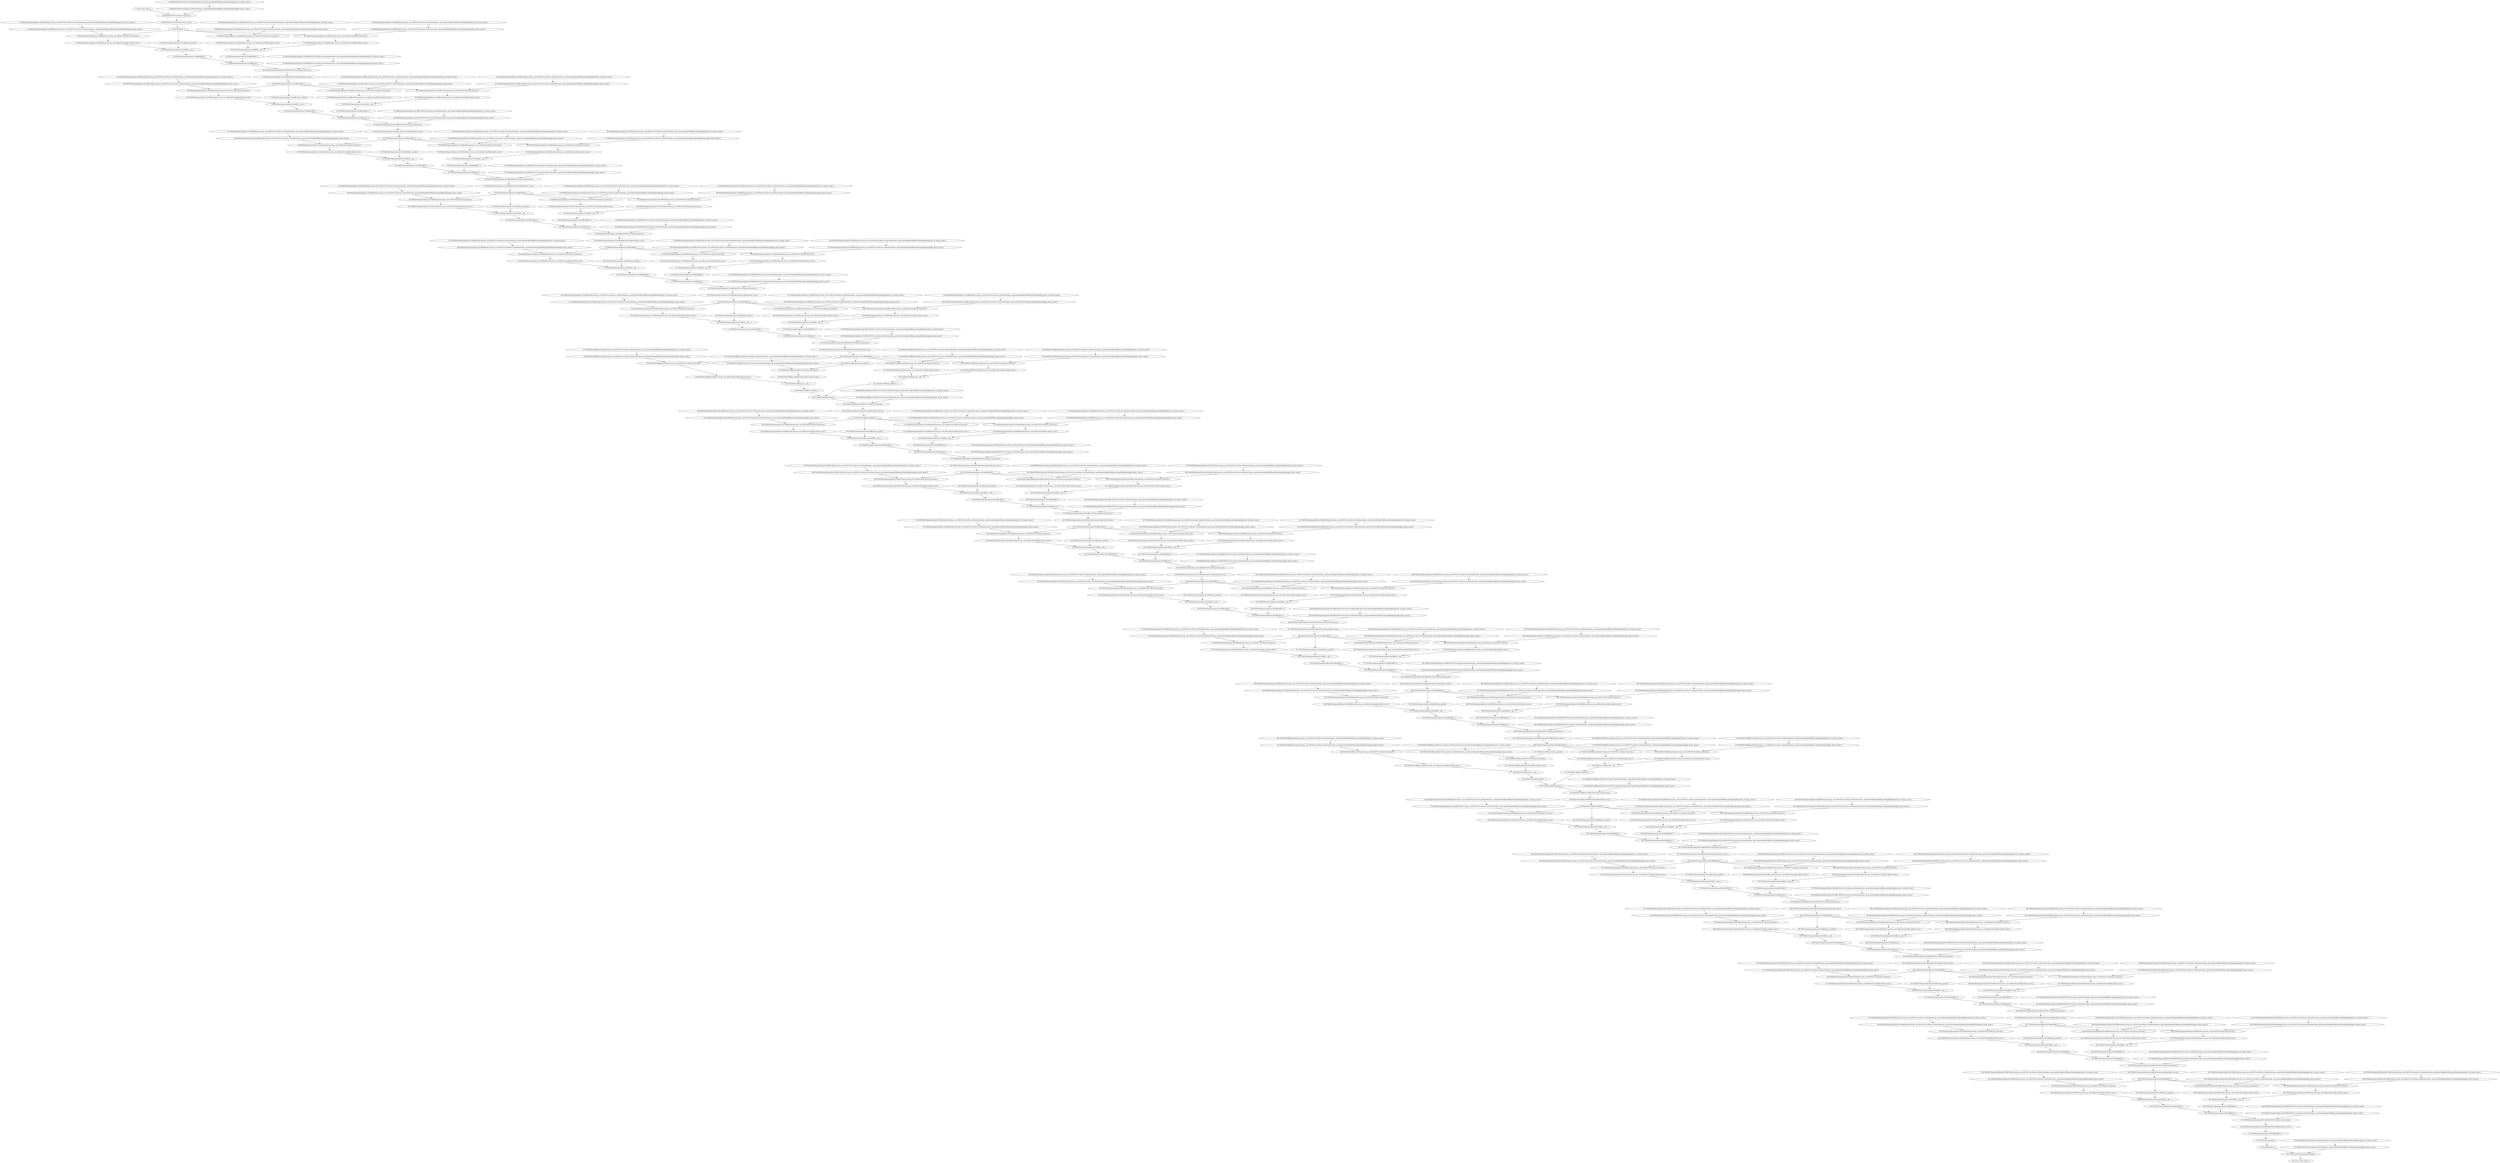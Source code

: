 strict digraph  {
"0 /nncf_model_input_0" [id=0, type=nncf_model_input];
"1 PNASNet/NNCFConv2d[conv1]/ModuleDict[pre_ops]/UpdateWeight[0]/RBSparsifyingWeight[op]/calc_rb_binary_mask_0" [id=1, type=calc_rb_binary_mask];
"2 PNASNet/NNCFConv2d[conv1]/ModuleDict[pre_ops]/UpdateWeight[0]/RBSparsifyingWeight[op]/apply_binary_mask_0" [id=2, type=apply_binary_mask];
"3 PNASNet/NNCFConv2d[conv1]/conv2d_0" [id=3, type=conv2d];
"4 PNASNet/BatchNorm2d[bn1]/batch_norm_0" [id=4, type=batch_norm];
"5 PNASNet/RELU_0" [id=5, type=RELU];
"6 PNASNet/Sequential[layer1]/CellB[0]/SepConv[sep_conv1]/NNCFConv2d[conv1]/ModuleDict[pre_ops]/UpdateWeight[0]/RBSparsifyingWeight[op]/calc_rb_binary_mask_0" [id=6, type=calc_rb_binary_mask];
"7 PNASNet/Sequential[layer1]/CellB[0]/SepConv[sep_conv1]/NNCFConv2d[conv1]/ModuleDict[pre_ops]/UpdateWeight[0]/RBSparsifyingWeight[op]/apply_binary_mask_0" [id=7, type=apply_binary_mask];
"8 PNASNet/Sequential[layer1]/CellB[0]/SepConv[sep_conv1]/NNCFConv2d[conv1]/conv2d_0" [id=8, type=conv2d];
"9 PNASNet/Sequential[layer1]/CellB[0]/SepConv[sep_conv1]/BatchNorm2d[bn1]/batch_norm_0" [id=9, type=batch_norm];
"10 PNASNet/Sequential[layer1]/CellB[0]/SepConv[sep_conv2]/NNCFConv2d[conv1]/ModuleDict[pre_ops]/UpdateWeight[0]/RBSparsifyingWeight[op]/calc_rb_binary_mask_0" [id=10, type=calc_rb_binary_mask];
"11 PNASNet/Sequential[layer1]/CellB[0]/SepConv[sep_conv2]/NNCFConv2d[conv1]/ModuleDict[pre_ops]/UpdateWeight[0]/RBSparsifyingWeight[op]/apply_binary_mask_0" [id=11, type=apply_binary_mask];
"12 PNASNet/Sequential[layer1]/CellB[0]/SepConv[sep_conv2]/NNCFConv2d[conv1]/conv2d_0" [id=12, type=conv2d];
"13 PNASNet/Sequential[layer1]/CellB[0]/SepConv[sep_conv2]/BatchNorm2d[bn1]/batch_norm_0" [id=13, type=batch_norm];
"14 PNASNet/Sequential[layer1]/CellB[0]/max_pool2d_0" [id=14, type=max_pool2d];
"15 PNASNet/Sequential[layer1]/CellB[0]/SepConv[sep_conv3]/NNCFConv2d[conv1]/ModuleDict[pre_ops]/UpdateWeight[0]/RBSparsifyingWeight[op]/calc_rb_binary_mask_0" [id=15, type=calc_rb_binary_mask];
"16 PNASNet/Sequential[layer1]/CellB[0]/SepConv[sep_conv3]/NNCFConv2d[conv1]/ModuleDict[pre_ops]/UpdateWeight[0]/RBSparsifyingWeight[op]/apply_binary_mask_0" [id=16, type=apply_binary_mask];
"17 PNASNet/Sequential[layer1]/CellB[0]/SepConv[sep_conv3]/NNCFConv2d[conv1]/conv2d_0" [id=17, type=conv2d];
"18 PNASNet/Sequential[layer1]/CellB[0]/SepConv[sep_conv3]/BatchNorm2d[bn1]/batch_norm_0" [id=18, type=batch_norm];
"19 PNASNet/Sequential[layer1]/CellB[0]/__add___0" [id=19, type=__add__];
"20 PNASNet/Sequential[layer1]/CellB[0]/RELU_0" [id=20, type=RELU];
"21 PNASNet/Sequential[layer1]/CellB[0]/__add___1" [id=21, type=__add__];
"22 PNASNet/Sequential[layer1]/CellB[0]/RELU_1" [id=22, type=RELU];
"23 PNASNet/Sequential[layer1]/CellB[0]/cat_0" [id=23, type=cat];
"24 PNASNet/Sequential[layer1]/CellB[0]/NNCFConv2d[conv2]/ModuleDict[pre_ops]/UpdateWeight[0]/RBSparsifyingWeight[op]/calc_rb_binary_mask_0" [id=24, type=calc_rb_binary_mask];
"25 PNASNet/Sequential[layer1]/CellB[0]/NNCFConv2d[conv2]/ModuleDict[pre_ops]/UpdateWeight[0]/RBSparsifyingWeight[op]/apply_binary_mask_0" [id=25, type=apply_binary_mask];
"26 PNASNet/Sequential[layer1]/CellB[0]/NNCFConv2d[conv2]/conv2d_0" [id=26, type=conv2d];
"27 PNASNet/Sequential[layer1]/CellB[0]/BatchNorm2d[bn2]/batch_norm_0" [id=27, type=batch_norm];
"28 PNASNet/Sequential[layer1]/CellB[0]/RELU_2" [id=28, type=RELU];
"29 PNASNet/Sequential[layer1]/CellB[1]/SepConv[sep_conv1]/NNCFConv2d[conv1]/ModuleDict[pre_ops]/UpdateWeight[0]/RBSparsifyingWeight[op]/calc_rb_binary_mask_0" [id=29, type=calc_rb_binary_mask];
"30 PNASNet/Sequential[layer1]/CellB[1]/SepConv[sep_conv1]/NNCFConv2d[conv1]/ModuleDict[pre_ops]/UpdateWeight[0]/RBSparsifyingWeight[op]/apply_binary_mask_0" [id=30, type=apply_binary_mask];
"31 PNASNet/Sequential[layer1]/CellB[1]/SepConv[sep_conv1]/NNCFConv2d[conv1]/conv2d_0" [id=31, type=conv2d];
"32 PNASNet/Sequential[layer1]/CellB[1]/SepConv[sep_conv1]/BatchNorm2d[bn1]/batch_norm_0" [id=32, type=batch_norm];
"33 PNASNet/Sequential[layer1]/CellB[1]/SepConv[sep_conv2]/NNCFConv2d[conv1]/ModuleDict[pre_ops]/UpdateWeight[0]/RBSparsifyingWeight[op]/calc_rb_binary_mask_0" [id=33, type=calc_rb_binary_mask];
"34 PNASNet/Sequential[layer1]/CellB[1]/SepConv[sep_conv2]/NNCFConv2d[conv1]/ModuleDict[pre_ops]/UpdateWeight[0]/RBSparsifyingWeight[op]/apply_binary_mask_0" [id=34, type=apply_binary_mask];
"35 PNASNet/Sequential[layer1]/CellB[1]/SepConv[sep_conv2]/NNCFConv2d[conv1]/conv2d_0" [id=35, type=conv2d];
"36 PNASNet/Sequential[layer1]/CellB[1]/SepConv[sep_conv2]/BatchNorm2d[bn1]/batch_norm_0" [id=36, type=batch_norm];
"37 PNASNet/Sequential[layer1]/CellB[1]/max_pool2d_0" [id=37, type=max_pool2d];
"38 PNASNet/Sequential[layer1]/CellB[1]/SepConv[sep_conv3]/NNCFConv2d[conv1]/ModuleDict[pre_ops]/UpdateWeight[0]/RBSparsifyingWeight[op]/calc_rb_binary_mask_0" [id=38, type=calc_rb_binary_mask];
"39 PNASNet/Sequential[layer1]/CellB[1]/SepConv[sep_conv3]/NNCFConv2d[conv1]/ModuleDict[pre_ops]/UpdateWeight[0]/RBSparsifyingWeight[op]/apply_binary_mask_0" [id=39, type=apply_binary_mask];
"40 PNASNet/Sequential[layer1]/CellB[1]/SepConv[sep_conv3]/NNCFConv2d[conv1]/conv2d_0" [id=40, type=conv2d];
"41 PNASNet/Sequential[layer1]/CellB[1]/SepConv[sep_conv3]/BatchNorm2d[bn1]/batch_norm_0" [id=41, type=batch_norm];
"42 PNASNet/Sequential[layer1]/CellB[1]/__add___0" [id=42, type=__add__];
"43 PNASNet/Sequential[layer1]/CellB[1]/RELU_0" [id=43, type=RELU];
"44 PNASNet/Sequential[layer1]/CellB[1]/__add___1" [id=44, type=__add__];
"45 PNASNet/Sequential[layer1]/CellB[1]/RELU_1" [id=45, type=RELU];
"46 PNASNet/Sequential[layer1]/CellB[1]/cat_0" [id=46, type=cat];
"47 PNASNet/Sequential[layer1]/CellB[1]/NNCFConv2d[conv2]/ModuleDict[pre_ops]/UpdateWeight[0]/RBSparsifyingWeight[op]/calc_rb_binary_mask_0" [id=47, type=calc_rb_binary_mask];
"48 PNASNet/Sequential[layer1]/CellB[1]/NNCFConv2d[conv2]/ModuleDict[pre_ops]/UpdateWeight[0]/RBSparsifyingWeight[op]/apply_binary_mask_0" [id=48, type=apply_binary_mask];
"49 PNASNet/Sequential[layer1]/CellB[1]/NNCFConv2d[conv2]/conv2d_0" [id=49, type=conv2d];
"50 PNASNet/Sequential[layer1]/CellB[1]/BatchNorm2d[bn2]/batch_norm_0" [id=50, type=batch_norm];
"51 PNASNet/Sequential[layer1]/CellB[1]/RELU_2" [id=51, type=RELU];
"52 PNASNet/Sequential[layer1]/CellB[2]/SepConv[sep_conv1]/NNCFConv2d[conv1]/ModuleDict[pre_ops]/UpdateWeight[0]/RBSparsifyingWeight[op]/calc_rb_binary_mask_0" [id=52, type=calc_rb_binary_mask];
"53 PNASNet/Sequential[layer1]/CellB[2]/SepConv[sep_conv1]/NNCFConv2d[conv1]/ModuleDict[pre_ops]/UpdateWeight[0]/RBSparsifyingWeight[op]/apply_binary_mask_0" [id=53, type=apply_binary_mask];
"54 PNASNet/Sequential[layer1]/CellB[2]/SepConv[sep_conv1]/NNCFConv2d[conv1]/conv2d_0" [id=54, type=conv2d];
"55 PNASNet/Sequential[layer1]/CellB[2]/SepConv[sep_conv1]/BatchNorm2d[bn1]/batch_norm_0" [id=55, type=batch_norm];
"56 PNASNet/Sequential[layer1]/CellB[2]/SepConv[sep_conv2]/NNCFConv2d[conv1]/ModuleDict[pre_ops]/UpdateWeight[0]/RBSparsifyingWeight[op]/calc_rb_binary_mask_0" [id=56, type=calc_rb_binary_mask];
"57 PNASNet/Sequential[layer1]/CellB[2]/SepConv[sep_conv2]/NNCFConv2d[conv1]/ModuleDict[pre_ops]/UpdateWeight[0]/RBSparsifyingWeight[op]/apply_binary_mask_0" [id=57, type=apply_binary_mask];
"58 PNASNet/Sequential[layer1]/CellB[2]/SepConv[sep_conv2]/NNCFConv2d[conv1]/conv2d_0" [id=58, type=conv2d];
"59 PNASNet/Sequential[layer1]/CellB[2]/SepConv[sep_conv2]/BatchNorm2d[bn1]/batch_norm_0" [id=59, type=batch_norm];
"60 PNASNet/Sequential[layer1]/CellB[2]/max_pool2d_0" [id=60, type=max_pool2d];
"61 PNASNet/Sequential[layer1]/CellB[2]/SepConv[sep_conv3]/NNCFConv2d[conv1]/ModuleDict[pre_ops]/UpdateWeight[0]/RBSparsifyingWeight[op]/calc_rb_binary_mask_0" [id=61, type=calc_rb_binary_mask];
"62 PNASNet/Sequential[layer1]/CellB[2]/SepConv[sep_conv3]/NNCFConv2d[conv1]/ModuleDict[pre_ops]/UpdateWeight[0]/RBSparsifyingWeight[op]/apply_binary_mask_0" [id=62, type=apply_binary_mask];
"63 PNASNet/Sequential[layer1]/CellB[2]/SepConv[sep_conv3]/NNCFConv2d[conv1]/conv2d_0" [id=63, type=conv2d];
"64 PNASNet/Sequential[layer1]/CellB[2]/SepConv[sep_conv3]/BatchNorm2d[bn1]/batch_norm_0" [id=64, type=batch_norm];
"65 PNASNet/Sequential[layer1]/CellB[2]/__add___0" [id=65, type=__add__];
"66 PNASNet/Sequential[layer1]/CellB[2]/RELU_0" [id=66, type=RELU];
"67 PNASNet/Sequential[layer1]/CellB[2]/__add___1" [id=67, type=__add__];
"68 PNASNet/Sequential[layer1]/CellB[2]/RELU_1" [id=68, type=RELU];
"69 PNASNet/Sequential[layer1]/CellB[2]/cat_0" [id=69, type=cat];
"70 PNASNet/Sequential[layer1]/CellB[2]/NNCFConv2d[conv2]/ModuleDict[pre_ops]/UpdateWeight[0]/RBSparsifyingWeight[op]/calc_rb_binary_mask_0" [id=70, type=calc_rb_binary_mask];
"71 PNASNet/Sequential[layer1]/CellB[2]/NNCFConv2d[conv2]/ModuleDict[pre_ops]/UpdateWeight[0]/RBSparsifyingWeight[op]/apply_binary_mask_0" [id=71, type=apply_binary_mask];
"72 PNASNet/Sequential[layer1]/CellB[2]/NNCFConv2d[conv2]/conv2d_0" [id=72, type=conv2d];
"73 PNASNet/Sequential[layer1]/CellB[2]/BatchNorm2d[bn2]/batch_norm_0" [id=73, type=batch_norm];
"74 PNASNet/Sequential[layer1]/CellB[2]/RELU_2" [id=74, type=RELU];
"75 PNASNet/Sequential[layer1]/CellB[3]/SepConv[sep_conv1]/NNCFConv2d[conv1]/ModuleDict[pre_ops]/UpdateWeight[0]/RBSparsifyingWeight[op]/calc_rb_binary_mask_0" [id=75, type=calc_rb_binary_mask];
"76 PNASNet/Sequential[layer1]/CellB[3]/SepConv[sep_conv1]/NNCFConv2d[conv1]/ModuleDict[pre_ops]/UpdateWeight[0]/RBSparsifyingWeight[op]/apply_binary_mask_0" [id=76, type=apply_binary_mask];
"77 PNASNet/Sequential[layer1]/CellB[3]/SepConv[sep_conv1]/NNCFConv2d[conv1]/conv2d_0" [id=77, type=conv2d];
"78 PNASNet/Sequential[layer1]/CellB[3]/SepConv[sep_conv1]/BatchNorm2d[bn1]/batch_norm_0" [id=78, type=batch_norm];
"79 PNASNet/Sequential[layer1]/CellB[3]/SepConv[sep_conv2]/NNCFConv2d[conv1]/ModuleDict[pre_ops]/UpdateWeight[0]/RBSparsifyingWeight[op]/calc_rb_binary_mask_0" [id=79, type=calc_rb_binary_mask];
"80 PNASNet/Sequential[layer1]/CellB[3]/SepConv[sep_conv2]/NNCFConv2d[conv1]/ModuleDict[pre_ops]/UpdateWeight[0]/RBSparsifyingWeight[op]/apply_binary_mask_0" [id=80, type=apply_binary_mask];
"81 PNASNet/Sequential[layer1]/CellB[3]/SepConv[sep_conv2]/NNCFConv2d[conv1]/conv2d_0" [id=81, type=conv2d];
"82 PNASNet/Sequential[layer1]/CellB[3]/SepConv[sep_conv2]/BatchNorm2d[bn1]/batch_norm_0" [id=82, type=batch_norm];
"83 PNASNet/Sequential[layer1]/CellB[3]/max_pool2d_0" [id=83, type=max_pool2d];
"84 PNASNet/Sequential[layer1]/CellB[3]/SepConv[sep_conv3]/NNCFConv2d[conv1]/ModuleDict[pre_ops]/UpdateWeight[0]/RBSparsifyingWeight[op]/calc_rb_binary_mask_0" [id=84, type=calc_rb_binary_mask];
"85 PNASNet/Sequential[layer1]/CellB[3]/SepConv[sep_conv3]/NNCFConv2d[conv1]/ModuleDict[pre_ops]/UpdateWeight[0]/RBSparsifyingWeight[op]/apply_binary_mask_0" [id=85, type=apply_binary_mask];
"86 PNASNet/Sequential[layer1]/CellB[3]/SepConv[sep_conv3]/NNCFConv2d[conv1]/conv2d_0" [id=86, type=conv2d];
"87 PNASNet/Sequential[layer1]/CellB[3]/SepConv[sep_conv3]/BatchNorm2d[bn1]/batch_norm_0" [id=87, type=batch_norm];
"88 PNASNet/Sequential[layer1]/CellB[3]/__add___0" [id=88, type=__add__];
"89 PNASNet/Sequential[layer1]/CellB[3]/RELU_0" [id=89, type=RELU];
"90 PNASNet/Sequential[layer1]/CellB[3]/__add___1" [id=90, type=__add__];
"91 PNASNet/Sequential[layer1]/CellB[3]/RELU_1" [id=91, type=RELU];
"92 PNASNet/Sequential[layer1]/CellB[3]/cat_0" [id=92, type=cat];
"93 PNASNet/Sequential[layer1]/CellB[3]/NNCFConv2d[conv2]/ModuleDict[pre_ops]/UpdateWeight[0]/RBSparsifyingWeight[op]/calc_rb_binary_mask_0" [id=93, type=calc_rb_binary_mask];
"94 PNASNet/Sequential[layer1]/CellB[3]/NNCFConv2d[conv2]/ModuleDict[pre_ops]/UpdateWeight[0]/RBSparsifyingWeight[op]/apply_binary_mask_0" [id=94, type=apply_binary_mask];
"95 PNASNet/Sequential[layer1]/CellB[3]/NNCFConv2d[conv2]/conv2d_0" [id=95, type=conv2d];
"96 PNASNet/Sequential[layer1]/CellB[3]/BatchNorm2d[bn2]/batch_norm_0" [id=96, type=batch_norm];
"97 PNASNet/Sequential[layer1]/CellB[3]/RELU_2" [id=97, type=RELU];
"98 PNASNet/Sequential[layer1]/CellB[4]/SepConv[sep_conv1]/NNCFConv2d[conv1]/ModuleDict[pre_ops]/UpdateWeight[0]/RBSparsifyingWeight[op]/calc_rb_binary_mask_0" [id=98, type=calc_rb_binary_mask];
"99 PNASNet/Sequential[layer1]/CellB[4]/SepConv[sep_conv1]/NNCFConv2d[conv1]/ModuleDict[pre_ops]/UpdateWeight[0]/RBSparsifyingWeight[op]/apply_binary_mask_0" [id=99, type=apply_binary_mask];
"100 PNASNet/Sequential[layer1]/CellB[4]/SepConv[sep_conv1]/NNCFConv2d[conv1]/conv2d_0" [id=100, type=conv2d];
"101 PNASNet/Sequential[layer1]/CellB[4]/SepConv[sep_conv1]/BatchNorm2d[bn1]/batch_norm_0" [id=101, type=batch_norm];
"102 PNASNet/Sequential[layer1]/CellB[4]/SepConv[sep_conv2]/NNCFConv2d[conv1]/ModuleDict[pre_ops]/UpdateWeight[0]/RBSparsifyingWeight[op]/calc_rb_binary_mask_0" [id=102, type=calc_rb_binary_mask];
"103 PNASNet/Sequential[layer1]/CellB[4]/SepConv[sep_conv2]/NNCFConv2d[conv1]/ModuleDict[pre_ops]/UpdateWeight[0]/RBSparsifyingWeight[op]/apply_binary_mask_0" [id=103, type=apply_binary_mask];
"104 PNASNet/Sequential[layer1]/CellB[4]/SepConv[sep_conv2]/NNCFConv2d[conv1]/conv2d_0" [id=104, type=conv2d];
"105 PNASNet/Sequential[layer1]/CellB[4]/SepConv[sep_conv2]/BatchNorm2d[bn1]/batch_norm_0" [id=105, type=batch_norm];
"106 PNASNet/Sequential[layer1]/CellB[4]/max_pool2d_0" [id=106, type=max_pool2d];
"107 PNASNet/Sequential[layer1]/CellB[4]/SepConv[sep_conv3]/NNCFConv2d[conv1]/ModuleDict[pre_ops]/UpdateWeight[0]/RBSparsifyingWeight[op]/calc_rb_binary_mask_0" [id=107, type=calc_rb_binary_mask];
"108 PNASNet/Sequential[layer1]/CellB[4]/SepConv[sep_conv3]/NNCFConv2d[conv1]/ModuleDict[pre_ops]/UpdateWeight[0]/RBSparsifyingWeight[op]/apply_binary_mask_0" [id=108, type=apply_binary_mask];
"109 PNASNet/Sequential[layer1]/CellB[4]/SepConv[sep_conv3]/NNCFConv2d[conv1]/conv2d_0" [id=109, type=conv2d];
"110 PNASNet/Sequential[layer1]/CellB[4]/SepConv[sep_conv3]/BatchNorm2d[bn1]/batch_norm_0" [id=110, type=batch_norm];
"111 PNASNet/Sequential[layer1]/CellB[4]/__add___0" [id=111, type=__add__];
"112 PNASNet/Sequential[layer1]/CellB[4]/RELU_0" [id=112, type=RELU];
"113 PNASNet/Sequential[layer1]/CellB[4]/__add___1" [id=113, type=__add__];
"114 PNASNet/Sequential[layer1]/CellB[4]/RELU_1" [id=114, type=RELU];
"115 PNASNet/Sequential[layer1]/CellB[4]/cat_0" [id=115, type=cat];
"116 PNASNet/Sequential[layer1]/CellB[4]/NNCFConv2d[conv2]/ModuleDict[pre_ops]/UpdateWeight[0]/RBSparsifyingWeight[op]/calc_rb_binary_mask_0" [id=116, type=calc_rb_binary_mask];
"117 PNASNet/Sequential[layer1]/CellB[4]/NNCFConv2d[conv2]/ModuleDict[pre_ops]/UpdateWeight[0]/RBSparsifyingWeight[op]/apply_binary_mask_0" [id=117, type=apply_binary_mask];
"118 PNASNet/Sequential[layer1]/CellB[4]/NNCFConv2d[conv2]/conv2d_0" [id=118, type=conv2d];
"119 PNASNet/Sequential[layer1]/CellB[4]/BatchNorm2d[bn2]/batch_norm_0" [id=119, type=batch_norm];
"120 PNASNet/Sequential[layer1]/CellB[4]/RELU_2" [id=120, type=RELU];
"121 PNASNet/Sequential[layer1]/CellB[5]/SepConv[sep_conv1]/NNCFConv2d[conv1]/ModuleDict[pre_ops]/UpdateWeight[0]/RBSparsifyingWeight[op]/calc_rb_binary_mask_0" [id=121, type=calc_rb_binary_mask];
"122 PNASNet/Sequential[layer1]/CellB[5]/SepConv[sep_conv1]/NNCFConv2d[conv1]/ModuleDict[pre_ops]/UpdateWeight[0]/RBSparsifyingWeight[op]/apply_binary_mask_0" [id=122, type=apply_binary_mask];
"123 PNASNet/Sequential[layer1]/CellB[5]/SepConv[sep_conv1]/NNCFConv2d[conv1]/conv2d_0" [id=123, type=conv2d];
"124 PNASNet/Sequential[layer1]/CellB[5]/SepConv[sep_conv1]/BatchNorm2d[bn1]/batch_norm_0" [id=124, type=batch_norm];
"125 PNASNet/Sequential[layer1]/CellB[5]/SepConv[sep_conv2]/NNCFConv2d[conv1]/ModuleDict[pre_ops]/UpdateWeight[0]/RBSparsifyingWeight[op]/calc_rb_binary_mask_0" [id=125, type=calc_rb_binary_mask];
"126 PNASNet/Sequential[layer1]/CellB[5]/SepConv[sep_conv2]/NNCFConv2d[conv1]/ModuleDict[pre_ops]/UpdateWeight[0]/RBSparsifyingWeight[op]/apply_binary_mask_0" [id=126, type=apply_binary_mask];
"127 PNASNet/Sequential[layer1]/CellB[5]/SepConv[sep_conv2]/NNCFConv2d[conv1]/conv2d_0" [id=127, type=conv2d];
"128 PNASNet/Sequential[layer1]/CellB[5]/SepConv[sep_conv2]/BatchNorm2d[bn1]/batch_norm_0" [id=128, type=batch_norm];
"129 PNASNet/Sequential[layer1]/CellB[5]/max_pool2d_0" [id=129, type=max_pool2d];
"130 PNASNet/Sequential[layer1]/CellB[5]/SepConv[sep_conv3]/NNCFConv2d[conv1]/ModuleDict[pre_ops]/UpdateWeight[0]/RBSparsifyingWeight[op]/calc_rb_binary_mask_0" [id=130, type=calc_rb_binary_mask];
"131 PNASNet/Sequential[layer1]/CellB[5]/SepConv[sep_conv3]/NNCFConv2d[conv1]/ModuleDict[pre_ops]/UpdateWeight[0]/RBSparsifyingWeight[op]/apply_binary_mask_0" [id=131, type=apply_binary_mask];
"132 PNASNet/Sequential[layer1]/CellB[5]/SepConv[sep_conv3]/NNCFConv2d[conv1]/conv2d_0" [id=132, type=conv2d];
"133 PNASNet/Sequential[layer1]/CellB[5]/SepConv[sep_conv3]/BatchNorm2d[bn1]/batch_norm_0" [id=133, type=batch_norm];
"134 PNASNet/Sequential[layer1]/CellB[5]/__add___0" [id=134, type=__add__];
"135 PNASNet/Sequential[layer1]/CellB[5]/RELU_0" [id=135, type=RELU];
"136 PNASNet/Sequential[layer1]/CellB[5]/__add___1" [id=136, type=__add__];
"137 PNASNet/Sequential[layer1]/CellB[5]/RELU_1" [id=137, type=RELU];
"138 PNASNet/Sequential[layer1]/CellB[5]/cat_0" [id=138, type=cat];
"139 PNASNet/Sequential[layer1]/CellB[5]/NNCFConv2d[conv2]/ModuleDict[pre_ops]/UpdateWeight[0]/RBSparsifyingWeight[op]/calc_rb_binary_mask_0" [id=139, type=calc_rb_binary_mask];
"140 PNASNet/Sequential[layer1]/CellB[5]/NNCFConv2d[conv2]/ModuleDict[pre_ops]/UpdateWeight[0]/RBSparsifyingWeight[op]/apply_binary_mask_0" [id=140, type=apply_binary_mask];
"141 PNASNet/Sequential[layer1]/CellB[5]/NNCFConv2d[conv2]/conv2d_0" [id=141, type=conv2d];
"142 PNASNet/Sequential[layer1]/CellB[5]/BatchNorm2d[bn2]/batch_norm_0" [id=142, type=batch_norm];
"143 PNASNet/Sequential[layer1]/CellB[5]/RELU_2" [id=143, type=RELU];
"144 PNASNet/CellB[layer2]/SepConv[sep_conv1]/NNCFConv2d[conv1]/ModuleDict[pre_ops]/UpdateWeight[0]/RBSparsifyingWeight[op]/calc_rb_binary_mask_0" [id=144, type=calc_rb_binary_mask];
"145 PNASNet/CellB[layer2]/SepConv[sep_conv1]/NNCFConv2d[conv1]/ModuleDict[pre_ops]/UpdateWeight[0]/RBSparsifyingWeight[op]/apply_binary_mask_0" [id=145, type=apply_binary_mask];
"146 PNASNet/CellB[layer2]/SepConv[sep_conv1]/NNCFConv2d[conv1]/conv2d_0" [id=146, type=conv2d];
"147 PNASNet/CellB[layer2]/SepConv[sep_conv1]/BatchNorm2d[bn1]/batch_norm_0" [id=147, type=batch_norm];
"148 PNASNet/CellB[layer2]/SepConv[sep_conv2]/NNCFConv2d[conv1]/ModuleDict[pre_ops]/UpdateWeight[0]/RBSparsifyingWeight[op]/calc_rb_binary_mask_0" [id=148, type=calc_rb_binary_mask];
"149 PNASNet/CellB[layer2]/SepConv[sep_conv2]/NNCFConv2d[conv1]/ModuleDict[pre_ops]/UpdateWeight[0]/RBSparsifyingWeight[op]/apply_binary_mask_0" [id=149, type=apply_binary_mask];
"150 PNASNet/CellB[layer2]/SepConv[sep_conv2]/NNCFConv2d[conv1]/conv2d_0" [id=150, type=conv2d];
"151 PNASNet/CellB[layer2]/SepConv[sep_conv2]/BatchNorm2d[bn1]/batch_norm_0" [id=151, type=batch_norm];
"152 PNASNet/CellB[layer2]/max_pool2d_0" [id=152, type=max_pool2d];
"153 PNASNet/CellB[layer2]/NNCFConv2d[conv1]/ModuleDict[pre_ops]/UpdateWeight[0]/RBSparsifyingWeight[op]/calc_rb_binary_mask_0" [id=153, type=calc_rb_binary_mask];
"154 PNASNet/CellB[layer2]/NNCFConv2d[conv1]/ModuleDict[pre_ops]/UpdateWeight[0]/RBSparsifyingWeight[op]/apply_binary_mask_0" [id=154, type=apply_binary_mask];
"155 PNASNet/CellB[layer2]/NNCFConv2d[conv1]/conv2d_0" [id=155, type=conv2d];
"156 PNASNet/CellB[layer2]/BatchNorm2d[bn1]/batch_norm_0" [id=156, type=batch_norm];
"157 PNASNet/CellB[layer2]/SepConv[sep_conv3]/NNCFConv2d[conv1]/ModuleDict[pre_ops]/UpdateWeight[0]/RBSparsifyingWeight[op]/calc_rb_binary_mask_0" [id=157, type=calc_rb_binary_mask];
"158 PNASNet/CellB[layer2]/SepConv[sep_conv3]/NNCFConv2d[conv1]/ModuleDict[pre_ops]/UpdateWeight[0]/RBSparsifyingWeight[op]/apply_binary_mask_0" [id=158, type=apply_binary_mask];
"159 PNASNet/CellB[layer2]/SepConv[sep_conv3]/NNCFConv2d[conv1]/conv2d_0" [id=159, type=conv2d];
"160 PNASNet/CellB[layer2]/SepConv[sep_conv3]/BatchNorm2d[bn1]/batch_norm_0" [id=160, type=batch_norm];
"161 PNASNet/CellB[layer2]/__add___0" [id=161, type=__add__];
"162 PNASNet/CellB[layer2]/RELU_0" [id=162, type=RELU];
"163 PNASNet/CellB[layer2]/__add___1" [id=163, type=__add__];
"164 PNASNet/CellB[layer2]/RELU_1" [id=164, type=RELU];
"165 PNASNet/CellB[layer2]/cat_0" [id=165, type=cat];
"166 PNASNet/CellB[layer2]/NNCFConv2d[conv2]/ModuleDict[pre_ops]/UpdateWeight[0]/RBSparsifyingWeight[op]/calc_rb_binary_mask_0" [id=166, type=calc_rb_binary_mask];
"167 PNASNet/CellB[layer2]/NNCFConv2d[conv2]/ModuleDict[pre_ops]/UpdateWeight[0]/RBSparsifyingWeight[op]/apply_binary_mask_0" [id=167, type=apply_binary_mask];
"168 PNASNet/CellB[layer2]/NNCFConv2d[conv2]/conv2d_0" [id=168, type=conv2d];
"169 PNASNet/CellB[layer2]/BatchNorm2d[bn2]/batch_norm_0" [id=169, type=batch_norm];
"170 PNASNet/CellB[layer2]/RELU_2" [id=170, type=RELU];
"171 PNASNet/Sequential[layer3]/CellB[0]/SepConv[sep_conv1]/NNCFConv2d[conv1]/ModuleDict[pre_ops]/UpdateWeight[0]/RBSparsifyingWeight[op]/calc_rb_binary_mask_0" [id=171, type=calc_rb_binary_mask];
"172 PNASNet/Sequential[layer3]/CellB[0]/SepConv[sep_conv1]/NNCFConv2d[conv1]/ModuleDict[pre_ops]/UpdateWeight[0]/RBSparsifyingWeight[op]/apply_binary_mask_0" [id=172, type=apply_binary_mask];
"173 PNASNet/Sequential[layer3]/CellB[0]/SepConv[sep_conv1]/NNCFConv2d[conv1]/conv2d_0" [id=173, type=conv2d];
"174 PNASNet/Sequential[layer3]/CellB[0]/SepConv[sep_conv1]/BatchNorm2d[bn1]/batch_norm_0" [id=174, type=batch_norm];
"175 PNASNet/Sequential[layer3]/CellB[0]/SepConv[sep_conv2]/NNCFConv2d[conv1]/ModuleDict[pre_ops]/UpdateWeight[0]/RBSparsifyingWeight[op]/calc_rb_binary_mask_0" [id=175, type=calc_rb_binary_mask];
"176 PNASNet/Sequential[layer3]/CellB[0]/SepConv[sep_conv2]/NNCFConv2d[conv1]/ModuleDict[pre_ops]/UpdateWeight[0]/RBSparsifyingWeight[op]/apply_binary_mask_0" [id=176, type=apply_binary_mask];
"177 PNASNet/Sequential[layer3]/CellB[0]/SepConv[sep_conv2]/NNCFConv2d[conv1]/conv2d_0" [id=177, type=conv2d];
"178 PNASNet/Sequential[layer3]/CellB[0]/SepConv[sep_conv2]/BatchNorm2d[bn1]/batch_norm_0" [id=178, type=batch_norm];
"179 PNASNet/Sequential[layer3]/CellB[0]/max_pool2d_0" [id=179, type=max_pool2d];
"180 PNASNet/Sequential[layer3]/CellB[0]/SepConv[sep_conv3]/NNCFConv2d[conv1]/ModuleDict[pre_ops]/UpdateWeight[0]/RBSparsifyingWeight[op]/calc_rb_binary_mask_0" [id=180, type=calc_rb_binary_mask];
"181 PNASNet/Sequential[layer3]/CellB[0]/SepConv[sep_conv3]/NNCFConv2d[conv1]/ModuleDict[pre_ops]/UpdateWeight[0]/RBSparsifyingWeight[op]/apply_binary_mask_0" [id=181, type=apply_binary_mask];
"182 PNASNet/Sequential[layer3]/CellB[0]/SepConv[sep_conv3]/NNCFConv2d[conv1]/conv2d_0" [id=182, type=conv2d];
"183 PNASNet/Sequential[layer3]/CellB[0]/SepConv[sep_conv3]/BatchNorm2d[bn1]/batch_norm_0" [id=183, type=batch_norm];
"184 PNASNet/Sequential[layer3]/CellB[0]/__add___0" [id=184, type=__add__];
"185 PNASNet/Sequential[layer3]/CellB[0]/RELU_0" [id=185, type=RELU];
"186 PNASNet/Sequential[layer3]/CellB[0]/__add___1" [id=186, type=__add__];
"187 PNASNet/Sequential[layer3]/CellB[0]/RELU_1" [id=187, type=RELU];
"188 PNASNet/Sequential[layer3]/CellB[0]/cat_0" [id=188, type=cat];
"189 PNASNet/Sequential[layer3]/CellB[0]/NNCFConv2d[conv2]/ModuleDict[pre_ops]/UpdateWeight[0]/RBSparsifyingWeight[op]/calc_rb_binary_mask_0" [id=189, type=calc_rb_binary_mask];
"190 PNASNet/Sequential[layer3]/CellB[0]/NNCFConv2d[conv2]/ModuleDict[pre_ops]/UpdateWeight[0]/RBSparsifyingWeight[op]/apply_binary_mask_0" [id=190, type=apply_binary_mask];
"191 PNASNet/Sequential[layer3]/CellB[0]/NNCFConv2d[conv2]/conv2d_0" [id=191, type=conv2d];
"192 PNASNet/Sequential[layer3]/CellB[0]/BatchNorm2d[bn2]/batch_norm_0" [id=192, type=batch_norm];
"193 PNASNet/Sequential[layer3]/CellB[0]/RELU_2" [id=193, type=RELU];
"194 PNASNet/Sequential[layer3]/CellB[1]/SepConv[sep_conv1]/NNCFConv2d[conv1]/ModuleDict[pre_ops]/UpdateWeight[0]/RBSparsifyingWeight[op]/calc_rb_binary_mask_0" [id=194, type=calc_rb_binary_mask];
"195 PNASNet/Sequential[layer3]/CellB[1]/SepConv[sep_conv1]/NNCFConv2d[conv1]/ModuleDict[pre_ops]/UpdateWeight[0]/RBSparsifyingWeight[op]/apply_binary_mask_0" [id=195, type=apply_binary_mask];
"196 PNASNet/Sequential[layer3]/CellB[1]/SepConv[sep_conv1]/NNCFConv2d[conv1]/conv2d_0" [id=196, type=conv2d];
"197 PNASNet/Sequential[layer3]/CellB[1]/SepConv[sep_conv1]/BatchNorm2d[bn1]/batch_norm_0" [id=197, type=batch_norm];
"198 PNASNet/Sequential[layer3]/CellB[1]/SepConv[sep_conv2]/NNCFConv2d[conv1]/ModuleDict[pre_ops]/UpdateWeight[0]/RBSparsifyingWeight[op]/calc_rb_binary_mask_0" [id=198, type=calc_rb_binary_mask];
"199 PNASNet/Sequential[layer3]/CellB[1]/SepConv[sep_conv2]/NNCFConv2d[conv1]/ModuleDict[pre_ops]/UpdateWeight[0]/RBSparsifyingWeight[op]/apply_binary_mask_0" [id=199, type=apply_binary_mask];
"200 PNASNet/Sequential[layer3]/CellB[1]/SepConv[sep_conv2]/NNCFConv2d[conv1]/conv2d_0" [id=200, type=conv2d];
"201 PNASNet/Sequential[layer3]/CellB[1]/SepConv[sep_conv2]/BatchNorm2d[bn1]/batch_norm_0" [id=201, type=batch_norm];
"202 PNASNet/Sequential[layer3]/CellB[1]/max_pool2d_0" [id=202, type=max_pool2d];
"203 PNASNet/Sequential[layer3]/CellB[1]/SepConv[sep_conv3]/NNCFConv2d[conv1]/ModuleDict[pre_ops]/UpdateWeight[0]/RBSparsifyingWeight[op]/calc_rb_binary_mask_0" [id=203, type=calc_rb_binary_mask];
"204 PNASNet/Sequential[layer3]/CellB[1]/SepConv[sep_conv3]/NNCFConv2d[conv1]/ModuleDict[pre_ops]/UpdateWeight[0]/RBSparsifyingWeight[op]/apply_binary_mask_0" [id=204, type=apply_binary_mask];
"205 PNASNet/Sequential[layer3]/CellB[1]/SepConv[sep_conv3]/NNCFConv2d[conv1]/conv2d_0" [id=205, type=conv2d];
"206 PNASNet/Sequential[layer3]/CellB[1]/SepConv[sep_conv3]/BatchNorm2d[bn1]/batch_norm_0" [id=206, type=batch_norm];
"207 PNASNet/Sequential[layer3]/CellB[1]/__add___0" [id=207, type=__add__];
"208 PNASNet/Sequential[layer3]/CellB[1]/RELU_0" [id=208, type=RELU];
"209 PNASNet/Sequential[layer3]/CellB[1]/__add___1" [id=209, type=__add__];
"210 PNASNet/Sequential[layer3]/CellB[1]/RELU_1" [id=210, type=RELU];
"211 PNASNet/Sequential[layer3]/CellB[1]/cat_0" [id=211, type=cat];
"212 PNASNet/Sequential[layer3]/CellB[1]/NNCFConv2d[conv2]/ModuleDict[pre_ops]/UpdateWeight[0]/RBSparsifyingWeight[op]/calc_rb_binary_mask_0" [id=212, type=calc_rb_binary_mask];
"213 PNASNet/Sequential[layer3]/CellB[1]/NNCFConv2d[conv2]/ModuleDict[pre_ops]/UpdateWeight[0]/RBSparsifyingWeight[op]/apply_binary_mask_0" [id=213, type=apply_binary_mask];
"214 PNASNet/Sequential[layer3]/CellB[1]/NNCFConv2d[conv2]/conv2d_0" [id=214, type=conv2d];
"215 PNASNet/Sequential[layer3]/CellB[1]/BatchNorm2d[bn2]/batch_norm_0" [id=215, type=batch_norm];
"216 PNASNet/Sequential[layer3]/CellB[1]/RELU_2" [id=216, type=RELU];
"217 PNASNet/Sequential[layer3]/CellB[2]/SepConv[sep_conv1]/NNCFConv2d[conv1]/ModuleDict[pre_ops]/UpdateWeight[0]/RBSparsifyingWeight[op]/calc_rb_binary_mask_0" [id=217, type=calc_rb_binary_mask];
"218 PNASNet/Sequential[layer3]/CellB[2]/SepConv[sep_conv1]/NNCFConv2d[conv1]/ModuleDict[pre_ops]/UpdateWeight[0]/RBSparsifyingWeight[op]/apply_binary_mask_0" [id=218, type=apply_binary_mask];
"219 PNASNet/Sequential[layer3]/CellB[2]/SepConv[sep_conv1]/NNCFConv2d[conv1]/conv2d_0" [id=219, type=conv2d];
"220 PNASNet/Sequential[layer3]/CellB[2]/SepConv[sep_conv1]/BatchNorm2d[bn1]/batch_norm_0" [id=220, type=batch_norm];
"221 PNASNet/Sequential[layer3]/CellB[2]/SepConv[sep_conv2]/NNCFConv2d[conv1]/ModuleDict[pre_ops]/UpdateWeight[0]/RBSparsifyingWeight[op]/calc_rb_binary_mask_0" [id=221, type=calc_rb_binary_mask];
"222 PNASNet/Sequential[layer3]/CellB[2]/SepConv[sep_conv2]/NNCFConv2d[conv1]/ModuleDict[pre_ops]/UpdateWeight[0]/RBSparsifyingWeight[op]/apply_binary_mask_0" [id=222, type=apply_binary_mask];
"223 PNASNet/Sequential[layer3]/CellB[2]/SepConv[sep_conv2]/NNCFConv2d[conv1]/conv2d_0" [id=223, type=conv2d];
"224 PNASNet/Sequential[layer3]/CellB[2]/SepConv[sep_conv2]/BatchNorm2d[bn1]/batch_norm_0" [id=224, type=batch_norm];
"225 PNASNet/Sequential[layer3]/CellB[2]/max_pool2d_0" [id=225, type=max_pool2d];
"226 PNASNet/Sequential[layer3]/CellB[2]/SepConv[sep_conv3]/NNCFConv2d[conv1]/ModuleDict[pre_ops]/UpdateWeight[0]/RBSparsifyingWeight[op]/calc_rb_binary_mask_0" [id=226, type=calc_rb_binary_mask];
"227 PNASNet/Sequential[layer3]/CellB[2]/SepConv[sep_conv3]/NNCFConv2d[conv1]/ModuleDict[pre_ops]/UpdateWeight[0]/RBSparsifyingWeight[op]/apply_binary_mask_0" [id=227, type=apply_binary_mask];
"228 PNASNet/Sequential[layer3]/CellB[2]/SepConv[sep_conv3]/NNCFConv2d[conv1]/conv2d_0" [id=228, type=conv2d];
"229 PNASNet/Sequential[layer3]/CellB[2]/SepConv[sep_conv3]/BatchNorm2d[bn1]/batch_norm_0" [id=229, type=batch_norm];
"230 PNASNet/Sequential[layer3]/CellB[2]/__add___0" [id=230, type=__add__];
"231 PNASNet/Sequential[layer3]/CellB[2]/RELU_0" [id=231, type=RELU];
"232 PNASNet/Sequential[layer3]/CellB[2]/__add___1" [id=232, type=__add__];
"233 PNASNet/Sequential[layer3]/CellB[2]/RELU_1" [id=233, type=RELU];
"234 PNASNet/Sequential[layer3]/CellB[2]/cat_0" [id=234, type=cat];
"235 PNASNet/Sequential[layer3]/CellB[2]/NNCFConv2d[conv2]/ModuleDict[pre_ops]/UpdateWeight[0]/RBSparsifyingWeight[op]/calc_rb_binary_mask_0" [id=235, type=calc_rb_binary_mask];
"236 PNASNet/Sequential[layer3]/CellB[2]/NNCFConv2d[conv2]/ModuleDict[pre_ops]/UpdateWeight[0]/RBSparsifyingWeight[op]/apply_binary_mask_0" [id=236, type=apply_binary_mask];
"237 PNASNet/Sequential[layer3]/CellB[2]/NNCFConv2d[conv2]/conv2d_0" [id=237, type=conv2d];
"238 PNASNet/Sequential[layer3]/CellB[2]/BatchNorm2d[bn2]/batch_norm_0" [id=238, type=batch_norm];
"239 PNASNet/Sequential[layer3]/CellB[2]/RELU_2" [id=239, type=RELU];
"240 PNASNet/Sequential[layer3]/CellB[3]/SepConv[sep_conv1]/NNCFConv2d[conv1]/ModuleDict[pre_ops]/UpdateWeight[0]/RBSparsifyingWeight[op]/calc_rb_binary_mask_0" [id=240, type=calc_rb_binary_mask];
"241 PNASNet/Sequential[layer3]/CellB[3]/SepConv[sep_conv1]/NNCFConv2d[conv1]/ModuleDict[pre_ops]/UpdateWeight[0]/RBSparsifyingWeight[op]/apply_binary_mask_0" [id=241, type=apply_binary_mask];
"242 PNASNet/Sequential[layer3]/CellB[3]/SepConv[sep_conv1]/NNCFConv2d[conv1]/conv2d_0" [id=242, type=conv2d];
"243 PNASNet/Sequential[layer3]/CellB[3]/SepConv[sep_conv1]/BatchNorm2d[bn1]/batch_norm_0" [id=243, type=batch_norm];
"244 PNASNet/Sequential[layer3]/CellB[3]/SepConv[sep_conv2]/NNCFConv2d[conv1]/ModuleDict[pre_ops]/UpdateWeight[0]/RBSparsifyingWeight[op]/calc_rb_binary_mask_0" [id=244, type=calc_rb_binary_mask];
"245 PNASNet/Sequential[layer3]/CellB[3]/SepConv[sep_conv2]/NNCFConv2d[conv1]/ModuleDict[pre_ops]/UpdateWeight[0]/RBSparsifyingWeight[op]/apply_binary_mask_0" [id=245, type=apply_binary_mask];
"246 PNASNet/Sequential[layer3]/CellB[3]/SepConv[sep_conv2]/NNCFConv2d[conv1]/conv2d_0" [id=246, type=conv2d];
"247 PNASNet/Sequential[layer3]/CellB[3]/SepConv[sep_conv2]/BatchNorm2d[bn1]/batch_norm_0" [id=247, type=batch_norm];
"248 PNASNet/Sequential[layer3]/CellB[3]/max_pool2d_0" [id=248, type=max_pool2d];
"249 PNASNet/Sequential[layer3]/CellB[3]/SepConv[sep_conv3]/NNCFConv2d[conv1]/ModuleDict[pre_ops]/UpdateWeight[0]/RBSparsifyingWeight[op]/calc_rb_binary_mask_0" [id=249, type=calc_rb_binary_mask];
"250 PNASNet/Sequential[layer3]/CellB[3]/SepConv[sep_conv3]/NNCFConv2d[conv1]/ModuleDict[pre_ops]/UpdateWeight[0]/RBSparsifyingWeight[op]/apply_binary_mask_0" [id=250, type=apply_binary_mask];
"251 PNASNet/Sequential[layer3]/CellB[3]/SepConv[sep_conv3]/NNCFConv2d[conv1]/conv2d_0" [id=251, type=conv2d];
"252 PNASNet/Sequential[layer3]/CellB[3]/SepConv[sep_conv3]/BatchNorm2d[bn1]/batch_norm_0" [id=252, type=batch_norm];
"253 PNASNet/Sequential[layer3]/CellB[3]/__add___0" [id=253, type=__add__];
"254 PNASNet/Sequential[layer3]/CellB[3]/RELU_0" [id=254, type=RELU];
"255 PNASNet/Sequential[layer3]/CellB[3]/__add___1" [id=255, type=__add__];
"256 PNASNet/Sequential[layer3]/CellB[3]/RELU_1" [id=256, type=RELU];
"257 PNASNet/Sequential[layer3]/CellB[3]/cat_0" [id=257, type=cat];
"258 PNASNet/Sequential[layer3]/CellB[3]/NNCFConv2d[conv2]/ModuleDict[pre_ops]/UpdateWeight[0]/RBSparsifyingWeight[op]/calc_rb_binary_mask_0" [id=258, type=calc_rb_binary_mask];
"259 PNASNet/Sequential[layer3]/CellB[3]/NNCFConv2d[conv2]/ModuleDict[pre_ops]/UpdateWeight[0]/RBSparsifyingWeight[op]/apply_binary_mask_0" [id=259, type=apply_binary_mask];
"260 PNASNet/Sequential[layer3]/CellB[3]/NNCFConv2d[conv2]/conv2d_0" [id=260, type=conv2d];
"261 PNASNet/Sequential[layer3]/CellB[3]/BatchNorm2d[bn2]/batch_norm_0" [id=261, type=batch_norm];
"262 PNASNet/Sequential[layer3]/CellB[3]/RELU_2" [id=262, type=RELU];
"263 PNASNet/Sequential[layer3]/CellB[4]/SepConv[sep_conv1]/NNCFConv2d[conv1]/ModuleDict[pre_ops]/UpdateWeight[0]/RBSparsifyingWeight[op]/calc_rb_binary_mask_0" [id=263, type=calc_rb_binary_mask];
"264 PNASNet/Sequential[layer3]/CellB[4]/SepConv[sep_conv1]/NNCFConv2d[conv1]/ModuleDict[pre_ops]/UpdateWeight[0]/RBSparsifyingWeight[op]/apply_binary_mask_0" [id=264, type=apply_binary_mask];
"265 PNASNet/Sequential[layer3]/CellB[4]/SepConv[sep_conv1]/NNCFConv2d[conv1]/conv2d_0" [id=265, type=conv2d];
"266 PNASNet/Sequential[layer3]/CellB[4]/SepConv[sep_conv1]/BatchNorm2d[bn1]/batch_norm_0" [id=266, type=batch_norm];
"267 PNASNet/Sequential[layer3]/CellB[4]/SepConv[sep_conv2]/NNCFConv2d[conv1]/ModuleDict[pre_ops]/UpdateWeight[0]/RBSparsifyingWeight[op]/calc_rb_binary_mask_0" [id=267, type=calc_rb_binary_mask];
"268 PNASNet/Sequential[layer3]/CellB[4]/SepConv[sep_conv2]/NNCFConv2d[conv1]/ModuleDict[pre_ops]/UpdateWeight[0]/RBSparsifyingWeight[op]/apply_binary_mask_0" [id=268, type=apply_binary_mask];
"269 PNASNet/Sequential[layer3]/CellB[4]/SepConv[sep_conv2]/NNCFConv2d[conv1]/conv2d_0" [id=269, type=conv2d];
"270 PNASNet/Sequential[layer3]/CellB[4]/SepConv[sep_conv2]/BatchNorm2d[bn1]/batch_norm_0" [id=270, type=batch_norm];
"271 PNASNet/Sequential[layer3]/CellB[4]/max_pool2d_0" [id=271, type=max_pool2d];
"272 PNASNet/Sequential[layer3]/CellB[4]/SepConv[sep_conv3]/NNCFConv2d[conv1]/ModuleDict[pre_ops]/UpdateWeight[0]/RBSparsifyingWeight[op]/calc_rb_binary_mask_0" [id=272, type=calc_rb_binary_mask];
"273 PNASNet/Sequential[layer3]/CellB[4]/SepConv[sep_conv3]/NNCFConv2d[conv1]/ModuleDict[pre_ops]/UpdateWeight[0]/RBSparsifyingWeight[op]/apply_binary_mask_0" [id=273, type=apply_binary_mask];
"274 PNASNet/Sequential[layer3]/CellB[4]/SepConv[sep_conv3]/NNCFConv2d[conv1]/conv2d_0" [id=274, type=conv2d];
"275 PNASNet/Sequential[layer3]/CellB[4]/SepConv[sep_conv3]/BatchNorm2d[bn1]/batch_norm_0" [id=275, type=batch_norm];
"276 PNASNet/Sequential[layer3]/CellB[4]/__add___0" [id=276, type=__add__];
"277 PNASNet/Sequential[layer3]/CellB[4]/RELU_0" [id=277, type=RELU];
"278 PNASNet/Sequential[layer3]/CellB[4]/__add___1" [id=278, type=__add__];
"279 PNASNet/Sequential[layer3]/CellB[4]/RELU_1" [id=279, type=RELU];
"280 PNASNet/Sequential[layer3]/CellB[4]/cat_0" [id=280, type=cat];
"281 PNASNet/Sequential[layer3]/CellB[4]/NNCFConv2d[conv2]/ModuleDict[pre_ops]/UpdateWeight[0]/RBSparsifyingWeight[op]/calc_rb_binary_mask_0" [id=281, type=calc_rb_binary_mask];
"282 PNASNet/Sequential[layer3]/CellB[4]/NNCFConv2d[conv2]/ModuleDict[pre_ops]/UpdateWeight[0]/RBSparsifyingWeight[op]/apply_binary_mask_0" [id=282, type=apply_binary_mask];
"283 PNASNet/Sequential[layer3]/CellB[4]/NNCFConv2d[conv2]/conv2d_0" [id=283, type=conv2d];
"284 PNASNet/Sequential[layer3]/CellB[4]/BatchNorm2d[bn2]/batch_norm_0" [id=284, type=batch_norm];
"285 PNASNet/Sequential[layer3]/CellB[4]/RELU_2" [id=285, type=RELU];
"286 PNASNet/Sequential[layer3]/CellB[5]/SepConv[sep_conv1]/NNCFConv2d[conv1]/ModuleDict[pre_ops]/UpdateWeight[0]/RBSparsifyingWeight[op]/calc_rb_binary_mask_0" [id=286, type=calc_rb_binary_mask];
"287 PNASNet/Sequential[layer3]/CellB[5]/SepConv[sep_conv1]/NNCFConv2d[conv1]/ModuleDict[pre_ops]/UpdateWeight[0]/RBSparsifyingWeight[op]/apply_binary_mask_0" [id=287, type=apply_binary_mask];
"288 PNASNet/Sequential[layer3]/CellB[5]/SepConv[sep_conv1]/NNCFConv2d[conv1]/conv2d_0" [id=288, type=conv2d];
"289 PNASNet/Sequential[layer3]/CellB[5]/SepConv[sep_conv1]/BatchNorm2d[bn1]/batch_norm_0" [id=289, type=batch_norm];
"290 PNASNet/Sequential[layer3]/CellB[5]/SepConv[sep_conv2]/NNCFConv2d[conv1]/ModuleDict[pre_ops]/UpdateWeight[0]/RBSparsifyingWeight[op]/calc_rb_binary_mask_0" [id=290, type=calc_rb_binary_mask];
"291 PNASNet/Sequential[layer3]/CellB[5]/SepConv[sep_conv2]/NNCFConv2d[conv1]/ModuleDict[pre_ops]/UpdateWeight[0]/RBSparsifyingWeight[op]/apply_binary_mask_0" [id=291, type=apply_binary_mask];
"292 PNASNet/Sequential[layer3]/CellB[5]/SepConv[sep_conv2]/NNCFConv2d[conv1]/conv2d_0" [id=292, type=conv2d];
"293 PNASNet/Sequential[layer3]/CellB[5]/SepConv[sep_conv2]/BatchNorm2d[bn1]/batch_norm_0" [id=293, type=batch_norm];
"294 PNASNet/Sequential[layer3]/CellB[5]/max_pool2d_0" [id=294, type=max_pool2d];
"295 PNASNet/Sequential[layer3]/CellB[5]/SepConv[sep_conv3]/NNCFConv2d[conv1]/ModuleDict[pre_ops]/UpdateWeight[0]/RBSparsifyingWeight[op]/calc_rb_binary_mask_0" [id=295, type=calc_rb_binary_mask];
"296 PNASNet/Sequential[layer3]/CellB[5]/SepConv[sep_conv3]/NNCFConv2d[conv1]/ModuleDict[pre_ops]/UpdateWeight[0]/RBSparsifyingWeight[op]/apply_binary_mask_0" [id=296, type=apply_binary_mask];
"297 PNASNet/Sequential[layer3]/CellB[5]/SepConv[sep_conv3]/NNCFConv2d[conv1]/conv2d_0" [id=297, type=conv2d];
"298 PNASNet/Sequential[layer3]/CellB[5]/SepConv[sep_conv3]/BatchNorm2d[bn1]/batch_norm_0" [id=298, type=batch_norm];
"299 PNASNet/Sequential[layer3]/CellB[5]/__add___0" [id=299, type=__add__];
"300 PNASNet/Sequential[layer3]/CellB[5]/RELU_0" [id=300, type=RELU];
"301 PNASNet/Sequential[layer3]/CellB[5]/__add___1" [id=301, type=__add__];
"302 PNASNet/Sequential[layer3]/CellB[5]/RELU_1" [id=302, type=RELU];
"303 PNASNet/Sequential[layer3]/CellB[5]/cat_0" [id=303, type=cat];
"304 PNASNet/Sequential[layer3]/CellB[5]/NNCFConv2d[conv2]/ModuleDict[pre_ops]/UpdateWeight[0]/RBSparsifyingWeight[op]/calc_rb_binary_mask_0" [id=304, type=calc_rb_binary_mask];
"305 PNASNet/Sequential[layer3]/CellB[5]/NNCFConv2d[conv2]/ModuleDict[pre_ops]/UpdateWeight[0]/RBSparsifyingWeight[op]/apply_binary_mask_0" [id=305, type=apply_binary_mask];
"306 PNASNet/Sequential[layer3]/CellB[5]/NNCFConv2d[conv2]/conv2d_0" [id=306, type=conv2d];
"307 PNASNet/Sequential[layer3]/CellB[5]/BatchNorm2d[bn2]/batch_norm_0" [id=307, type=batch_norm];
"308 PNASNet/Sequential[layer3]/CellB[5]/RELU_2" [id=308, type=RELU];
"309 PNASNet/CellB[layer4]/SepConv[sep_conv1]/NNCFConv2d[conv1]/ModuleDict[pre_ops]/UpdateWeight[0]/RBSparsifyingWeight[op]/calc_rb_binary_mask_0" [id=309, type=calc_rb_binary_mask];
"310 PNASNet/CellB[layer4]/SepConv[sep_conv1]/NNCFConv2d[conv1]/ModuleDict[pre_ops]/UpdateWeight[0]/RBSparsifyingWeight[op]/apply_binary_mask_0" [id=310, type=apply_binary_mask];
"311 PNASNet/CellB[layer4]/SepConv[sep_conv1]/NNCFConv2d[conv1]/conv2d_0" [id=311, type=conv2d];
"312 PNASNet/CellB[layer4]/SepConv[sep_conv1]/BatchNorm2d[bn1]/batch_norm_0" [id=312, type=batch_norm];
"313 PNASNet/CellB[layer4]/SepConv[sep_conv2]/NNCFConv2d[conv1]/ModuleDict[pre_ops]/UpdateWeight[0]/RBSparsifyingWeight[op]/calc_rb_binary_mask_0" [id=313, type=calc_rb_binary_mask];
"314 PNASNet/CellB[layer4]/SepConv[sep_conv2]/NNCFConv2d[conv1]/ModuleDict[pre_ops]/UpdateWeight[0]/RBSparsifyingWeight[op]/apply_binary_mask_0" [id=314, type=apply_binary_mask];
"315 PNASNet/CellB[layer4]/SepConv[sep_conv2]/NNCFConv2d[conv1]/conv2d_0" [id=315, type=conv2d];
"316 PNASNet/CellB[layer4]/SepConv[sep_conv2]/BatchNorm2d[bn1]/batch_norm_0" [id=316, type=batch_norm];
"317 PNASNet/CellB[layer4]/max_pool2d_0" [id=317, type=max_pool2d];
"318 PNASNet/CellB[layer4]/NNCFConv2d[conv1]/ModuleDict[pre_ops]/UpdateWeight[0]/RBSparsifyingWeight[op]/calc_rb_binary_mask_0" [id=318, type=calc_rb_binary_mask];
"319 PNASNet/CellB[layer4]/NNCFConv2d[conv1]/ModuleDict[pre_ops]/UpdateWeight[0]/RBSparsifyingWeight[op]/apply_binary_mask_0" [id=319, type=apply_binary_mask];
"320 PNASNet/CellB[layer4]/NNCFConv2d[conv1]/conv2d_0" [id=320, type=conv2d];
"321 PNASNet/CellB[layer4]/BatchNorm2d[bn1]/batch_norm_0" [id=321, type=batch_norm];
"322 PNASNet/CellB[layer4]/SepConv[sep_conv3]/NNCFConv2d[conv1]/ModuleDict[pre_ops]/UpdateWeight[0]/RBSparsifyingWeight[op]/calc_rb_binary_mask_0" [id=322, type=calc_rb_binary_mask];
"323 PNASNet/CellB[layer4]/SepConv[sep_conv3]/NNCFConv2d[conv1]/ModuleDict[pre_ops]/UpdateWeight[0]/RBSparsifyingWeight[op]/apply_binary_mask_0" [id=323, type=apply_binary_mask];
"324 PNASNet/CellB[layer4]/SepConv[sep_conv3]/NNCFConv2d[conv1]/conv2d_0" [id=324, type=conv2d];
"325 PNASNet/CellB[layer4]/SepConv[sep_conv3]/BatchNorm2d[bn1]/batch_norm_0" [id=325, type=batch_norm];
"326 PNASNet/CellB[layer4]/__add___0" [id=326, type=__add__];
"327 PNASNet/CellB[layer4]/RELU_0" [id=327, type=RELU];
"328 PNASNet/CellB[layer4]/__add___1" [id=328, type=__add__];
"329 PNASNet/CellB[layer4]/RELU_1" [id=329, type=RELU];
"330 PNASNet/CellB[layer4]/cat_0" [id=330, type=cat];
"331 PNASNet/CellB[layer4]/NNCFConv2d[conv2]/ModuleDict[pre_ops]/UpdateWeight[0]/RBSparsifyingWeight[op]/calc_rb_binary_mask_0" [id=331, type=calc_rb_binary_mask];
"332 PNASNet/CellB[layer4]/NNCFConv2d[conv2]/ModuleDict[pre_ops]/UpdateWeight[0]/RBSparsifyingWeight[op]/apply_binary_mask_0" [id=332, type=apply_binary_mask];
"333 PNASNet/CellB[layer4]/NNCFConv2d[conv2]/conv2d_0" [id=333, type=conv2d];
"334 PNASNet/CellB[layer4]/BatchNorm2d[bn2]/batch_norm_0" [id=334, type=batch_norm];
"335 PNASNet/CellB[layer4]/RELU_2" [id=335, type=RELU];
"336 PNASNet/Sequential[layer5]/CellB[0]/SepConv[sep_conv1]/NNCFConv2d[conv1]/ModuleDict[pre_ops]/UpdateWeight[0]/RBSparsifyingWeight[op]/calc_rb_binary_mask_0" [id=336, type=calc_rb_binary_mask];
"337 PNASNet/Sequential[layer5]/CellB[0]/SepConv[sep_conv1]/NNCFConv2d[conv1]/ModuleDict[pre_ops]/UpdateWeight[0]/RBSparsifyingWeight[op]/apply_binary_mask_0" [id=337, type=apply_binary_mask];
"338 PNASNet/Sequential[layer5]/CellB[0]/SepConv[sep_conv1]/NNCFConv2d[conv1]/conv2d_0" [id=338, type=conv2d];
"339 PNASNet/Sequential[layer5]/CellB[0]/SepConv[sep_conv1]/BatchNorm2d[bn1]/batch_norm_0" [id=339, type=batch_norm];
"340 PNASNet/Sequential[layer5]/CellB[0]/SepConv[sep_conv2]/NNCFConv2d[conv1]/ModuleDict[pre_ops]/UpdateWeight[0]/RBSparsifyingWeight[op]/calc_rb_binary_mask_0" [id=340, type=calc_rb_binary_mask];
"341 PNASNet/Sequential[layer5]/CellB[0]/SepConv[sep_conv2]/NNCFConv2d[conv1]/ModuleDict[pre_ops]/UpdateWeight[0]/RBSparsifyingWeight[op]/apply_binary_mask_0" [id=341, type=apply_binary_mask];
"342 PNASNet/Sequential[layer5]/CellB[0]/SepConv[sep_conv2]/NNCFConv2d[conv1]/conv2d_0" [id=342, type=conv2d];
"343 PNASNet/Sequential[layer5]/CellB[0]/SepConv[sep_conv2]/BatchNorm2d[bn1]/batch_norm_0" [id=343, type=batch_norm];
"344 PNASNet/Sequential[layer5]/CellB[0]/max_pool2d_0" [id=344, type=max_pool2d];
"345 PNASNet/Sequential[layer5]/CellB[0]/SepConv[sep_conv3]/NNCFConv2d[conv1]/ModuleDict[pre_ops]/UpdateWeight[0]/RBSparsifyingWeight[op]/calc_rb_binary_mask_0" [id=345, type=calc_rb_binary_mask];
"346 PNASNet/Sequential[layer5]/CellB[0]/SepConv[sep_conv3]/NNCFConv2d[conv1]/ModuleDict[pre_ops]/UpdateWeight[0]/RBSparsifyingWeight[op]/apply_binary_mask_0" [id=346, type=apply_binary_mask];
"347 PNASNet/Sequential[layer5]/CellB[0]/SepConv[sep_conv3]/NNCFConv2d[conv1]/conv2d_0" [id=347, type=conv2d];
"348 PNASNet/Sequential[layer5]/CellB[0]/SepConv[sep_conv3]/BatchNorm2d[bn1]/batch_norm_0" [id=348, type=batch_norm];
"349 PNASNet/Sequential[layer5]/CellB[0]/__add___0" [id=349, type=__add__];
"350 PNASNet/Sequential[layer5]/CellB[0]/RELU_0" [id=350, type=RELU];
"351 PNASNet/Sequential[layer5]/CellB[0]/__add___1" [id=351, type=__add__];
"352 PNASNet/Sequential[layer5]/CellB[0]/RELU_1" [id=352, type=RELU];
"353 PNASNet/Sequential[layer5]/CellB[0]/cat_0" [id=353, type=cat];
"354 PNASNet/Sequential[layer5]/CellB[0]/NNCFConv2d[conv2]/ModuleDict[pre_ops]/UpdateWeight[0]/RBSparsifyingWeight[op]/calc_rb_binary_mask_0" [id=354, type=calc_rb_binary_mask];
"355 PNASNet/Sequential[layer5]/CellB[0]/NNCFConv2d[conv2]/ModuleDict[pre_ops]/UpdateWeight[0]/RBSparsifyingWeight[op]/apply_binary_mask_0" [id=355, type=apply_binary_mask];
"356 PNASNet/Sequential[layer5]/CellB[0]/NNCFConv2d[conv2]/conv2d_0" [id=356, type=conv2d];
"357 PNASNet/Sequential[layer5]/CellB[0]/BatchNorm2d[bn2]/batch_norm_0" [id=357, type=batch_norm];
"358 PNASNet/Sequential[layer5]/CellB[0]/RELU_2" [id=358, type=RELU];
"359 PNASNet/Sequential[layer5]/CellB[1]/SepConv[sep_conv1]/NNCFConv2d[conv1]/ModuleDict[pre_ops]/UpdateWeight[0]/RBSparsifyingWeight[op]/calc_rb_binary_mask_0" [id=359, type=calc_rb_binary_mask];
"360 PNASNet/Sequential[layer5]/CellB[1]/SepConv[sep_conv1]/NNCFConv2d[conv1]/ModuleDict[pre_ops]/UpdateWeight[0]/RBSparsifyingWeight[op]/apply_binary_mask_0" [id=360, type=apply_binary_mask];
"361 PNASNet/Sequential[layer5]/CellB[1]/SepConv[sep_conv1]/NNCFConv2d[conv1]/conv2d_0" [id=361, type=conv2d];
"362 PNASNet/Sequential[layer5]/CellB[1]/SepConv[sep_conv1]/BatchNorm2d[bn1]/batch_norm_0" [id=362, type=batch_norm];
"363 PNASNet/Sequential[layer5]/CellB[1]/SepConv[sep_conv2]/NNCFConv2d[conv1]/ModuleDict[pre_ops]/UpdateWeight[0]/RBSparsifyingWeight[op]/calc_rb_binary_mask_0" [id=363, type=calc_rb_binary_mask];
"364 PNASNet/Sequential[layer5]/CellB[1]/SepConv[sep_conv2]/NNCFConv2d[conv1]/ModuleDict[pre_ops]/UpdateWeight[0]/RBSparsifyingWeight[op]/apply_binary_mask_0" [id=364, type=apply_binary_mask];
"365 PNASNet/Sequential[layer5]/CellB[1]/SepConv[sep_conv2]/NNCFConv2d[conv1]/conv2d_0" [id=365, type=conv2d];
"366 PNASNet/Sequential[layer5]/CellB[1]/SepConv[sep_conv2]/BatchNorm2d[bn1]/batch_norm_0" [id=366, type=batch_norm];
"367 PNASNet/Sequential[layer5]/CellB[1]/max_pool2d_0" [id=367, type=max_pool2d];
"368 PNASNet/Sequential[layer5]/CellB[1]/SepConv[sep_conv3]/NNCFConv2d[conv1]/ModuleDict[pre_ops]/UpdateWeight[0]/RBSparsifyingWeight[op]/calc_rb_binary_mask_0" [id=368, type=calc_rb_binary_mask];
"369 PNASNet/Sequential[layer5]/CellB[1]/SepConv[sep_conv3]/NNCFConv2d[conv1]/ModuleDict[pre_ops]/UpdateWeight[0]/RBSparsifyingWeight[op]/apply_binary_mask_0" [id=369, type=apply_binary_mask];
"370 PNASNet/Sequential[layer5]/CellB[1]/SepConv[sep_conv3]/NNCFConv2d[conv1]/conv2d_0" [id=370, type=conv2d];
"371 PNASNet/Sequential[layer5]/CellB[1]/SepConv[sep_conv3]/BatchNorm2d[bn1]/batch_norm_0" [id=371, type=batch_norm];
"372 PNASNet/Sequential[layer5]/CellB[1]/__add___0" [id=372, type=__add__];
"373 PNASNet/Sequential[layer5]/CellB[1]/RELU_0" [id=373, type=RELU];
"374 PNASNet/Sequential[layer5]/CellB[1]/__add___1" [id=374, type=__add__];
"375 PNASNet/Sequential[layer5]/CellB[1]/RELU_1" [id=375, type=RELU];
"376 PNASNet/Sequential[layer5]/CellB[1]/cat_0" [id=376, type=cat];
"377 PNASNet/Sequential[layer5]/CellB[1]/NNCFConv2d[conv2]/ModuleDict[pre_ops]/UpdateWeight[0]/RBSparsifyingWeight[op]/calc_rb_binary_mask_0" [id=377, type=calc_rb_binary_mask];
"378 PNASNet/Sequential[layer5]/CellB[1]/NNCFConv2d[conv2]/ModuleDict[pre_ops]/UpdateWeight[0]/RBSparsifyingWeight[op]/apply_binary_mask_0" [id=378, type=apply_binary_mask];
"379 PNASNet/Sequential[layer5]/CellB[1]/NNCFConv2d[conv2]/conv2d_0" [id=379, type=conv2d];
"380 PNASNet/Sequential[layer5]/CellB[1]/BatchNorm2d[bn2]/batch_norm_0" [id=380, type=batch_norm];
"381 PNASNet/Sequential[layer5]/CellB[1]/RELU_2" [id=381, type=RELU];
"382 PNASNet/Sequential[layer5]/CellB[2]/SepConv[sep_conv1]/NNCFConv2d[conv1]/ModuleDict[pre_ops]/UpdateWeight[0]/RBSparsifyingWeight[op]/calc_rb_binary_mask_0" [id=382, type=calc_rb_binary_mask];
"383 PNASNet/Sequential[layer5]/CellB[2]/SepConv[sep_conv1]/NNCFConv2d[conv1]/ModuleDict[pre_ops]/UpdateWeight[0]/RBSparsifyingWeight[op]/apply_binary_mask_0" [id=383, type=apply_binary_mask];
"384 PNASNet/Sequential[layer5]/CellB[2]/SepConv[sep_conv1]/NNCFConv2d[conv1]/conv2d_0" [id=384, type=conv2d];
"385 PNASNet/Sequential[layer5]/CellB[2]/SepConv[sep_conv1]/BatchNorm2d[bn1]/batch_norm_0" [id=385, type=batch_norm];
"386 PNASNet/Sequential[layer5]/CellB[2]/SepConv[sep_conv2]/NNCFConv2d[conv1]/ModuleDict[pre_ops]/UpdateWeight[0]/RBSparsifyingWeight[op]/calc_rb_binary_mask_0" [id=386, type=calc_rb_binary_mask];
"387 PNASNet/Sequential[layer5]/CellB[2]/SepConv[sep_conv2]/NNCFConv2d[conv1]/ModuleDict[pre_ops]/UpdateWeight[0]/RBSparsifyingWeight[op]/apply_binary_mask_0" [id=387, type=apply_binary_mask];
"388 PNASNet/Sequential[layer5]/CellB[2]/SepConv[sep_conv2]/NNCFConv2d[conv1]/conv2d_0" [id=388, type=conv2d];
"389 PNASNet/Sequential[layer5]/CellB[2]/SepConv[sep_conv2]/BatchNorm2d[bn1]/batch_norm_0" [id=389, type=batch_norm];
"390 PNASNet/Sequential[layer5]/CellB[2]/max_pool2d_0" [id=390, type=max_pool2d];
"391 PNASNet/Sequential[layer5]/CellB[2]/SepConv[sep_conv3]/NNCFConv2d[conv1]/ModuleDict[pre_ops]/UpdateWeight[0]/RBSparsifyingWeight[op]/calc_rb_binary_mask_0" [id=391, type=calc_rb_binary_mask];
"392 PNASNet/Sequential[layer5]/CellB[2]/SepConv[sep_conv3]/NNCFConv2d[conv1]/ModuleDict[pre_ops]/UpdateWeight[0]/RBSparsifyingWeight[op]/apply_binary_mask_0" [id=392, type=apply_binary_mask];
"393 PNASNet/Sequential[layer5]/CellB[2]/SepConv[sep_conv3]/NNCFConv2d[conv1]/conv2d_0" [id=393, type=conv2d];
"394 PNASNet/Sequential[layer5]/CellB[2]/SepConv[sep_conv3]/BatchNorm2d[bn1]/batch_norm_0" [id=394, type=batch_norm];
"395 PNASNet/Sequential[layer5]/CellB[2]/__add___0" [id=395, type=__add__];
"396 PNASNet/Sequential[layer5]/CellB[2]/RELU_0" [id=396, type=RELU];
"397 PNASNet/Sequential[layer5]/CellB[2]/__add___1" [id=397, type=__add__];
"398 PNASNet/Sequential[layer5]/CellB[2]/RELU_1" [id=398, type=RELU];
"399 PNASNet/Sequential[layer5]/CellB[2]/cat_0" [id=399, type=cat];
"400 PNASNet/Sequential[layer5]/CellB[2]/NNCFConv2d[conv2]/ModuleDict[pre_ops]/UpdateWeight[0]/RBSparsifyingWeight[op]/calc_rb_binary_mask_0" [id=400, type=calc_rb_binary_mask];
"401 PNASNet/Sequential[layer5]/CellB[2]/NNCFConv2d[conv2]/ModuleDict[pre_ops]/UpdateWeight[0]/RBSparsifyingWeight[op]/apply_binary_mask_0" [id=401, type=apply_binary_mask];
"402 PNASNet/Sequential[layer5]/CellB[2]/NNCFConv2d[conv2]/conv2d_0" [id=402, type=conv2d];
"403 PNASNet/Sequential[layer5]/CellB[2]/BatchNorm2d[bn2]/batch_norm_0" [id=403, type=batch_norm];
"404 PNASNet/Sequential[layer5]/CellB[2]/RELU_2" [id=404, type=RELU];
"405 PNASNet/Sequential[layer5]/CellB[3]/SepConv[sep_conv1]/NNCFConv2d[conv1]/ModuleDict[pre_ops]/UpdateWeight[0]/RBSparsifyingWeight[op]/calc_rb_binary_mask_0" [id=405, type=calc_rb_binary_mask];
"406 PNASNet/Sequential[layer5]/CellB[3]/SepConv[sep_conv1]/NNCFConv2d[conv1]/ModuleDict[pre_ops]/UpdateWeight[0]/RBSparsifyingWeight[op]/apply_binary_mask_0" [id=406, type=apply_binary_mask];
"407 PNASNet/Sequential[layer5]/CellB[3]/SepConv[sep_conv1]/NNCFConv2d[conv1]/conv2d_0" [id=407, type=conv2d];
"408 PNASNet/Sequential[layer5]/CellB[3]/SepConv[sep_conv1]/BatchNorm2d[bn1]/batch_norm_0" [id=408, type=batch_norm];
"409 PNASNet/Sequential[layer5]/CellB[3]/SepConv[sep_conv2]/NNCFConv2d[conv1]/ModuleDict[pre_ops]/UpdateWeight[0]/RBSparsifyingWeight[op]/calc_rb_binary_mask_0" [id=409, type=calc_rb_binary_mask];
"410 PNASNet/Sequential[layer5]/CellB[3]/SepConv[sep_conv2]/NNCFConv2d[conv1]/ModuleDict[pre_ops]/UpdateWeight[0]/RBSparsifyingWeight[op]/apply_binary_mask_0" [id=410, type=apply_binary_mask];
"411 PNASNet/Sequential[layer5]/CellB[3]/SepConv[sep_conv2]/NNCFConv2d[conv1]/conv2d_0" [id=411, type=conv2d];
"412 PNASNet/Sequential[layer5]/CellB[3]/SepConv[sep_conv2]/BatchNorm2d[bn1]/batch_norm_0" [id=412, type=batch_norm];
"413 PNASNet/Sequential[layer5]/CellB[3]/max_pool2d_0" [id=413, type=max_pool2d];
"414 PNASNet/Sequential[layer5]/CellB[3]/SepConv[sep_conv3]/NNCFConv2d[conv1]/ModuleDict[pre_ops]/UpdateWeight[0]/RBSparsifyingWeight[op]/calc_rb_binary_mask_0" [id=414, type=calc_rb_binary_mask];
"415 PNASNet/Sequential[layer5]/CellB[3]/SepConv[sep_conv3]/NNCFConv2d[conv1]/ModuleDict[pre_ops]/UpdateWeight[0]/RBSparsifyingWeight[op]/apply_binary_mask_0" [id=415, type=apply_binary_mask];
"416 PNASNet/Sequential[layer5]/CellB[3]/SepConv[sep_conv3]/NNCFConv2d[conv1]/conv2d_0" [id=416, type=conv2d];
"417 PNASNet/Sequential[layer5]/CellB[3]/SepConv[sep_conv3]/BatchNorm2d[bn1]/batch_norm_0" [id=417, type=batch_norm];
"418 PNASNet/Sequential[layer5]/CellB[3]/__add___0" [id=418, type=__add__];
"419 PNASNet/Sequential[layer5]/CellB[3]/RELU_0" [id=419, type=RELU];
"420 PNASNet/Sequential[layer5]/CellB[3]/__add___1" [id=420, type=__add__];
"421 PNASNet/Sequential[layer5]/CellB[3]/RELU_1" [id=421, type=RELU];
"422 PNASNet/Sequential[layer5]/CellB[3]/cat_0" [id=422, type=cat];
"423 PNASNet/Sequential[layer5]/CellB[3]/NNCFConv2d[conv2]/ModuleDict[pre_ops]/UpdateWeight[0]/RBSparsifyingWeight[op]/calc_rb_binary_mask_0" [id=423, type=calc_rb_binary_mask];
"424 PNASNet/Sequential[layer5]/CellB[3]/NNCFConv2d[conv2]/ModuleDict[pre_ops]/UpdateWeight[0]/RBSparsifyingWeight[op]/apply_binary_mask_0" [id=424, type=apply_binary_mask];
"425 PNASNet/Sequential[layer5]/CellB[3]/NNCFConv2d[conv2]/conv2d_0" [id=425, type=conv2d];
"426 PNASNet/Sequential[layer5]/CellB[3]/BatchNorm2d[bn2]/batch_norm_0" [id=426, type=batch_norm];
"427 PNASNet/Sequential[layer5]/CellB[3]/RELU_2" [id=427, type=RELU];
"428 PNASNet/Sequential[layer5]/CellB[4]/SepConv[sep_conv1]/NNCFConv2d[conv1]/ModuleDict[pre_ops]/UpdateWeight[0]/RBSparsifyingWeight[op]/calc_rb_binary_mask_0" [id=428, type=calc_rb_binary_mask];
"429 PNASNet/Sequential[layer5]/CellB[4]/SepConv[sep_conv1]/NNCFConv2d[conv1]/ModuleDict[pre_ops]/UpdateWeight[0]/RBSparsifyingWeight[op]/apply_binary_mask_0" [id=429, type=apply_binary_mask];
"430 PNASNet/Sequential[layer5]/CellB[4]/SepConv[sep_conv1]/NNCFConv2d[conv1]/conv2d_0" [id=430, type=conv2d];
"431 PNASNet/Sequential[layer5]/CellB[4]/SepConv[sep_conv1]/BatchNorm2d[bn1]/batch_norm_0" [id=431, type=batch_norm];
"432 PNASNet/Sequential[layer5]/CellB[4]/SepConv[sep_conv2]/NNCFConv2d[conv1]/ModuleDict[pre_ops]/UpdateWeight[0]/RBSparsifyingWeight[op]/calc_rb_binary_mask_0" [id=432, type=calc_rb_binary_mask];
"433 PNASNet/Sequential[layer5]/CellB[4]/SepConv[sep_conv2]/NNCFConv2d[conv1]/ModuleDict[pre_ops]/UpdateWeight[0]/RBSparsifyingWeight[op]/apply_binary_mask_0" [id=433, type=apply_binary_mask];
"434 PNASNet/Sequential[layer5]/CellB[4]/SepConv[sep_conv2]/NNCFConv2d[conv1]/conv2d_0" [id=434, type=conv2d];
"435 PNASNet/Sequential[layer5]/CellB[4]/SepConv[sep_conv2]/BatchNorm2d[bn1]/batch_norm_0" [id=435, type=batch_norm];
"436 PNASNet/Sequential[layer5]/CellB[4]/max_pool2d_0" [id=436, type=max_pool2d];
"437 PNASNet/Sequential[layer5]/CellB[4]/SepConv[sep_conv3]/NNCFConv2d[conv1]/ModuleDict[pre_ops]/UpdateWeight[0]/RBSparsifyingWeight[op]/calc_rb_binary_mask_0" [id=437, type=calc_rb_binary_mask];
"438 PNASNet/Sequential[layer5]/CellB[4]/SepConv[sep_conv3]/NNCFConv2d[conv1]/ModuleDict[pre_ops]/UpdateWeight[0]/RBSparsifyingWeight[op]/apply_binary_mask_0" [id=438, type=apply_binary_mask];
"439 PNASNet/Sequential[layer5]/CellB[4]/SepConv[sep_conv3]/NNCFConv2d[conv1]/conv2d_0" [id=439, type=conv2d];
"440 PNASNet/Sequential[layer5]/CellB[4]/SepConv[sep_conv3]/BatchNorm2d[bn1]/batch_norm_0" [id=440, type=batch_norm];
"441 PNASNet/Sequential[layer5]/CellB[4]/__add___0" [id=441, type=__add__];
"442 PNASNet/Sequential[layer5]/CellB[4]/RELU_0" [id=442, type=RELU];
"443 PNASNet/Sequential[layer5]/CellB[4]/__add___1" [id=443, type=__add__];
"444 PNASNet/Sequential[layer5]/CellB[4]/RELU_1" [id=444, type=RELU];
"445 PNASNet/Sequential[layer5]/CellB[4]/cat_0" [id=445, type=cat];
"446 PNASNet/Sequential[layer5]/CellB[4]/NNCFConv2d[conv2]/ModuleDict[pre_ops]/UpdateWeight[0]/RBSparsifyingWeight[op]/calc_rb_binary_mask_0" [id=446, type=calc_rb_binary_mask];
"447 PNASNet/Sequential[layer5]/CellB[4]/NNCFConv2d[conv2]/ModuleDict[pre_ops]/UpdateWeight[0]/RBSparsifyingWeight[op]/apply_binary_mask_0" [id=447, type=apply_binary_mask];
"448 PNASNet/Sequential[layer5]/CellB[4]/NNCFConv2d[conv2]/conv2d_0" [id=448, type=conv2d];
"449 PNASNet/Sequential[layer5]/CellB[4]/BatchNorm2d[bn2]/batch_norm_0" [id=449, type=batch_norm];
"450 PNASNet/Sequential[layer5]/CellB[4]/RELU_2" [id=450, type=RELU];
"451 PNASNet/Sequential[layer5]/CellB[5]/SepConv[sep_conv1]/NNCFConv2d[conv1]/ModuleDict[pre_ops]/UpdateWeight[0]/RBSparsifyingWeight[op]/calc_rb_binary_mask_0" [id=451, type=calc_rb_binary_mask];
"452 PNASNet/Sequential[layer5]/CellB[5]/SepConv[sep_conv1]/NNCFConv2d[conv1]/ModuleDict[pre_ops]/UpdateWeight[0]/RBSparsifyingWeight[op]/apply_binary_mask_0" [id=452, type=apply_binary_mask];
"453 PNASNet/Sequential[layer5]/CellB[5]/SepConv[sep_conv1]/NNCFConv2d[conv1]/conv2d_0" [id=453, type=conv2d];
"454 PNASNet/Sequential[layer5]/CellB[5]/SepConv[sep_conv1]/BatchNorm2d[bn1]/batch_norm_0" [id=454, type=batch_norm];
"455 PNASNet/Sequential[layer5]/CellB[5]/SepConv[sep_conv2]/NNCFConv2d[conv1]/ModuleDict[pre_ops]/UpdateWeight[0]/RBSparsifyingWeight[op]/calc_rb_binary_mask_0" [id=455, type=calc_rb_binary_mask];
"456 PNASNet/Sequential[layer5]/CellB[5]/SepConv[sep_conv2]/NNCFConv2d[conv1]/ModuleDict[pre_ops]/UpdateWeight[0]/RBSparsifyingWeight[op]/apply_binary_mask_0" [id=456, type=apply_binary_mask];
"457 PNASNet/Sequential[layer5]/CellB[5]/SepConv[sep_conv2]/NNCFConv2d[conv1]/conv2d_0" [id=457, type=conv2d];
"458 PNASNet/Sequential[layer5]/CellB[5]/SepConv[sep_conv2]/BatchNorm2d[bn1]/batch_norm_0" [id=458, type=batch_norm];
"459 PNASNet/Sequential[layer5]/CellB[5]/max_pool2d_0" [id=459, type=max_pool2d];
"460 PNASNet/Sequential[layer5]/CellB[5]/SepConv[sep_conv3]/NNCFConv2d[conv1]/ModuleDict[pre_ops]/UpdateWeight[0]/RBSparsifyingWeight[op]/calc_rb_binary_mask_0" [id=460, type=calc_rb_binary_mask];
"461 PNASNet/Sequential[layer5]/CellB[5]/SepConv[sep_conv3]/NNCFConv2d[conv1]/ModuleDict[pre_ops]/UpdateWeight[0]/RBSparsifyingWeight[op]/apply_binary_mask_0" [id=461, type=apply_binary_mask];
"462 PNASNet/Sequential[layer5]/CellB[5]/SepConv[sep_conv3]/NNCFConv2d[conv1]/conv2d_0" [id=462, type=conv2d];
"463 PNASNet/Sequential[layer5]/CellB[5]/SepConv[sep_conv3]/BatchNorm2d[bn1]/batch_norm_0" [id=463, type=batch_norm];
"464 PNASNet/Sequential[layer5]/CellB[5]/__add___0" [id=464, type=__add__];
"465 PNASNet/Sequential[layer5]/CellB[5]/RELU_0" [id=465, type=RELU];
"466 PNASNet/Sequential[layer5]/CellB[5]/__add___1" [id=466, type=__add__];
"467 PNASNet/Sequential[layer5]/CellB[5]/RELU_1" [id=467, type=RELU];
"468 PNASNet/Sequential[layer5]/CellB[5]/cat_0" [id=468, type=cat];
"469 PNASNet/Sequential[layer5]/CellB[5]/NNCFConv2d[conv2]/ModuleDict[pre_ops]/UpdateWeight[0]/RBSparsifyingWeight[op]/calc_rb_binary_mask_0" [id=469, type=calc_rb_binary_mask];
"470 PNASNet/Sequential[layer5]/CellB[5]/NNCFConv2d[conv2]/ModuleDict[pre_ops]/UpdateWeight[0]/RBSparsifyingWeight[op]/apply_binary_mask_0" [id=470, type=apply_binary_mask];
"471 PNASNet/Sequential[layer5]/CellB[5]/NNCFConv2d[conv2]/conv2d_0" [id=471, type=conv2d];
"472 PNASNet/Sequential[layer5]/CellB[5]/BatchNorm2d[bn2]/batch_norm_0" [id=472, type=batch_norm];
"473 PNASNet/Sequential[layer5]/CellB[5]/RELU_2" [id=473, type=RELU];
"474 PNASNet/avg_pool2d_0" [id=474, type=avg_pool2d];
"475 PNASNet/view_0" [id=475, type=view];
"476 PNASNet/NNCFLinear[linear]/ModuleDict[pre_ops]/UpdateWeight[0]/RBSparsifyingWeight[op]/calc_rb_binary_mask_0" [id=476, type=calc_rb_binary_mask];
"477 PNASNet/NNCFLinear[linear]/ModuleDict[pre_ops]/UpdateWeight[0]/RBSparsifyingWeight[op]/apply_binary_mask_0" [id=477, type=apply_binary_mask];
"478 PNASNet/NNCFLinear[linear]/linear_0" [id=478, type=linear];
"479 /nncf_model_output_0" [id=479, type=nncf_model_output];
"0 /nncf_model_input_0" -> "3 PNASNet/NNCFConv2d[conv1]/conv2d_0";
"1 PNASNet/NNCFConv2d[conv1]/ModuleDict[pre_ops]/UpdateWeight[0]/RBSparsifyingWeight[op]/calc_rb_binary_mask_0" -> "2 PNASNet/NNCFConv2d[conv1]/ModuleDict[pre_ops]/UpdateWeight[0]/RBSparsifyingWeight[op]/apply_binary_mask_0";
"2 PNASNet/NNCFConv2d[conv1]/ModuleDict[pre_ops]/UpdateWeight[0]/RBSparsifyingWeight[op]/apply_binary_mask_0" -> "3 PNASNet/NNCFConv2d[conv1]/conv2d_0";
"3 PNASNet/NNCFConv2d[conv1]/conv2d_0" -> "4 PNASNet/BatchNorm2d[bn1]/batch_norm_0";
"4 PNASNet/BatchNorm2d[bn1]/batch_norm_0" -> "5 PNASNet/RELU_0";
"5 PNASNet/RELU_0" -> "8 PNASNet/Sequential[layer1]/CellB[0]/SepConv[sep_conv1]/NNCFConv2d[conv1]/conv2d_0";
"6 PNASNet/Sequential[layer1]/CellB[0]/SepConv[sep_conv1]/NNCFConv2d[conv1]/ModuleDict[pre_ops]/UpdateWeight[0]/RBSparsifyingWeight[op]/calc_rb_binary_mask_0" -> "7 PNASNet/Sequential[layer1]/CellB[0]/SepConv[sep_conv1]/NNCFConv2d[conv1]/ModuleDict[pre_ops]/UpdateWeight[0]/RBSparsifyingWeight[op]/apply_binary_mask_0";
"7 PNASNet/Sequential[layer1]/CellB[0]/SepConv[sep_conv1]/NNCFConv2d[conv1]/ModuleDict[pre_ops]/UpdateWeight[0]/RBSparsifyingWeight[op]/apply_binary_mask_0" -> "8 PNASNet/Sequential[layer1]/CellB[0]/SepConv[sep_conv1]/NNCFConv2d[conv1]/conv2d_0";
"8 PNASNet/Sequential[layer1]/CellB[0]/SepConv[sep_conv1]/NNCFConv2d[conv1]/conv2d_0" -> "9 PNASNet/Sequential[layer1]/CellB[0]/SepConv[sep_conv1]/BatchNorm2d[bn1]/batch_norm_0";
"5 PNASNet/RELU_0" -> "12 PNASNet/Sequential[layer1]/CellB[0]/SepConv[sep_conv2]/NNCFConv2d[conv1]/conv2d_0";
"5 PNASNet/RELU_0" -> "14 PNASNet/Sequential[layer1]/CellB[0]/max_pool2d_0";
"5 PNASNet/RELU_0" -> "17 PNASNet/Sequential[layer1]/CellB[0]/SepConv[sep_conv3]/NNCFConv2d[conv1]/conv2d_0";
"9 PNASNet/Sequential[layer1]/CellB[0]/SepConv[sep_conv1]/BatchNorm2d[bn1]/batch_norm_0" -> "19 PNASNet/Sequential[layer1]/CellB[0]/__add___0";
"10 PNASNet/Sequential[layer1]/CellB[0]/SepConv[sep_conv2]/NNCFConv2d[conv1]/ModuleDict[pre_ops]/UpdateWeight[0]/RBSparsifyingWeight[op]/calc_rb_binary_mask_0" -> "11 PNASNet/Sequential[layer1]/CellB[0]/SepConv[sep_conv2]/NNCFConv2d[conv1]/ModuleDict[pre_ops]/UpdateWeight[0]/RBSparsifyingWeight[op]/apply_binary_mask_0";
"11 PNASNet/Sequential[layer1]/CellB[0]/SepConv[sep_conv2]/NNCFConv2d[conv1]/ModuleDict[pre_ops]/UpdateWeight[0]/RBSparsifyingWeight[op]/apply_binary_mask_0" -> "12 PNASNet/Sequential[layer1]/CellB[0]/SepConv[sep_conv2]/NNCFConv2d[conv1]/conv2d_0";
"12 PNASNet/Sequential[layer1]/CellB[0]/SepConv[sep_conv2]/NNCFConv2d[conv1]/conv2d_0" -> "13 PNASNet/Sequential[layer1]/CellB[0]/SepConv[sep_conv2]/BatchNorm2d[bn1]/batch_norm_0";
"13 PNASNet/Sequential[layer1]/CellB[0]/SepConv[sep_conv2]/BatchNorm2d[bn1]/batch_norm_0" -> "19 PNASNet/Sequential[layer1]/CellB[0]/__add___0";
"14 PNASNet/Sequential[layer1]/CellB[0]/max_pool2d_0" -> "21 PNASNet/Sequential[layer1]/CellB[0]/__add___1";
"15 PNASNet/Sequential[layer1]/CellB[0]/SepConv[sep_conv3]/NNCFConv2d[conv1]/ModuleDict[pre_ops]/UpdateWeight[0]/RBSparsifyingWeight[op]/calc_rb_binary_mask_0" -> "16 PNASNet/Sequential[layer1]/CellB[0]/SepConv[sep_conv3]/NNCFConv2d[conv1]/ModuleDict[pre_ops]/UpdateWeight[0]/RBSparsifyingWeight[op]/apply_binary_mask_0";
"16 PNASNet/Sequential[layer1]/CellB[0]/SepConv[sep_conv3]/NNCFConv2d[conv1]/ModuleDict[pre_ops]/UpdateWeight[0]/RBSparsifyingWeight[op]/apply_binary_mask_0" -> "17 PNASNet/Sequential[layer1]/CellB[0]/SepConv[sep_conv3]/NNCFConv2d[conv1]/conv2d_0";
"17 PNASNet/Sequential[layer1]/CellB[0]/SepConv[sep_conv3]/NNCFConv2d[conv1]/conv2d_0" -> "18 PNASNet/Sequential[layer1]/CellB[0]/SepConv[sep_conv3]/BatchNorm2d[bn1]/batch_norm_0";
"18 PNASNet/Sequential[layer1]/CellB[0]/SepConv[sep_conv3]/BatchNorm2d[bn1]/batch_norm_0" -> "21 PNASNet/Sequential[layer1]/CellB[0]/__add___1";
"19 PNASNet/Sequential[layer1]/CellB[0]/__add___0" -> "20 PNASNet/Sequential[layer1]/CellB[0]/RELU_0";
"20 PNASNet/Sequential[layer1]/CellB[0]/RELU_0" -> "23 PNASNet/Sequential[layer1]/CellB[0]/cat_0";
"21 PNASNet/Sequential[layer1]/CellB[0]/__add___1" -> "22 PNASNet/Sequential[layer1]/CellB[0]/RELU_1";
"22 PNASNet/Sequential[layer1]/CellB[0]/RELU_1" -> "23 PNASNet/Sequential[layer1]/CellB[0]/cat_0";
"23 PNASNet/Sequential[layer1]/CellB[0]/cat_0" -> "26 PNASNet/Sequential[layer1]/CellB[0]/NNCFConv2d[conv2]/conv2d_0";
"24 PNASNet/Sequential[layer1]/CellB[0]/NNCFConv2d[conv2]/ModuleDict[pre_ops]/UpdateWeight[0]/RBSparsifyingWeight[op]/calc_rb_binary_mask_0" -> "25 PNASNet/Sequential[layer1]/CellB[0]/NNCFConv2d[conv2]/ModuleDict[pre_ops]/UpdateWeight[0]/RBSparsifyingWeight[op]/apply_binary_mask_0";
"25 PNASNet/Sequential[layer1]/CellB[0]/NNCFConv2d[conv2]/ModuleDict[pre_ops]/UpdateWeight[0]/RBSparsifyingWeight[op]/apply_binary_mask_0" -> "26 PNASNet/Sequential[layer1]/CellB[0]/NNCFConv2d[conv2]/conv2d_0";
"26 PNASNet/Sequential[layer1]/CellB[0]/NNCFConv2d[conv2]/conv2d_0" -> "27 PNASNet/Sequential[layer1]/CellB[0]/BatchNorm2d[bn2]/batch_norm_0";
"27 PNASNet/Sequential[layer1]/CellB[0]/BatchNorm2d[bn2]/batch_norm_0" -> "28 PNASNet/Sequential[layer1]/CellB[0]/RELU_2";
"28 PNASNet/Sequential[layer1]/CellB[0]/RELU_2" -> "31 PNASNet/Sequential[layer1]/CellB[1]/SepConv[sep_conv1]/NNCFConv2d[conv1]/conv2d_0";
"28 PNASNet/Sequential[layer1]/CellB[0]/RELU_2" -> "35 PNASNet/Sequential[layer1]/CellB[1]/SepConv[sep_conv2]/NNCFConv2d[conv1]/conv2d_0";
"28 PNASNet/Sequential[layer1]/CellB[0]/RELU_2" -> "37 PNASNet/Sequential[layer1]/CellB[1]/max_pool2d_0";
"28 PNASNet/Sequential[layer1]/CellB[0]/RELU_2" -> "40 PNASNet/Sequential[layer1]/CellB[1]/SepConv[sep_conv3]/NNCFConv2d[conv1]/conv2d_0";
"29 PNASNet/Sequential[layer1]/CellB[1]/SepConv[sep_conv1]/NNCFConv2d[conv1]/ModuleDict[pre_ops]/UpdateWeight[0]/RBSparsifyingWeight[op]/calc_rb_binary_mask_0" -> "30 PNASNet/Sequential[layer1]/CellB[1]/SepConv[sep_conv1]/NNCFConv2d[conv1]/ModuleDict[pre_ops]/UpdateWeight[0]/RBSparsifyingWeight[op]/apply_binary_mask_0";
"30 PNASNet/Sequential[layer1]/CellB[1]/SepConv[sep_conv1]/NNCFConv2d[conv1]/ModuleDict[pre_ops]/UpdateWeight[0]/RBSparsifyingWeight[op]/apply_binary_mask_0" -> "31 PNASNet/Sequential[layer1]/CellB[1]/SepConv[sep_conv1]/NNCFConv2d[conv1]/conv2d_0";
"31 PNASNet/Sequential[layer1]/CellB[1]/SepConv[sep_conv1]/NNCFConv2d[conv1]/conv2d_0" -> "32 PNASNet/Sequential[layer1]/CellB[1]/SepConv[sep_conv1]/BatchNorm2d[bn1]/batch_norm_0";
"32 PNASNet/Sequential[layer1]/CellB[1]/SepConv[sep_conv1]/BatchNorm2d[bn1]/batch_norm_0" -> "42 PNASNet/Sequential[layer1]/CellB[1]/__add___0";
"33 PNASNet/Sequential[layer1]/CellB[1]/SepConv[sep_conv2]/NNCFConv2d[conv1]/ModuleDict[pre_ops]/UpdateWeight[0]/RBSparsifyingWeight[op]/calc_rb_binary_mask_0" -> "34 PNASNet/Sequential[layer1]/CellB[1]/SepConv[sep_conv2]/NNCFConv2d[conv1]/ModuleDict[pre_ops]/UpdateWeight[0]/RBSparsifyingWeight[op]/apply_binary_mask_0";
"34 PNASNet/Sequential[layer1]/CellB[1]/SepConv[sep_conv2]/NNCFConv2d[conv1]/ModuleDict[pre_ops]/UpdateWeight[0]/RBSparsifyingWeight[op]/apply_binary_mask_0" -> "35 PNASNet/Sequential[layer1]/CellB[1]/SepConv[sep_conv2]/NNCFConv2d[conv1]/conv2d_0";
"35 PNASNet/Sequential[layer1]/CellB[1]/SepConv[sep_conv2]/NNCFConv2d[conv1]/conv2d_0" -> "36 PNASNet/Sequential[layer1]/CellB[1]/SepConv[sep_conv2]/BatchNorm2d[bn1]/batch_norm_0";
"36 PNASNet/Sequential[layer1]/CellB[1]/SepConv[sep_conv2]/BatchNorm2d[bn1]/batch_norm_0" -> "42 PNASNet/Sequential[layer1]/CellB[1]/__add___0";
"37 PNASNet/Sequential[layer1]/CellB[1]/max_pool2d_0" -> "44 PNASNet/Sequential[layer1]/CellB[1]/__add___1";
"38 PNASNet/Sequential[layer1]/CellB[1]/SepConv[sep_conv3]/NNCFConv2d[conv1]/ModuleDict[pre_ops]/UpdateWeight[0]/RBSparsifyingWeight[op]/calc_rb_binary_mask_0" -> "39 PNASNet/Sequential[layer1]/CellB[1]/SepConv[sep_conv3]/NNCFConv2d[conv1]/ModuleDict[pre_ops]/UpdateWeight[0]/RBSparsifyingWeight[op]/apply_binary_mask_0";
"39 PNASNet/Sequential[layer1]/CellB[1]/SepConv[sep_conv3]/NNCFConv2d[conv1]/ModuleDict[pre_ops]/UpdateWeight[0]/RBSparsifyingWeight[op]/apply_binary_mask_0" -> "40 PNASNet/Sequential[layer1]/CellB[1]/SepConv[sep_conv3]/NNCFConv2d[conv1]/conv2d_0";
"40 PNASNet/Sequential[layer1]/CellB[1]/SepConv[sep_conv3]/NNCFConv2d[conv1]/conv2d_0" -> "41 PNASNet/Sequential[layer1]/CellB[1]/SepConv[sep_conv3]/BatchNorm2d[bn1]/batch_norm_0";
"41 PNASNet/Sequential[layer1]/CellB[1]/SepConv[sep_conv3]/BatchNorm2d[bn1]/batch_norm_0" -> "44 PNASNet/Sequential[layer1]/CellB[1]/__add___1";
"42 PNASNet/Sequential[layer1]/CellB[1]/__add___0" -> "43 PNASNet/Sequential[layer1]/CellB[1]/RELU_0";
"43 PNASNet/Sequential[layer1]/CellB[1]/RELU_0" -> "46 PNASNet/Sequential[layer1]/CellB[1]/cat_0";
"44 PNASNet/Sequential[layer1]/CellB[1]/__add___1" -> "45 PNASNet/Sequential[layer1]/CellB[1]/RELU_1";
"45 PNASNet/Sequential[layer1]/CellB[1]/RELU_1" -> "46 PNASNet/Sequential[layer1]/CellB[1]/cat_0";
"46 PNASNet/Sequential[layer1]/CellB[1]/cat_0" -> "49 PNASNet/Sequential[layer1]/CellB[1]/NNCFConv2d[conv2]/conv2d_0";
"47 PNASNet/Sequential[layer1]/CellB[1]/NNCFConv2d[conv2]/ModuleDict[pre_ops]/UpdateWeight[0]/RBSparsifyingWeight[op]/calc_rb_binary_mask_0" -> "48 PNASNet/Sequential[layer1]/CellB[1]/NNCFConv2d[conv2]/ModuleDict[pre_ops]/UpdateWeight[0]/RBSparsifyingWeight[op]/apply_binary_mask_0";
"48 PNASNet/Sequential[layer1]/CellB[1]/NNCFConv2d[conv2]/ModuleDict[pre_ops]/UpdateWeight[0]/RBSparsifyingWeight[op]/apply_binary_mask_0" -> "49 PNASNet/Sequential[layer1]/CellB[1]/NNCFConv2d[conv2]/conv2d_0";
"49 PNASNet/Sequential[layer1]/CellB[1]/NNCFConv2d[conv2]/conv2d_0" -> "50 PNASNet/Sequential[layer1]/CellB[1]/BatchNorm2d[bn2]/batch_norm_0";
"50 PNASNet/Sequential[layer1]/CellB[1]/BatchNorm2d[bn2]/batch_norm_0" -> "51 PNASNet/Sequential[layer1]/CellB[1]/RELU_2";
"51 PNASNet/Sequential[layer1]/CellB[1]/RELU_2" -> "54 PNASNet/Sequential[layer1]/CellB[2]/SepConv[sep_conv1]/NNCFConv2d[conv1]/conv2d_0";
"51 PNASNet/Sequential[layer1]/CellB[1]/RELU_2" -> "58 PNASNet/Sequential[layer1]/CellB[2]/SepConv[sep_conv2]/NNCFConv2d[conv1]/conv2d_0";
"51 PNASNet/Sequential[layer1]/CellB[1]/RELU_2" -> "60 PNASNet/Sequential[layer1]/CellB[2]/max_pool2d_0";
"51 PNASNet/Sequential[layer1]/CellB[1]/RELU_2" -> "63 PNASNet/Sequential[layer1]/CellB[2]/SepConv[sep_conv3]/NNCFConv2d[conv1]/conv2d_0";
"52 PNASNet/Sequential[layer1]/CellB[2]/SepConv[sep_conv1]/NNCFConv2d[conv1]/ModuleDict[pre_ops]/UpdateWeight[0]/RBSparsifyingWeight[op]/calc_rb_binary_mask_0" -> "53 PNASNet/Sequential[layer1]/CellB[2]/SepConv[sep_conv1]/NNCFConv2d[conv1]/ModuleDict[pre_ops]/UpdateWeight[0]/RBSparsifyingWeight[op]/apply_binary_mask_0";
"53 PNASNet/Sequential[layer1]/CellB[2]/SepConv[sep_conv1]/NNCFConv2d[conv1]/ModuleDict[pre_ops]/UpdateWeight[0]/RBSparsifyingWeight[op]/apply_binary_mask_0" -> "54 PNASNet/Sequential[layer1]/CellB[2]/SepConv[sep_conv1]/NNCFConv2d[conv1]/conv2d_0";
"54 PNASNet/Sequential[layer1]/CellB[2]/SepConv[sep_conv1]/NNCFConv2d[conv1]/conv2d_0" -> "55 PNASNet/Sequential[layer1]/CellB[2]/SepConv[sep_conv1]/BatchNorm2d[bn1]/batch_norm_0";
"55 PNASNet/Sequential[layer1]/CellB[2]/SepConv[sep_conv1]/BatchNorm2d[bn1]/batch_norm_0" -> "65 PNASNet/Sequential[layer1]/CellB[2]/__add___0";
"56 PNASNet/Sequential[layer1]/CellB[2]/SepConv[sep_conv2]/NNCFConv2d[conv1]/ModuleDict[pre_ops]/UpdateWeight[0]/RBSparsifyingWeight[op]/calc_rb_binary_mask_0" -> "57 PNASNet/Sequential[layer1]/CellB[2]/SepConv[sep_conv2]/NNCFConv2d[conv1]/ModuleDict[pre_ops]/UpdateWeight[0]/RBSparsifyingWeight[op]/apply_binary_mask_0";
"57 PNASNet/Sequential[layer1]/CellB[2]/SepConv[sep_conv2]/NNCFConv2d[conv1]/ModuleDict[pre_ops]/UpdateWeight[0]/RBSparsifyingWeight[op]/apply_binary_mask_0" -> "58 PNASNet/Sequential[layer1]/CellB[2]/SepConv[sep_conv2]/NNCFConv2d[conv1]/conv2d_0";
"58 PNASNet/Sequential[layer1]/CellB[2]/SepConv[sep_conv2]/NNCFConv2d[conv1]/conv2d_0" -> "59 PNASNet/Sequential[layer1]/CellB[2]/SepConv[sep_conv2]/BatchNorm2d[bn1]/batch_norm_0";
"59 PNASNet/Sequential[layer1]/CellB[2]/SepConv[sep_conv2]/BatchNorm2d[bn1]/batch_norm_0" -> "65 PNASNet/Sequential[layer1]/CellB[2]/__add___0";
"60 PNASNet/Sequential[layer1]/CellB[2]/max_pool2d_0" -> "67 PNASNet/Sequential[layer1]/CellB[2]/__add___1";
"61 PNASNet/Sequential[layer1]/CellB[2]/SepConv[sep_conv3]/NNCFConv2d[conv1]/ModuleDict[pre_ops]/UpdateWeight[0]/RBSparsifyingWeight[op]/calc_rb_binary_mask_0" -> "62 PNASNet/Sequential[layer1]/CellB[2]/SepConv[sep_conv3]/NNCFConv2d[conv1]/ModuleDict[pre_ops]/UpdateWeight[0]/RBSparsifyingWeight[op]/apply_binary_mask_0";
"62 PNASNet/Sequential[layer1]/CellB[2]/SepConv[sep_conv3]/NNCFConv2d[conv1]/ModuleDict[pre_ops]/UpdateWeight[0]/RBSparsifyingWeight[op]/apply_binary_mask_0" -> "63 PNASNet/Sequential[layer1]/CellB[2]/SepConv[sep_conv3]/NNCFConv2d[conv1]/conv2d_0";
"63 PNASNet/Sequential[layer1]/CellB[2]/SepConv[sep_conv3]/NNCFConv2d[conv1]/conv2d_0" -> "64 PNASNet/Sequential[layer1]/CellB[2]/SepConv[sep_conv3]/BatchNorm2d[bn1]/batch_norm_0";
"64 PNASNet/Sequential[layer1]/CellB[2]/SepConv[sep_conv3]/BatchNorm2d[bn1]/batch_norm_0" -> "67 PNASNet/Sequential[layer1]/CellB[2]/__add___1";
"65 PNASNet/Sequential[layer1]/CellB[2]/__add___0" -> "66 PNASNet/Sequential[layer1]/CellB[2]/RELU_0";
"66 PNASNet/Sequential[layer1]/CellB[2]/RELU_0" -> "69 PNASNet/Sequential[layer1]/CellB[2]/cat_0";
"67 PNASNet/Sequential[layer1]/CellB[2]/__add___1" -> "68 PNASNet/Sequential[layer1]/CellB[2]/RELU_1";
"68 PNASNet/Sequential[layer1]/CellB[2]/RELU_1" -> "69 PNASNet/Sequential[layer1]/CellB[2]/cat_0";
"69 PNASNet/Sequential[layer1]/CellB[2]/cat_0" -> "72 PNASNet/Sequential[layer1]/CellB[2]/NNCFConv2d[conv2]/conv2d_0";
"70 PNASNet/Sequential[layer1]/CellB[2]/NNCFConv2d[conv2]/ModuleDict[pre_ops]/UpdateWeight[0]/RBSparsifyingWeight[op]/calc_rb_binary_mask_0" -> "71 PNASNet/Sequential[layer1]/CellB[2]/NNCFConv2d[conv2]/ModuleDict[pre_ops]/UpdateWeight[0]/RBSparsifyingWeight[op]/apply_binary_mask_0";
"71 PNASNet/Sequential[layer1]/CellB[2]/NNCFConv2d[conv2]/ModuleDict[pre_ops]/UpdateWeight[0]/RBSparsifyingWeight[op]/apply_binary_mask_0" -> "72 PNASNet/Sequential[layer1]/CellB[2]/NNCFConv2d[conv2]/conv2d_0";
"72 PNASNet/Sequential[layer1]/CellB[2]/NNCFConv2d[conv2]/conv2d_0" -> "73 PNASNet/Sequential[layer1]/CellB[2]/BatchNorm2d[bn2]/batch_norm_0";
"73 PNASNet/Sequential[layer1]/CellB[2]/BatchNorm2d[bn2]/batch_norm_0" -> "74 PNASNet/Sequential[layer1]/CellB[2]/RELU_2";
"74 PNASNet/Sequential[layer1]/CellB[2]/RELU_2" -> "77 PNASNet/Sequential[layer1]/CellB[3]/SepConv[sep_conv1]/NNCFConv2d[conv1]/conv2d_0";
"74 PNASNet/Sequential[layer1]/CellB[2]/RELU_2" -> "81 PNASNet/Sequential[layer1]/CellB[3]/SepConv[sep_conv2]/NNCFConv2d[conv1]/conv2d_0";
"74 PNASNet/Sequential[layer1]/CellB[2]/RELU_2" -> "83 PNASNet/Sequential[layer1]/CellB[3]/max_pool2d_0";
"74 PNASNet/Sequential[layer1]/CellB[2]/RELU_2" -> "86 PNASNet/Sequential[layer1]/CellB[3]/SepConv[sep_conv3]/NNCFConv2d[conv1]/conv2d_0";
"75 PNASNet/Sequential[layer1]/CellB[3]/SepConv[sep_conv1]/NNCFConv2d[conv1]/ModuleDict[pre_ops]/UpdateWeight[0]/RBSparsifyingWeight[op]/calc_rb_binary_mask_0" -> "76 PNASNet/Sequential[layer1]/CellB[3]/SepConv[sep_conv1]/NNCFConv2d[conv1]/ModuleDict[pre_ops]/UpdateWeight[0]/RBSparsifyingWeight[op]/apply_binary_mask_0";
"76 PNASNet/Sequential[layer1]/CellB[3]/SepConv[sep_conv1]/NNCFConv2d[conv1]/ModuleDict[pre_ops]/UpdateWeight[0]/RBSparsifyingWeight[op]/apply_binary_mask_0" -> "77 PNASNet/Sequential[layer1]/CellB[3]/SepConv[sep_conv1]/NNCFConv2d[conv1]/conv2d_0";
"77 PNASNet/Sequential[layer1]/CellB[3]/SepConv[sep_conv1]/NNCFConv2d[conv1]/conv2d_0" -> "78 PNASNet/Sequential[layer1]/CellB[3]/SepConv[sep_conv1]/BatchNorm2d[bn1]/batch_norm_0";
"78 PNASNet/Sequential[layer1]/CellB[3]/SepConv[sep_conv1]/BatchNorm2d[bn1]/batch_norm_0" -> "88 PNASNet/Sequential[layer1]/CellB[3]/__add___0";
"79 PNASNet/Sequential[layer1]/CellB[3]/SepConv[sep_conv2]/NNCFConv2d[conv1]/ModuleDict[pre_ops]/UpdateWeight[0]/RBSparsifyingWeight[op]/calc_rb_binary_mask_0" -> "80 PNASNet/Sequential[layer1]/CellB[3]/SepConv[sep_conv2]/NNCFConv2d[conv1]/ModuleDict[pre_ops]/UpdateWeight[0]/RBSparsifyingWeight[op]/apply_binary_mask_0";
"80 PNASNet/Sequential[layer1]/CellB[3]/SepConv[sep_conv2]/NNCFConv2d[conv1]/ModuleDict[pre_ops]/UpdateWeight[0]/RBSparsifyingWeight[op]/apply_binary_mask_0" -> "81 PNASNet/Sequential[layer1]/CellB[3]/SepConv[sep_conv2]/NNCFConv2d[conv1]/conv2d_0";
"81 PNASNet/Sequential[layer1]/CellB[3]/SepConv[sep_conv2]/NNCFConv2d[conv1]/conv2d_0" -> "82 PNASNet/Sequential[layer1]/CellB[3]/SepConv[sep_conv2]/BatchNorm2d[bn1]/batch_norm_0";
"82 PNASNet/Sequential[layer1]/CellB[3]/SepConv[sep_conv2]/BatchNorm2d[bn1]/batch_norm_0" -> "88 PNASNet/Sequential[layer1]/CellB[3]/__add___0";
"83 PNASNet/Sequential[layer1]/CellB[3]/max_pool2d_0" -> "90 PNASNet/Sequential[layer1]/CellB[3]/__add___1";
"84 PNASNet/Sequential[layer1]/CellB[3]/SepConv[sep_conv3]/NNCFConv2d[conv1]/ModuleDict[pre_ops]/UpdateWeight[0]/RBSparsifyingWeight[op]/calc_rb_binary_mask_0" -> "85 PNASNet/Sequential[layer1]/CellB[3]/SepConv[sep_conv3]/NNCFConv2d[conv1]/ModuleDict[pre_ops]/UpdateWeight[0]/RBSparsifyingWeight[op]/apply_binary_mask_0";
"85 PNASNet/Sequential[layer1]/CellB[3]/SepConv[sep_conv3]/NNCFConv2d[conv1]/ModuleDict[pre_ops]/UpdateWeight[0]/RBSparsifyingWeight[op]/apply_binary_mask_0" -> "86 PNASNet/Sequential[layer1]/CellB[3]/SepConv[sep_conv3]/NNCFConv2d[conv1]/conv2d_0";
"86 PNASNet/Sequential[layer1]/CellB[3]/SepConv[sep_conv3]/NNCFConv2d[conv1]/conv2d_0" -> "87 PNASNet/Sequential[layer1]/CellB[3]/SepConv[sep_conv3]/BatchNorm2d[bn1]/batch_norm_0";
"87 PNASNet/Sequential[layer1]/CellB[3]/SepConv[sep_conv3]/BatchNorm2d[bn1]/batch_norm_0" -> "90 PNASNet/Sequential[layer1]/CellB[3]/__add___1";
"88 PNASNet/Sequential[layer1]/CellB[3]/__add___0" -> "89 PNASNet/Sequential[layer1]/CellB[3]/RELU_0";
"89 PNASNet/Sequential[layer1]/CellB[3]/RELU_0" -> "92 PNASNet/Sequential[layer1]/CellB[3]/cat_0";
"90 PNASNet/Sequential[layer1]/CellB[3]/__add___1" -> "91 PNASNet/Sequential[layer1]/CellB[3]/RELU_1";
"91 PNASNet/Sequential[layer1]/CellB[3]/RELU_1" -> "92 PNASNet/Sequential[layer1]/CellB[3]/cat_0";
"92 PNASNet/Sequential[layer1]/CellB[3]/cat_0" -> "95 PNASNet/Sequential[layer1]/CellB[3]/NNCFConv2d[conv2]/conv2d_0";
"93 PNASNet/Sequential[layer1]/CellB[3]/NNCFConv2d[conv2]/ModuleDict[pre_ops]/UpdateWeight[0]/RBSparsifyingWeight[op]/calc_rb_binary_mask_0" -> "94 PNASNet/Sequential[layer1]/CellB[3]/NNCFConv2d[conv2]/ModuleDict[pre_ops]/UpdateWeight[0]/RBSparsifyingWeight[op]/apply_binary_mask_0";
"94 PNASNet/Sequential[layer1]/CellB[3]/NNCFConv2d[conv2]/ModuleDict[pre_ops]/UpdateWeight[0]/RBSparsifyingWeight[op]/apply_binary_mask_0" -> "95 PNASNet/Sequential[layer1]/CellB[3]/NNCFConv2d[conv2]/conv2d_0";
"95 PNASNet/Sequential[layer1]/CellB[3]/NNCFConv2d[conv2]/conv2d_0" -> "96 PNASNet/Sequential[layer1]/CellB[3]/BatchNorm2d[bn2]/batch_norm_0";
"96 PNASNet/Sequential[layer1]/CellB[3]/BatchNorm2d[bn2]/batch_norm_0" -> "97 PNASNet/Sequential[layer1]/CellB[3]/RELU_2";
"98 PNASNet/Sequential[layer1]/CellB[4]/SepConv[sep_conv1]/NNCFConv2d[conv1]/ModuleDict[pre_ops]/UpdateWeight[0]/RBSparsifyingWeight[op]/calc_rb_binary_mask_0" -> "99 PNASNet/Sequential[layer1]/CellB[4]/SepConv[sep_conv1]/NNCFConv2d[conv1]/ModuleDict[pre_ops]/UpdateWeight[0]/RBSparsifyingWeight[op]/apply_binary_mask_0";
"97 PNASNet/Sequential[layer1]/CellB[3]/RELU_2" -> "100 PNASNet/Sequential[layer1]/CellB[4]/SepConv[sep_conv1]/NNCFConv2d[conv1]/conv2d_0";
"97 PNASNet/Sequential[layer1]/CellB[3]/RELU_2" -> "104 PNASNet/Sequential[layer1]/CellB[4]/SepConv[sep_conv2]/NNCFConv2d[conv1]/conv2d_0";
"97 PNASNet/Sequential[layer1]/CellB[3]/RELU_2" -> "106 PNASNet/Sequential[layer1]/CellB[4]/max_pool2d_0";
"97 PNASNet/Sequential[layer1]/CellB[3]/RELU_2" -> "109 PNASNet/Sequential[layer1]/CellB[4]/SepConv[sep_conv3]/NNCFConv2d[conv1]/conv2d_0";
"99 PNASNet/Sequential[layer1]/CellB[4]/SepConv[sep_conv1]/NNCFConv2d[conv1]/ModuleDict[pre_ops]/UpdateWeight[0]/RBSparsifyingWeight[op]/apply_binary_mask_0" -> "100 PNASNet/Sequential[layer1]/CellB[4]/SepConv[sep_conv1]/NNCFConv2d[conv1]/conv2d_0";
"100 PNASNet/Sequential[layer1]/CellB[4]/SepConv[sep_conv1]/NNCFConv2d[conv1]/conv2d_0" -> "101 PNASNet/Sequential[layer1]/CellB[4]/SepConv[sep_conv1]/BatchNorm2d[bn1]/batch_norm_0";
"101 PNASNet/Sequential[layer1]/CellB[4]/SepConv[sep_conv1]/BatchNorm2d[bn1]/batch_norm_0" -> "111 PNASNet/Sequential[layer1]/CellB[4]/__add___0";
"102 PNASNet/Sequential[layer1]/CellB[4]/SepConv[sep_conv2]/NNCFConv2d[conv1]/ModuleDict[pre_ops]/UpdateWeight[0]/RBSparsifyingWeight[op]/calc_rb_binary_mask_0" -> "103 PNASNet/Sequential[layer1]/CellB[4]/SepConv[sep_conv2]/NNCFConv2d[conv1]/ModuleDict[pre_ops]/UpdateWeight[0]/RBSparsifyingWeight[op]/apply_binary_mask_0";
"103 PNASNet/Sequential[layer1]/CellB[4]/SepConv[sep_conv2]/NNCFConv2d[conv1]/ModuleDict[pre_ops]/UpdateWeight[0]/RBSparsifyingWeight[op]/apply_binary_mask_0" -> "104 PNASNet/Sequential[layer1]/CellB[4]/SepConv[sep_conv2]/NNCFConv2d[conv1]/conv2d_0";
"104 PNASNet/Sequential[layer1]/CellB[4]/SepConv[sep_conv2]/NNCFConv2d[conv1]/conv2d_0" -> "105 PNASNet/Sequential[layer1]/CellB[4]/SepConv[sep_conv2]/BatchNorm2d[bn1]/batch_norm_0";
"105 PNASNet/Sequential[layer1]/CellB[4]/SepConv[sep_conv2]/BatchNorm2d[bn1]/batch_norm_0" -> "111 PNASNet/Sequential[layer1]/CellB[4]/__add___0";
"106 PNASNet/Sequential[layer1]/CellB[4]/max_pool2d_0" -> "113 PNASNet/Sequential[layer1]/CellB[4]/__add___1";
"107 PNASNet/Sequential[layer1]/CellB[4]/SepConv[sep_conv3]/NNCFConv2d[conv1]/ModuleDict[pre_ops]/UpdateWeight[0]/RBSparsifyingWeight[op]/calc_rb_binary_mask_0" -> "108 PNASNet/Sequential[layer1]/CellB[4]/SepConv[sep_conv3]/NNCFConv2d[conv1]/ModuleDict[pre_ops]/UpdateWeight[0]/RBSparsifyingWeight[op]/apply_binary_mask_0";
"108 PNASNet/Sequential[layer1]/CellB[4]/SepConv[sep_conv3]/NNCFConv2d[conv1]/ModuleDict[pre_ops]/UpdateWeight[0]/RBSparsifyingWeight[op]/apply_binary_mask_0" -> "109 PNASNet/Sequential[layer1]/CellB[4]/SepConv[sep_conv3]/NNCFConv2d[conv1]/conv2d_0";
"109 PNASNet/Sequential[layer1]/CellB[4]/SepConv[sep_conv3]/NNCFConv2d[conv1]/conv2d_0" -> "110 PNASNet/Sequential[layer1]/CellB[4]/SepConv[sep_conv3]/BatchNorm2d[bn1]/batch_norm_0";
"110 PNASNet/Sequential[layer1]/CellB[4]/SepConv[sep_conv3]/BatchNorm2d[bn1]/batch_norm_0" -> "113 PNASNet/Sequential[layer1]/CellB[4]/__add___1";
"111 PNASNet/Sequential[layer1]/CellB[4]/__add___0" -> "112 PNASNet/Sequential[layer1]/CellB[4]/RELU_0";
"112 PNASNet/Sequential[layer1]/CellB[4]/RELU_0" -> "115 PNASNet/Sequential[layer1]/CellB[4]/cat_0";
"113 PNASNet/Sequential[layer1]/CellB[4]/__add___1" -> "114 PNASNet/Sequential[layer1]/CellB[4]/RELU_1";
"114 PNASNet/Sequential[layer1]/CellB[4]/RELU_1" -> "115 PNASNet/Sequential[layer1]/CellB[4]/cat_0";
"115 PNASNet/Sequential[layer1]/CellB[4]/cat_0" -> "118 PNASNet/Sequential[layer1]/CellB[4]/NNCFConv2d[conv2]/conv2d_0";
"116 PNASNet/Sequential[layer1]/CellB[4]/NNCFConv2d[conv2]/ModuleDict[pre_ops]/UpdateWeight[0]/RBSparsifyingWeight[op]/calc_rb_binary_mask_0" -> "117 PNASNet/Sequential[layer1]/CellB[4]/NNCFConv2d[conv2]/ModuleDict[pre_ops]/UpdateWeight[0]/RBSparsifyingWeight[op]/apply_binary_mask_0";
"117 PNASNet/Sequential[layer1]/CellB[4]/NNCFConv2d[conv2]/ModuleDict[pre_ops]/UpdateWeight[0]/RBSparsifyingWeight[op]/apply_binary_mask_0" -> "118 PNASNet/Sequential[layer1]/CellB[4]/NNCFConv2d[conv2]/conv2d_0";
"118 PNASNet/Sequential[layer1]/CellB[4]/NNCFConv2d[conv2]/conv2d_0" -> "119 PNASNet/Sequential[layer1]/CellB[4]/BatchNorm2d[bn2]/batch_norm_0";
"119 PNASNet/Sequential[layer1]/CellB[4]/BatchNorm2d[bn2]/batch_norm_0" -> "120 PNASNet/Sequential[layer1]/CellB[4]/RELU_2";
"120 PNASNet/Sequential[layer1]/CellB[4]/RELU_2" -> "123 PNASNet/Sequential[layer1]/CellB[5]/SepConv[sep_conv1]/NNCFConv2d[conv1]/conv2d_0";
"120 PNASNet/Sequential[layer1]/CellB[4]/RELU_2" -> "127 PNASNet/Sequential[layer1]/CellB[5]/SepConv[sep_conv2]/NNCFConv2d[conv1]/conv2d_0";
"120 PNASNet/Sequential[layer1]/CellB[4]/RELU_2" -> "129 PNASNet/Sequential[layer1]/CellB[5]/max_pool2d_0";
"120 PNASNet/Sequential[layer1]/CellB[4]/RELU_2" -> "132 PNASNet/Sequential[layer1]/CellB[5]/SepConv[sep_conv3]/NNCFConv2d[conv1]/conv2d_0";
"121 PNASNet/Sequential[layer1]/CellB[5]/SepConv[sep_conv1]/NNCFConv2d[conv1]/ModuleDict[pre_ops]/UpdateWeight[0]/RBSparsifyingWeight[op]/calc_rb_binary_mask_0" -> "122 PNASNet/Sequential[layer1]/CellB[5]/SepConv[sep_conv1]/NNCFConv2d[conv1]/ModuleDict[pre_ops]/UpdateWeight[0]/RBSparsifyingWeight[op]/apply_binary_mask_0";
"122 PNASNet/Sequential[layer1]/CellB[5]/SepConv[sep_conv1]/NNCFConv2d[conv1]/ModuleDict[pre_ops]/UpdateWeight[0]/RBSparsifyingWeight[op]/apply_binary_mask_0" -> "123 PNASNet/Sequential[layer1]/CellB[5]/SepConv[sep_conv1]/NNCFConv2d[conv1]/conv2d_0";
"123 PNASNet/Sequential[layer1]/CellB[5]/SepConv[sep_conv1]/NNCFConv2d[conv1]/conv2d_0" -> "124 PNASNet/Sequential[layer1]/CellB[5]/SepConv[sep_conv1]/BatchNorm2d[bn1]/batch_norm_0";
"124 PNASNet/Sequential[layer1]/CellB[5]/SepConv[sep_conv1]/BatchNorm2d[bn1]/batch_norm_0" -> "134 PNASNet/Sequential[layer1]/CellB[5]/__add___0";
"125 PNASNet/Sequential[layer1]/CellB[5]/SepConv[sep_conv2]/NNCFConv2d[conv1]/ModuleDict[pre_ops]/UpdateWeight[0]/RBSparsifyingWeight[op]/calc_rb_binary_mask_0" -> "126 PNASNet/Sequential[layer1]/CellB[5]/SepConv[sep_conv2]/NNCFConv2d[conv1]/ModuleDict[pre_ops]/UpdateWeight[0]/RBSparsifyingWeight[op]/apply_binary_mask_0";
"126 PNASNet/Sequential[layer1]/CellB[5]/SepConv[sep_conv2]/NNCFConv2d[conv1]/ModuleDict[pre_ops]/UpdateWeight[0]/RBSparsifyingWeight[op]/apply_binary_mask_0" -> "127 PNASNet/Sequential[layer1]/CellB[5]/SepConv[sep_conv2]/NNCFConv2d[conv1]/conv2d_0";
"127 PNASNet/Sequential[layer1]/CellB[5]/SepConv[sep_conv2]/NNCFConv2d[conv1]/conv2d_0" -> "128 PNASNet/Sequential[layer1]/CellB[5]/SepConv[sep_conv2]/BatchNorm2d[bn1]/batch_norm_0";
"128 PNASNet/Sequential[layer1]/CellB[5]/SepConv[sep_conv2]/BatchNorm2d[bn1]/batch_norm_0" -> "134 PNASNet/Sequential[layer1]/CellB[5]/__add___0";
"129 PNASNet/Sequential[layer1]/CellB[5]/max_pool2d_0" -> "136 PNASNet/Sequential[layer1]/CellB[5]/__add___1";
"130 PNASNet/Sequential[layer1]/CellB[5]/SepConv[sep_conv3]/NNCFConv2d[conv1]/ModuleDict[pre_ops]/UpdateWeight[0]/RBSparsifyingWeight[op]/calc_rb_binary_mask_0" -> "131 PNASNet/Sequential[layer1]/CellB[5]/SepConv[sep_conv3]/NNCFConv2d[conv1]/ModuleDict[pre_ops]/UpdateWeight[0]/RBSparsifyingWeight[op]/apply_binary_mask_0";
"131 PNASNet/Sequential[layer1]/CellB[5]/SepConv[sep_conv3]/NNCFConv2d[conv1]/ModuleDict[pre_ops]/UpdateWeight[0]/RBSparsifyingWeight[op]/apply_binary_mask_0" -> "132 PNASNet/Sequential[layer1]/CellB[5]/SepConv[sep_conv3]/NNCFConv2d[conv1]/conv2d_0";
"132 PNASNet/Sequential[layer1]/CellB[5]/SepConv[sep_conv3]/NNCFConv2d[conv1]/conv2d_0" -> "133 PNASNet/Sequential[layer1]/CellB[5]/SepConv[sep_conv3]/BatchNorm2d[bn1]/batch_norm_0";
"133 PNASNet/Sequential[layer1]/CellB[5]/SepConv[sep_conv3]/BatchNorm2d[bn1]/batch_norm_0" -> "136 PNASNet/Sequential[layer1]/CellB[5]/__add___1";
"134 PNASNet/Sequential[layer1]/CellB[5]/__add___0" -> "135 PNASNet/Sequential[layer1]/CellB[5]/RELU_0";
"135 PNASNet/Sequential[layer1]/CellB[5]/RELU_0" -> "138 PNASNet/Sequential[layer1]/CellB[5]/cat_0";
"136 PNASNet/Sequential[layer1]/CellB[5]/__add___1" -> "137 PNASNet/Sequential[layer1]/CellB[5]/RELU_1";
"137 PNASNet/Sequential[layer1]/CellB[5]/RELU_1" -> "138 PNASNet/Sequential[layer1]/CellB[5]/cat_0";
"138 PNASNet/Sequential[layer1]/CellB[5]/cat_0" -> "141 PNASNet/Sequential[layer1]/CellB[5]/NNCFConv2d[conv2]/conv2d_0";
"139 PNASNet/Sequential[layer1]/CellB[5]/NNCFConv2d[conv2]/ModuleDict[pre_ops]/UpdateWeight[0]/RBSparsifyingWeight[op]/calc_rb_binary_mask_0" -> "140 PNASNet/Sequential[layer1]/CellB[5]/NNCFConv2d[conv2]/ModuleDict[pre_ops]/UpdateWeight[0]/RBSparsifyingWeight[op]/apply_binary_mask_0";
"140 PNASNet/Sequential[layer1]/CellB[5]/NNCFConv2d[conv2]/ModuleDict[pre_ops]/UpdateWeight[0]/RBSparsifyingWeight[op]/apply_binary_mask_0" -> "141 PNASNet/Sequential[layer1]/CellB[5]/NNCFConv2d[conv2]/conv2d_0";
"141 PNASNet/Sequential[layer1]/CellB[5]/NNCFConv2d[conv2]/conv2d_0" -> "142 PNASNet/Sequential[layer1]/CellB[5]/BatchNorm2d[bn2]/batch_norm_0";
"142 PNASNet/Sequential[layer1]/CellB[5]/BatchNorm2d[bn2]/batch_norm_0" -> "143 PNASNet/Sequential[layer1]/CellB[5]/RELU_2";
"143 PNASNet/Sequential[layer1]/CellB[5]/RELU_2" -> "146 PNASNet/CellB[layer2]/SepConv[sep_conv1]/NNCFConv2d[conv1]/conv2d_0";
"143 PNASNet/Sequential[layer1]/CellB[5]/RELU_2" -> "150 PNASNet/CellB[layer2]/SepConv[sep_conv2]/NNCFConv2d[conv1]/conv2d_0";
"143 PNASNet/Sequential[layer1]/CellB[5]/RELU_2" -> "152 PNASNet/CellB[layer2]/max_pool2d_0";
"143 PNASNet/Sequential[layer1]/CellB[5]/RELU_2" -> "159 PNASNet/CellB[layer2]/SepConv[sep_conv3]/NNCFConv2d[conv1]/conv2d_0";
"144 PNASNet/CellB[layer2]/SepConv[sep_conv1]/NNCFConv2d[conv1]/ModuleDict[pre_ops]/UpdateWeight[0]/RBSparsifyingWeight[op]/calc_rb_binary_mask_0" -> "145 PNASNet/CellB[layer2]/SepConv[sep_conv1]/NNCFConv2d[conv1]/ModuleDict[pre_ops]/UpdateWeight[0]/RBSparsifyingWeight[op]/apply_binary_mask_0";
"145 PNASNet/CellB[layer2]/SepConv[sep_conv1]/NNCFConv2d[conv1]/ModuleDict[pre_ops]/UpdateWeight[0]/RBSparsifyingWeight[op]/apply_binary_mask_0" -> "146 PNASNet/CellB[layer2]/SepConv[sep_conv1]/NNCFConv2d[conv1]/conv2d_0";
"146 PNASNet/CellB[layer2]/SepConv[sep_conv1]/NNCFConv2d[conv1]/conv2d_0" -> "147 PNASNet/CellB[layer2]/SepConv[sep_conv1]/BatchNorm2d[bn1]/batch_norm_0";
"147 PNASNet/CellB[layer2]/SepConv[sep_conv1]/BatchNorm2d[bn1]/batch_norm_0" -> "161 PNASNet/CellB[layer2]/__add___0";
"148 PNASNet/CellB[layer2]/SepConv[sep_conv2]/NNCFConv2d[conv1]/ModuleDict[pre_ops]/UpdateWeight[0]/RBSparsifyingWeight[op]/calc_rb_binary_mask_0" -> "149 PNASNet/CellB[layer2]/SepConv[sep_conv2]/NNCFConv2d[conv1]/ModuleDict[pre_ops]/UpdateWeight[0]/RBSparsifyingWeight[op]/apply_binary_mask_0";
"149 PNASNet/CellB[layer2]/SepConv[sep_conv2]/NNCFConv2d[conv1]/ModuleDict[pre_ops]/UpdateWeight[0]/RBSparsifyingWeight[op]/apply_binary_mask_0" -> "150 PNASNet/CellB[layer2]/SepConv[sep_conv2]/NNCFConv2d[conv1]/conv2d_0";
"150 PNASNet/CellB[layer2]/SepConv[sep_conv2]/NNCFConv2d[conv1]/conv2d_0" -> "151 PNASNet/CellB[layer2]/SepConv[sep_conv2]/BatchNorm2d[bn1]/batch_norm_0";
"151 PNASNet/CellB[layer2]/SepConv[sep_conv2]/BatchNorm2d[bn1]/batch_norm_0" -> "161 PNASNet/CellB[layer2]/__add___0";
"152 PNASNet/CellB[layer2]/max_pool2d_0" -> "155 PNASNet/CellB[layer2]/NNCFConv2d[conv1]/conv2d_0";
"153 PNASNet/CellB[layer2]/NNCFConv2d[conv1]/ModuleDict[pre_ops]/UpdateWeight[0]/RBSparsifyingWeight[op]/calc_rb_binary_mask_0" -> "154 PNASNet/CellB[layer2]/NNCFConv2d[conv1]/ModuleDict[pre_ops]/UpdateWeight[0]/RBSparsifyingWeight[op]/apply_binary_mask_0";
"154 PNASNet/CellB[layer2]/NNCFConv2d[conv1]/ModuleDict[pre_ops]/UpdateWeight[0]/RBSparsifyingWeight[op]/apply_binary_mask_0" -> "155 PNASNet/CellB[layer2]/NNCFConv2d[conv1]/conv2d_0";
"155 PNASNet/CellB[layer2]/NNCFConv2d[conv1]/conv2d_0" -> "156 PNASNet/CellB[layer2]/BatchNorm2d[bn1]/batch_norm_0";
"156 PNASNet/CellB[layer2]/BatchNorm2d[bn1]/batch_norm_0" -> "163 PNASNet/CellB[layer2]/__add___1";
"157 PNASNet/CellB[layer2]/SepConv[sep_conv3]/NNCFConv2d[conv1]/ModuleDict[pre_ops]/UpdateWeight[0]/RBSparsifyingWeight[op]/calc_rb_binary_mask_0" -> "158 PNASNet/CellB[layer2]/SepConv[sep_conv3]/NNCFConv2d[conv1]/ModuleDict[pre_ops]/UpdateWeight[0]/RBSparsifyingWeight[op]/apply_binary_mask_0";
"158 PNASNet/CellB[layer2]/SepConv[sep_conv3]/NNCFConv2d[conv1]/ModuleDict[pre_ops]/UpdateWeight[0]/RBSparsifyingWeight[op]/apply_binary_mask_0" -> "159 PNASNet/CellB[layer2]/SepConv[sep_conv3]/NNCFConv2d[conv1]/conv2d_0";
"159 PNASNet/CellB[layer2]/SepConv[sep_conv3]/NNCFConv2d[conv1]/conv2d_0" -> "160 PNASNet/CellB[layer2]/SepConv[sep_conv3]/BatchNorm2d[bn1]/batch_norm_0";
"160 PNASNet/CellB[layer2]/SepConv[sep_conv3]/BatchNorm2d[bn1]/batch_norm_0" -> "163 PNASNet/CellB[layer2]/__add___1";
"161 PNASNet/CellB[layer2]/__add___0" -> "162 PNASNet/CellB[layer2]/RELU_0";
"162 PNASNet/CellB[layer2]/RELU_0" -> "165 PNASNet/CellB[layer2]/cat_0";
"163 PNASNet/CellB[layer2]/__add___1" -> "164 PNASNet/CellB[layer2]/RELU_1";
"164 PNASNet/CellB[layer2]/RELU_1" -> "165 PNASNet/CellB[layer2]/cat_0";
"165 PNASNet/CellB[layer2]/cat_0" -> "168 PNASNet/CellB[layer2]/NNCFConv2d[conv2]/conv2d_0";
"166 PNASNet/CellB[layer2]/NNCFConv2d[conv2]/ModuleDict[pre_ops]/UpdateWeight[0]/RBSparsifyingWeight[op]/calc_rb_binary_mask_0" -> "167 PNASNet/CellB[layer2]/NNCFConv2d[conv2]/ModuleDict[pre_ops]/UpdateWeight[0]/RBSparsifyingWeight[op]/apply_binary_mask_0";
"167 PNASNet/CellB[layer2]/NNCFConv2d[conv2]/ModuleDict[pre_ops]/UpdateWeight[0]/RBSparsifyingWeight[op]/apply_binary_mask_0" -> "168 PNASNet/CellB[layer2]/NNCFConv2d[conv2]/conv2d_0";
"168 PNASNet/CellB[layer2]/NNCFConv2d[conv2]/conv2d_0" -> "169 PNASNet/CellB[layer2]/BatchNorm2d[bn2]/batch_norm_0";
"169 PNASNet/CellB[layer2]/BatchNorm2d[bn2]/batch_norm_0" -> "170 PNASNet/CellB[layer2]/RELU_2";
"170 PNASNet/CellB[layer2]/RELU_2" -> "173 PNASNet/Sequential[layer3]/CellB[0]/SepConv[sep_conv1]/NNCFConv2d[conv1]/conv2d_0";
"170 PNASNet/CellB[layer2]/RELU_2" -> "177 PNASNet/Sequential[layer3]/CellB[0]/SepConv[sep_conv2]/NNCFConv2d[conv1]/conv2d_0";
"170 PNASNet/CellB[layer2]/RELU_2" -> "179 PNASNet/Sequential[layer3]/CellB[0]/max_pool2d_0";
"170 PNASNet/CellB[layer2]/RELU_2" -> "182 PNASNet/Sequential[layer3]/CellB[0]/SepConv[sep_conv3]/NNCFConv2d[conv1]/conv2d_0";
"171 PNASNet/Sequential[layer3]/CellB[0]/SepConv[sep_conv1]/NNCFConv2d[conv1]/ModuleDict[pre_ops]/UpdateWeight[0]/RBSparsifyingWeight[op]/calc_rb_binary_mask_0" -> "172 PNASNet/Sequential[layer3]/CellB[0]/SepConv[sep_conv1]/NNCFConv2d[conv1]/ModuleDict[pre_ops]/UpdateWeight[0]/RBSparsifyingWeight[op]/apply_binary_mask_0";
"172 PNASNet/Sequential[layer3]/CellB[0]/SepConv[sep_conv1]/NNCFConv2d[conv1]/ModuleDict[pre_ops]/UpdateWeight[0]/RBSparsifyingWeight[op]/apply_binary_mask_0" -> "173 PNASNet/Sequential[layer3]/CellB[0]/SepConv[sep_conv1]/NNCFConv2d[conv1]/conv2d_0";
"173 PNASNet/Sequential[layer3]/CellB[0]/SepConv[sep_conv1]/NNCFConv2d[conv1]/conv2d_0" -> "174 PNASNet/Sequential[layer3]/CellB[0]/SepConv[sep_conv1]/BatchNorm2d[bn1]/batch_norm_0";
"174 PNASNet/Sequential[layer3]/CellB[0]/SepConv[sep_conv1]/BatchNorm2d[bn1]/batch_norm_0" -> "184 PNASNet/Sequential[layer3]/CellB[0]/__add___0";
"175 PNASNet/Sequential[layer3]/CellB[0]/SepConv[sep_conv2]/NNCFConv2d[conv1]/ModuleDict[pre_ops]/UpdateWeight[0]/RBSparsifyingWeight[op]/calc_rb_binary_mask_0" -> "176 PNASNet/Sequential[layer3]/CellB[0]/SepConv[sep_conv2]/NNCFConv2d[conv1]/ModuleDict[pre_ops]/UpdateWeight[0]/RBSparsifyingWeight[op]/apply_binary_mask_0";
"176 PNASNet/Sequential[layer3]/CellB[0]/SepConv[sep_conv2]/NNCFConv2d[conv1]/ModuleDict[pre_ops]/UpdateWeight[0]/RBSparsifyingWeight[op]/apply_binary_mask_0" -> "177 PNASNet/Sequential[layer3]/CellB[0]/SepConv[sep_conv2]/NNCFConv2d[conv1]/conv2d_0";
"177 PNASNet/Sequential[layer3]/CellB[0]/SepConv[sep_conv2]/NNCFConv2d[conv1]/conv2d_0" -> "178 PNASNet/Sequential[layer3]/CellB[0]/SepConv[sep_conv2]/BatchNorm2d[bn1]/batch_norm_0";
"178 PNASNet/Sequential[layer3]/CellB[0]/SepConv[sep_conv2]/BatchNorm2d[bn1]/batch_norm_0" -> "184 PNASNet/Sequential[layer3]/CellB[0]/__add___0";
"179 PNASNet/Sequential[layer3]/CellB[0]/max_pool2d_0" -> "186 PNASNet/Sequential[layer3]/CellB[0]/__add___1";
"180 PNASNet/Sequential[layer3]/CellB[0]/SepConv[sep_conv3]/NNCFConv2d[conv1]/ModuleDict[pre_ops]/UpdateWeight[0]/RBSparsifyingWeight[op]/calc_rb_binary_mask_0" -> "181 PNASNet/Sequential[layer3]/CellB[0]/SepConv[sep_conv3]/NNCFConv2d[conv1]/ModuleDict[pre_ops]/UpdateWeight[0]/RBSparsifyingWeight[op]/apply_binary_mask_0";
"181 PNASNet/Sequential[layer3]/CellB[0]/SepConv[sep_conv3]/NNCFConv2d[conv1]/ModuleDict[pre_ops]/UpdateWeight[0]/RBSparsifyingWeight[op]/apply_binary_mask_0" -> "182 PNASNet/Sequential[layer3]/CellB[0]/SepConv[sep_conv3]/NNCFConv2d[conv1]/conv2d_0";
"182 PNASNet/Sequential[layer3]/CellB[0]/SepConv[sep_conv3]/NNCFConv2d[conv1]/conv2d_0" -> "183 PNASNet/Sequential[layer3]/CellB[0]/SepConv[sep_conv3]/BatchNorm2d[bn1]/batch_norm_0";
"183 PNASNet/Sequential[layer3]/CellB[0]/SepConv[sep_conv3]/BatchNorm2d[bn1]/batch_norm_0" -> "186 PNASNet/Sequential[layer3]/CellB[0]/__add___1";
"184 PNASNet/Sequential[layer3]/CellB[0]/__add___0" -> "185 PNASNet/Sequential[layer3]/CellB[0]/RELU_0";
"185 PNASNet/Sequential[layer3]/CellB[0]/RELU_0" -> "188 PNASNet/Sequential[layer3]/CellB[0]/cat_0";
"186 PNASNet/Sequential[layer3]/CellB[0]/__add___1" -> "187 PNASNet/Sequential[layer3]/CellB[0]/RELU_1";
"187 PNASNet/Sequential[layer3]/CellB[0]/RELU_1" -> "188 PNASNet/Sequential[layer3]/CellB[0]/cat_0";
"188 PNASNet/Sequential[layer3]/CellB[0]/cat_0" -> "191 PNASNet/Sequential[layer3]/CellB[0]/NNCFConv2d[conv2]/conv2d_0";
"189 PNASNet/Sequential[layer3]/CellB[0]/NNCFConv2d[conv2]/ModuleDict[pre_ops]/UpdateWeight[0]/RBSparsifyingWeight[op]/calc_rb_binary_mask_0" -> "190 PNASNet/Sequential[layer3]/CellB[0]/NNCFConv2d[conv2]/ModuleDict[pre_ops]/UpdateWeight[0]/RBSparsifyingWeight[op]/apply_binary_mask_0";
"190 PNASNet/Sequential[layer3]/CellB[0]/NNCFConv2d[conv2]/ModuleDict[pre_ops]/UpdateWeight[0]/RBSparsifyingWeight[op]/apply_binary_mask_0" -> "191 PNASNet/Sequential[layer3]/CellB[0]/NNCFConv2d[conv2]/conv2d_0";
"191 PNASNet/Sequential[layer3]/CellB[0]/NNCFConv2d[conv2]/conv2d_0" -> "192 PNASNet/Sequential[layer3]/CellB[0]/BatchNorm2d[bn2]/batch_norm_0";
"192 PNASNet/Sequential[layer3]/CellB[0]/BatchNorm2d[bn2]/batch_norm_0" -> "193 PNASNet/Sequential[layer3]/CellB[0]/RELU_2";
"193 PNASNet/Sequential[layer3]/CellB[0]/RELU_2" -> "196 PNASNet/Sequential[layer3]/CellB[1]/SepConv[sep_conv1]/NNCFConv2d[conv1]/conv2d_0";
"193 PNASNet/Sequential[layer3]/CellB[0]/RELU_2" -> "200 PNASNet/Sequential[layer3]/CellB[1]/SepConv[sep_conv2]/NNCFConv2d[conv1]/conv2d_0";
"193 PNASNet/Sequential[layer3]/CellB[0]/RELU_2" -> "202 PNASNet/Sequential[layer3]/CellB[1]/max_pool2d_0";
"193 PNASNet/Sequential[layer3]/CellB[0]/RELU_2" -> "205 PNASNet/Sequential[layer3]/CellB[1]/SepConv[sep_conv3]/NNCFConv2d[conv1]/conv2d_0";
"194 PNASNet/Sequential[layer3]/CellB[1]/SepConv[sep_conv1]/NNCFConv2d[conv1]/ModuleDict[pre_ops]/UpdateWeight[0]/RBSparsifyingWeight[op]/calc_rb_binary_mask_0" -> "195 PNASNet/Sequential[layer3]/CellB[1]/SepConv[sep_conv1]/NNCFConv2d[conv1]/ModuleDict[pre_ops]/UpdateWeight[0]/RBSparsifyingWeight[op]/apply_binary_mask_0";
"195 PNASNet/Sequential[layer3]/CellB[1]/SepConv[sep_conv1]/NNCFConv2d[conv1]/ModuleDict[pre_ops]/UpdateWeight[0]/RBSparsifyingWeight[op]/apply_binary_mask_0" -> "196 PNASNet/Sequential[layer3]/CellB[1]/SepConv[sep_conv1]/NNCFConv2d[conv1]/conv2d_0";
"196 PNASNet/Sequential[layer3]/CellB[1]/SepConv[sep_conv1]/NNCFConv2d[conv1]/conv2d_0" -> "197 PNASNet/Sequential[layer3]/CellB[1]/SepConv[sep_conv1]/BatchNorm2d[bn1]/batch_norm_0";
"197 PNASNet/Sequential[layer3]/CellB[1]/SepConv[sep_conv1]/BatchNorm2d[bn1]/batch_norm_0" -> "207 PNASNet/Sequential[layer3]/CellB[1]/__add___0";
"198 PNASNet/Sequential[layer3]/CellB[1]/SepConv[sep_conv2]/NNCFConv2d[conv1]/ModuleDict[pre_ops]/UpdateWeight[0]/RBSparsifyingWeight[op]/calc_rb_binary_mask_0" -> "199 PNASNet/Sequential[layer3]/CellB[1]/SepConv[sep_conv2]/NNCFConv2d[conv1]/ModuleDict[pre_ops]/UpdateWeight[0]/RBSparsifyingWeight[op]/apply_binary_mask_0";
"199 PNASNet/Sequential[layer3]/CellB[1]/SepConv[sep_conv2]/NNCFConv2d[conv1]/ModuleDict[pre_ops]/UpdateWeight[0]/RBSparsifyingWeight[op]/apply_binary_mask_0" -> "200 PNASNet/Sequential[layer3]/CellB[1]/SepConv[sep_conv2]/NNCFConv2d[conv1]/conv2d_0";
"200 PNASNet/Sequential[layer3]/CellB[1]/SepConv[sep_conv2]/NNCFConv2d[conv1]/conv2d_0" -> "201 PNASNet/Sequential[layer3]/CellB[1]/SepConv[sep_conv2]/BatchNorm2d[bn1]/batch_norm_0";
"201 PNASNet/Sequential[layer3]/CellB[1]/SepConv[sep_conv2]/BatchNorm2d[bn1]/batch_norm_0" -> "207 PNASNet/Sequential[layer3]/CellB[1]/__add___0";
"202 PNASNet/Sequential[layer3]/CellB[1]/max_pool2d_0" -> "209 PNASNet/Sequential[layer3]/CellB[1]/__add___1";
"203 PNASNet/Sequential[layer3]/CellB[1]/SepConv[sep_conv3]/NNCFConv2d[conv1]/ModuleDict[pre_ops]/UpdateWeight[0]/RBSparsifyingWeight[op]/calc_rb_binary_mask_0" -> "204 PNASNet/Sequential[layer3]/CellB[1]/SepConv[sep_conv3]/NNCFConv2d[conv1]/ModuleDict[pre_ops]/UpdateWeight[0]/RBSparsifyingWeight[op]/apply_binary_mask_0";
"204 PNASNet/Sequential[layer3]/CellB[1]/SepConv[sep_conv3]/NNCFConv2d[conv1]/ModuleDict[pre_ops]/UpdateWeight[0]/RBSparsifyingWeight[op]/apply_binary_mask_0" -> "205 PNASNet/Sequential[layer3]/CellB[1]/SepConv[sep_conv3]/NNCFConv2d[conv1]/conv2d_0";
"205 PNASNet/Sequential[layer3]/CellB[1]/SepConv[sep_conv3]/NNCFConv2d[conv1]/conv2d_0" -> "206 PNASNet/Sequential[layer3]/CellB[1]/SepConv[sep_conv3]/BatchNorm2d[bn1]/batch_norm_0";
"206 PNASNet/Sequential[layer3]/CellB[1]/SepConv[sep_conv3]/BatchNorm2d[bn1]/batch_norm_0" -> "209 PNASNet/Sequential[layer3]/CellB[1]/__add___1";
"207 PNASNet/Sequential[layer3]/CellB[1]/__add___0" -> "208 PNASNet/Sequential[layer3]/CellB[1]/RELU_0";
"208 PNASNet/Sequential[layer3]/CellB[1]/RELU_0" -> "211 PNASNet/Sequential[layer3]/CellB[1]/cat_0";
"209 PNASNet/Sequential[layer3]/CellB[1]/__add___1" -> "210 PNASNet/Sequential[layer3]/CellB[1]/RELU_1";
"210 PNASNet/Sequential[layer3]/CellB[1]/RELU_1" -> "211 PNASNet/Sequential[layer3]/CellB[1]/cat_0";
"211 PNASNet/Sequential[layer3]/CellB[1]/cat_0" -> "214 PNASNet/Sequential[layer3]/CellB[1]/NNCFConv2d[conv2]/conv2d_0";
"212 PNASNet/Sequential[layer3]/CellB[1]/NNCFConv2d[conv2]/ModuleDict[pre_ops]/UpdateWeight[0]/RBSparsifyingWeight[op]/calc_rb_binary_mask_0" -> "213 PNASNet/Sequential[layer3]/CellB[1]/NNCFConv2d[conv2]/ModuleDict[pre_ops]/UpdateWeight[0]/RBSparsifyingWeight[op]/apply_binary_mask_0";
"213 PNASNet/Sequential[layer3]/CellB[1]/NNCFConv2d[conv2]/ModuleDict[pre_ops]/UpdateWeight[0]/RBSparsifyingWeight[op]/apply_binary_mask_0" -> "214 PNASNet/Sequential[layer3]/CellB[1]/NNCFConv2d[conv2]/conv2d_0";
"214 PNASNet/Sequential[layer3]/CellB[1]/NNCFConv2d[conv2]/conv2d_0" -> "215 PNASNet/Sequential[layer3]/CellB[1]/BatchNorm2d[bn2]/batch_norm_0";
"215 PNASNet/Sequential[layer3]/CellB[1]/BatchNorm2d[bn2]/batch_norm_0" -> "216 PNASNet/Sequential[layer3]/CellB[1]/RELU_2";
"216 PNASNet/Sequential[layer3]/CellB[1]/RELU_2" -> "219 PNASNet/Sequential[layer3]/CellB[2]/SepConv[sep_conv1]/NNCFConv2d[conv1]/conv2d_0";
"216 PNASNet/Sequential[layer3]/CellB[1]/RELU_2" -> "223 PNASNet/Sequential[layer3]/CellB[2]/SepConv[sep_conv2]/NNCFConv2d[conv1]/conv2d_0";
"216 PNASNet/Sequential[layer3]/CellB[1]/RELU_2" -> "225 PNASNet/Sequential[layer3]/CellB[2]/max_pool2d_0";
"216 PNASNet/Sequential[layer3]/CellB[1]/RELU_2" -> "228 PNASNet/Sequential[layer3]/CellB[2]/SepConv[sep_conv3]/NNCFConv2d[conv1]/conv2d_0";
"217 PNASNet/Sequential[layer3]/CellB[2]/SepConv[sep_conv1]/NNCFConv2d[conv1]/ModuleDict[pre_ops]/UpdateWeight[0]/RBSparsifyingWeight[op]/calc_rb_binary_mask_0" -> "218 PNASNet/Sequential[layer3]/CellB[2]/SepConv[sep_conv1]/NNCFConv2d[conv1]/ModuleDict[pre_ops]/UpdateWeight[0]/RBSparsifyingWeight[op]/apply_binary_mask_0";
"218 PNASNet/Sequential[layer3]/CellB[2]/SepConv[sep_conv1]/NNCFConv2d[conv1]/ModuleDict[pre_ops]/UpdateWeight[0]/RBSparsifyingWeight[op]/apply_binary_mask_0" -> "219 PNASNet/Sequential[layer3]/CellB[2]/SepConv[sep_conv1]/NNCFConv2d[conv1]/conv2d_0";
"219 PNASNet/Sequential[layer3]/CellB[2]/SepConv[sep_conv1]/NNCFConv2d[conv1]/conv2d_0" -> "220 PNASNet/Sequential[layer3]/CellB[2]/SepConv[sep_conv1]/BatchNorm2d[bn1]/batch_norm_0";
"220 PNASNet/Sequential[layer3]/CellB[2]/SepConv[sep_conv1]/BatchNorm2d[bn1]/batch_norm_0" -> "230 PNASNet/Sequential[layer3]/CellB[2]/__add___0";
"221 PNASNet/Sequential[layer3]/CellB[2]/SepConv[sep_conv2]/NNCFConv2d[conv1]/ModuleDict[pre_ops]/UpdateWeight[0]/RBSparsifyingWeight[op]/calc_rb_binary_mask_0" -> "222 PNASNet/Sequential[layer3]/CellB[2]/SepConv[sep_conv2]/NNCFConv2d[conv1]/ModuleDict[pre_ops]/UpdateWeight[0]/RBSparsifyingWeight[op]/apply_binary_mask_0";
"222 PNASNet/Sequential[layer3]/CellB[2]/SepConv[sep_conv2]/NNCFConv2d[conv1]/ModuleDict[pre_ops]/UpdateWeight[0]/RBSparsifyingWeight[op]/apply_binary_mask_0" -> "223 PNASNet/Sequential[layer3]/CellB[2]/SepConv[sep_conv2]/NNCFConv2d[conv1]/conv2d_0";
"223 PNASNet/Sequential[layer3]/CellB[2]/SepConv[sep_conv2]/NNCFConv2d[conv1]/conv2d_0" -> "224 PNASNet/Sequential[layer3]/CellB[2]/SepConv[sep_conv2]/BatchNorm2d[bn1]/batch_norm_0";
"224 PNASNet/Sequential[layer3]/CellB[2]/SepConv[sep_conv2]/BatchNorm2d[bn1]/batch_norm_0" -> "230 PNASNet/Sequential[layer3]/CellB[2]/__add___0";
"225 PNASNet/Sequential[layer3]/CellB[2]/max_pool2d_0" -> "232 PNASNet/Sequential[layer3]/CellB[2]/__add___1";
"226 PNASNet/Sequential[layer3]/CellB[2]/SepConv[sep_conv3]/NNCFConv2d[conv1]/ModuleDict[pre_ops]/UpdateWeight[0]/RBSparsifyingWeight[op]/calc_rb_binary_mask_0" -> "227 PNASNet/Sequential[layer3]/CellB[2]/SepConv[sep_conv3]/NNCFConv2d[conv1]/ModuleDict[pre_ops]/UpdateWeight[0]/RBSparsifyingWeight[op]/apply_binary_mask_0";
"227 PNASNet/Sequential[layer3]/CellB[2]/SepConv[sep_conv3]/NNCFConv2d[conv1]/ModuleDict[pre_ops]/UpdateWeight[0]/RBSparsifyingWeight[op]/apply_binary_mask_0" -> "228 PNASNet/Sequential[layer3]/CellB[2]/SepConv[sep_conv3]/NNCFConv2d[conv1]/conv2d_0";
"228 PNASNet/Sequential[layer3]/CellB[2]/SepConv[sep_conv3]/NNCFConv2d[conv1]/conv2d_0" -> "229 PNASNet/Sequential[layer3]/CellB[2]/SepConv[sep_conv3]/BatchNorm2d[bn1]/batch_norm_0";
"229 PNASNet/Sequential[layer3]/CellB[2]/SepConv[sep_conv3]/BatchNorm2d[bn1]/batch_norm_0" -> "232 PNASNet/Sequential[layer3]/CellB[2]/__add___1";
"230 PNASNet/Sequential[layer3]/CellB[2]/__add___0" -> "231 PNASNet/Sequential[layer3]/CellB[2]/RELU_0";
"231 PNASNet/Sequential[layer3]/CellB[2]/RELU_0" -> "234 PNASNet/Sequential[layer3]/CellB[2]/cat_0";
"232 PNASNet/Sequential[layer3]/CellB[2]/__add___1" -> "233 PNASNet/Sequential[layer3]/CellB[2]/RELU_1";
"233 PNASNet/Sequential[layer3]/CellB[2]/RELU_1" -> "234 PNASNet/Sequential[layer3]/CellB[2]/cat_0";
"234 PNASNet/Sequential[layer3]/CellB[2]/cat_0" -> "237 PNASNet/Sequential[layer3]/CellB[2]/NNCFConv2d[conv2]/conv2d_0";
"235 PNASNet/Sequential[layer3]/CellB[2]/NNCFConv2d[conv2]/ModuleDict[pre_ops]/UpdateWeight[0]/RBSparsifyingWeight[op]/calc_rb_binary_mask_0" -> "236 PNASNet/Sequential[layer3]/CellB[2]/NNCFConv2d[conv2]/ModuleDict[pre_ops]/UpdateWeight[0]/RBSparsifyingWeight[op]/apply_binary_mask_0";
"236 PNASNet/Sequential[layer3]/CellB[2]/NNCFConv2d[conv2]/ModuleDict[pre_ops]/UpdateWeight[0]/RBSparsifyingWeight[op]/apply_binary_mask_0" -> "237 PNASNet/Sequential[layer3]/CellB[2]/NNCFConv2d[conv2]/conv2d_0";
"237 PNASNet/Sequential[layer3]/CellB[2]/NNCFConv2d[conv2]/conv2d_0" -> "238 PNASNet/Sequential[layer3]/CellB[2]/BatchNorm2d[bn2]/batch_norm_0";
"238 PNASNet/Sequential[layer3]/CellB[2]/BatchNorm2d[bn2]/batch_norm_0" -> "239 PNASNet/Sequential[layer3]/CellB[2]/RELU_2";
"239 PNASNet/Sequential[layer3]/CellB[2]/RELU_2" -> "242 PNASNet/Sequential[layer3]/CellB[3]/SepConv[sep_conv1]/NNCFConv2d[conv1]/conv2d_0";
"239 PNASNet/Sequential[layer3]/CellB[2]/RELU_2" -> "246 PNASNet/Sequential[layer3]/CellB[3]/SepConv[sep_conv2]/NNCFConv2d[conv1]/conv2d_0";
"239 PNASNet/Sequential[layer3]/CellB[2]/RELU_2" -> "248 PNASNet/Sequential[layer3]/CellB[3]/max_pool2d_0";
"239 PNASNet/Sequential[layer3]/CellB[2]/RELU_2" -> "251 PNASNet/Sequential[layer3]/CellB[3]/SepConv[sep_conv3]/NNCFConv2d[conv1]/conv2d_0";
"240 PNASNet/Sequential[layer3]/CellB[3]/SepConv[sep_conv1]/NNCFConv2d[conv1]/ModuleDict[pre_ops]/UpdateWeight[0]/RBSparsifyingWeight[op]/calc_rb_binary_mask_0" -> "241 PNASNet/Sequential[layer3]/CellB[3]/SepConv[sep_conv1]/NNCFConv2d[conv1]/ModuleDict[pre_ops]/UpdateWeight[0]/RBSparsifyingWeight[op]/apply_binary_mask_0";
"241 PNASNet/Sequential[layer3]/CellB[3]/SepConv[sep_conv1]/NNCFConv2d[conv1]/ModuleDict[pre_ops]/UpdateWeight[0]/RBSparsifyingWeight[op]/apply_binary_mask_0" -> "242 PNASNet/Sequential[layer3]/CellB[3]/SepConv[sep_conv1]/NNCFConv2d[conv1]/conv2d_0";
"242 PNASNet/Sequential[layer3]/CellB[3]/SepConv[sep_conv1]/NNCFConv2d[conv1]/conv2d_0" -> "243 PNASNet/Sequential[layer3]/CellB[3]/SepConv[sep_conv1]/BatchNorm2d[bn1]/batch_norm_0";
"243 PNASNet/Sequential[layer3]/CellB[3]/SepConv[sep_conv1]/BatchNorm2d[bn1]/batch_norm_0" -> "253 PNASNet/Sequential[layer3]/CellB[3]/__add___0";
"244 PNASNet/Sequential[layer3]/CellB[3]/SepConv[sep_conv2]/NNCFConv2d[conv1]/ModuleDict[pre_ops]/UpdateWeight[0]/RBSparsifyingWeight[op]/calc_rb_binary_mask_0" -> "245 PNASNet/Sequential[layer3]/CellB[3]/SepConv[sep_conv2]/NNCFConv2d[conv1]/ModuleDict[pre_ops]/UpdateWeight[0]/RBSparsifyingWeight[op]/apply_binary_mask_0";
"245 PNASNet/Sequential[layer3]/CellB[3]/SepConv[sep_conv2]/NNCFConv2d[conv1]/ModuleDict[pre_ops]/UpdateWeight[0]/RBSparsifyingWeight[op]/apply_binary_mask_0" -> "246 PNASNet/Sequential[layer3]/CellB[3]/SepConv[sep_conv2]/NNCFConv2d[conv1]/conv2d_0";
"246 PNASNet/Sequential[layer3]/CellB[3]/SepConv[sep_conv2]/NNCFConv2d[conv1]/conv2d_0" -> "247 PNASNet/Sequential[layer3]/CellB[3]/SepConv[sep_conv2]/BatchNorm2d[bn1]/batch_norm_0";
"247 PNASNet/Sequential[layer3]/CellB[3]/SepConv[sep_conv2]/BatchNorm2d[bn1]/batch_norm_0" -> "253 PNASNet/Sequential[layer3]/CellB[3]/__add___0";
"248 PNASNet/Sequential[layer3]/CellB[3]/max_pool2d_0" -> "255 PNASNet/Sequential[layer3]/CellB[3]/__add___1";
"249 PNASNet/Sequential[layer3]/CellB[3]/SepConv[sep_conv3]/NNCFConv2d[conv1]/ModuleDict[pre_ops]/UpdateWeight[0]/RBSparsifyingWeight[op]/calc_rb_binary_mask_0" -> "250 PNASNet/Sequential[layer3]/CellB[3]/SepConv[sep_conv3]/NNCFConv2d[conv1]/ModuleDict[pre_ops]/UpdateWeight[0]/RBSparsifyingWeight[op]/apply_binary_mask_0";
"250 PNASNet/Sequential[layer3]/CellB[3]/SepConv[sep_conv3]/NNCFConv2d[conv1]/ModuleDict[pre_ops]/UpdateWeight[0]/RBSparsifyingWeight[op]/apply_binary_mask_0" -> "251 PNASNet/Sequential[layer3]/CellB[3]/SepConv[sep_conv3]/NNCFConv2d[conv1]/conv2d_0";
"251 PNASNet/Sequential[layer3]/CellB[3]/SepConv[sep_conv3]/NNCFConv2d[conv1]/conv2d_0" -> "252 PNASNet/Sequential[layer3]/CellB[3]/SepConv[sep_conv3]/BatchNorm2d[bn1]/batch_norm_0";
"252 PNASNet/Sequential[layer3]/CellB[3]/SepConv[sep_conv3]/BatchNorm2d[bn1]/batch_norm_0" -> "255 PNASNet/Sequential[layer3]/CellB[3]/__add___1";
"253 PNASNet/Sequential[layer3]/CellB[3]/__add___0" -> "254 PNASNet/Sequential[layer3]/CellB[3]/RELU_0";
"254 PNASNet/Sequential[layer3]/CellB[3]/RELU_0" -> "257 PNASNet/Sequential[layer3]/CellB[3]/cat_0";
"255 PNASNet/Sequential[layer3]/CellB[3]/__add___1" -> "256 PNASNet/Sequential[layer3]/CellB[3]/RELU_1";
"256 PNASNet/Sequential[layer3]/CellB[3]/RELU_1" -> "257 PNASNet/Sequential[layer3]/CellB[3]/cat_0";
"257 PNASNet/Sequential[layer3]/CellB[3]/cat_0" -> "260 PNASNet/Sequential[layer3]/CellB[3]/NNCFConv2d[conv2]/conv2d_0";
"258 PNASNet/Sequential[layer3]/CellB[3]/NNCFConv2d[conv2]/ModuleDict[pre_ops]/UpdateWeight[0]/RBSparsifyingWeight[op]/calc_rb_binary_mask_0" -> "259 PNASNet/Sequential[layer3]/CellB[3]/NNCFConv2d[conv2]/ModuleDict[pre_ops]/UpdateWeight[0]/RBSparsifyingWeight[op]/apply_binary_mask_0";
"259 PNASNet/Sequential[layer3]/CellB[3]/NNCFConv2d[conv2]/ModuleDict[pre_ops]/UpdateWeight[0]/RBSparsifyingWeight[op]/apply_binary_mask_0" -> "260 PNASNet/Sequential[layer3]/CellB[3]/NNCFConv2d[conv2]/conv2d_0";
"260 PNASNet/Sequential[layer3]/CellB[3]/NNCFConv2d[conv2]/conv2d_0" -> "261 PNASNet/Sequential[layer3]/CellB[3]/BatchNorm2d[bn2]/batch_norm_0";
"261 PNASNet/Sequential[layer3]/CellB[3]/BatchNorm2d[bn2]/batch_norm_0" -> "262 PNASNet/Sequential[layer3]/CellB[3]/RELU_2";
"262 PNASNet/Sequential[layer3]/CellB[3]/RELU_2" -> "265 PNASNet/Sequential[layer3]/CellB[4]/SepConv[sep_conv1]/NNCFConv2d[conv1]/conv2d_0";
"262 PNASNet/Sequential[layer3]/CellB[3]/RELU_2" -> "269 PNASNet/Sequential[layer3]/CellB[4]/SepConv[sep_conv2]/NNCFConv2d[conv1]/conv2d_0";
"262 PNASNet/Sequential[layer3]/CellB[3]/RELU_2" -> "271 PNASNet/Sequential[layer3]/CellB[4]/max_pool2d_0";
"262 PNASNet/Sequential[layer3]/CellB[3]/RELU_2" -> "274 PNASNet/Sequential[layer3]/CellB[4]/SepConv[sep_conv3]/NNCFConv2d[conv1]/conv2d_0";
"263 PNASNet/Sequential[layer3]/CellB[4]/SepConv[sep_conv1]/NNCFConv2d[conv1]/ModuleDict[pre_ops]/UpdateWeight[0]/RBSparsifyingWeight[op]/calc_rb_binary_mask_0" -> "264 PNASNet/Sequential[layer3]/CellB[4]/SepConv[sep_conv1]/NNCFConv2d[conv1]/ModuleDict[pre_ops]/UpdateWeight[0]/RBSparsifyingWeight[op]/apply_binary_mask_0";
"264 PNASNet/Sequential[layer3]/CellB[4]/SepConv[sep_conv1]/NNCFConv2d[conv1]/ModuleDict[pre_ops]/UpdateWeight[0]/RBSparsifyingWeight[op]/apply_binary_mask_0" -> "265 PNASNet/Sequential[layer3]/CellB[4]/SepConv[sep_conv1]/NNCFConv2d[conv1]/conv2d_0";
"265 PNASNet/Sequential[layer3]/CellB[4]/SepConv[sep_conv1]/NNCFConv2d[conv1]/conv2d_0" -> "266 PNASNet/Sequential[layer3]/CellB[4]/SepConv[sep_conv1]/BatchNorm2d[bn1]/batch_norm_0";
"266 PNASNet/Sequential[layer3]/CellB[4]/SepConv[sep_conv1]/BatchNorm2d[bn1]/batch_norm_0" -> "276 PNASNet/Sequential[layer3]/CellB[4]/__add___0";
"267 PNASNet/Sequential[layer3]/CellB[4]/SepConv[sep_conv2]/NNCFConv2d[conv1]/ModuleDict[pre_ops]/UpdateWeight[0]/RBSparsifyingWeight[op]/calc_rb_binary_mask_0" -> "268 PNASNet/Sequential[layer3]/CellB[4]/SepConv[sep_conv2]/NNCFConv2d[conv1]/ModuleDict[pre_ops]/UpdateWeight[0]/RBSparsifyingWeight[op]/apply_binary_mask_0";
"268 PNASNet/Sequential[layer3]/CellB[4]/SepConv[sep_conv2]/NNCFConv2d[conv1]/ModuleDict[pre_ops]/UpdateWeight[0]/RBSparsifyingWeight[op]/apply_binary_mask_0" -> "269 PNASNet/Sequential[layer3]/CellB[4]/SepConv[sep_conv2]/NNCFConv2d[conv1]/conv2d_0";
"269 PNASNet/Sequential[layer3]/CellB[4]/SepConv[sep_conv2]/NNCFConv2d[conv1]/conv2d_0" -> "270 PNASNet/Sequential[layer3]/CellB[4]/SepConv[sep_conv2]/BatchNorm2d[bn1]/batch_norm_0";
"270 PNASNet/Sequential[layer3]/CellB[4]/SepConv[sep_conv2]/BatchNorm2d[bn1]/batch_norm_0" -> "276 PNASNet/Sequential[layer3]/CellB[4]/__add___0";
"271 PNASNet/Sequential[layer3]/CellB[4]/max_pool2d_0" -> "278 PNASNet/Sequential[layer3]/CellB[4]/__add___1";
"272 PNASNet/Sequential[layer3]/CellB[4]/SepConv[sep_conv3]/NNCFConv2d[conv1]/ModuleDict[pre_ops]/UpdateWeight[0]/RBSparsifyingWeight[op]/calc_rb_binary_mask_0" -> "273 PNASNet/Sequential[layer3]/CellB[4]/SepConv[sep_conv3]/NNCFConv2d[conv1]/ModuleDict[pre_ops]/UpdateWeight[0]/RBSparsifyingWeight[op]/apply_binary_mask_0";
"273 PNASNet/Sequential[layer3]/CellB[4]/SepConv[sep_conv3]/NNCFConv2d[conv1]/ModuleDict[pre_ops]/UpdateWeight[0]/RBSparsifyingWeight[op]/apply_binary_mask_0" -> "274 PNASNet/Sequential[layer3]/CellB[4]/SepConv[sep_conv3]/NNCFConv2d[conv1]/conv2d_0";
"274 PNASNet/Sequential[layer3]/CellB[4]/SepConv[sep_conv3]/NNCFConv2d[conv1]/conv2d_0" -> "275 PNASNet/Sequential[layer3]/CellB[4]/SepConv[sep_conv3]/BatchNorm2d[bn1]/batch_norm_0";
"275 PNASNet/Sequential[layer3]/CellB[4]/SepConv[sep_conv3]/BatchNorm2d[bn1]/batch_norm_0" -> "278 PNASNet/Sequential[layer3]/CellB[4]/__add___1";
"276 PNASNet/Sequential[layer3]/CellB[4]/__add___0" -> "277 PNASNet/Sequential[layer3]/CellB[4]/RELU_0";
"277 PNASNet/Sequential[layer3]/CellB[4]/RELU_0" -> "280 PNASNet/Sequential[layer3]/CellB[4]/cat_0";
"278 PNASNet/Sequential[layer3]/CellB[4]/__add___1" -> "279 PNASNet/Sequential[layer3]/CellB[4]/RELU_1";
"279 PNASNet/Sequential[layer3]/CellB[4]/RELU_1" -> "280 PNASNet/Sequential[layer3]/CellB[4]/cat_0";
"280 PNASNet/Sequential[layer3]/CellB[4]/cat_0" -> "283 PNASNet/Sequential[layer3]/CellB[4]/NNCFConv2d[conv2]/conv2d_0";
"281 PNASNet/Sequential[layer3]/CellB[4]/NNCFConv2d[conv2]/ModuleDict[pre_ops]/UpdateWeight[0]/RBSparsifyingWeight[op]/calc_rb_binary_mask_0" -> "282 PNASNet/Sequential[layer3]/CellB[4]/NNCFConv2d[conv2]/ModuleDict[pre_ops]/UpdateWeight[0]/RBSparsifyingWeight[op]/apply_binary_mask_0";
"282 PNASNet/Sequential[layer3]/CellB[4]/NNCFConv2d[conv2]/ModuleDict[pre_ops]/UpdateWeight[0]/RBSparsifyingWeight[op]/apply_binary_mask_0" -> "283 PNASNet/Sequential[layer3]/CellB[4]/NNCFConv2d[conv2]/conv2d_0";
"283 PNASNet/Sequential[layer3]/CellB[4]/NNCFConv2d[conv2]/conv2d_0" -> "284 PNASNet/Sequential[layer3]/CellB[4]/BatchNorm2d[bn2]/batch_norm_0";
"284 PNASNet/Sequential[layer3]/CellB[4]/BatchNorm2d[bn2]/batch_norm_0" -> "285 PNASNet/Sequential[layer3]/CellB[4]/RELU_2";
"285 PNASNet/Sequential[layer3]/CellB[4]/RELU_2" -> "288 PNASNet/Sequential[layer3]/CellB[5]/SepConv[sep_conv1]/NNCFConv2d[conv1]/conv2d_0";
"285 PNASNet/Sequential[layer3]/CellB[4]/RELU_2" -> "292 PNASNet/Sequential[layer3]/CellB[5]/SepConv[sep_conv2]/NNCFConv2d[conv1]/conv2d_0";
"285 PNASNet/Sequential[layer3]/CellB[4]/RELU_2" -> "294 PNASNet/Sequential[layer3]/CellB[5]/max_pool2d_0";
"285 PNASNet/Sequential[layer3]/CellB[4]/RELU_2" -> "297 PNASNet/Sequential[layer3]/CellB[5]/SepConv[sep_conv3]/NNCFConv2d[conv1]/conv2d_0";
"286 PNASNet/Sequential[layer3]/CellB[5]/SepConv[sep_conv1]/NNCFConv2d[conv1]/ModuleDict[pre_ops]/UpdateWeight[0]/RBSparsifyingWeight[op]/calc_rb_binary_mask_0" -> "287 PNASNet/Sequential[layer3]/CellB[5]/SepConv[sep_conv1]/NNCFConv2d[conv1]/ModuleDict[pre_ops]/UpdateWeight[0]/RBSparsifyingWeight[op]/apply_binary_mask_0";
"287 PNASNet/Sequential[layer3]/CellB[5]/SepConv[sep_conv1]/NNCFConv2d[conv1]/ModuleDict[pre_ops]/UpdateWeight[0]/RBSparsifyingWeight[op]/apply_binary_mask_0" -> "288 PNASNet/Sequential[layer3]/CellB[5]/SepConv[sep_conv1]/NNCFConv2d[conv1]/conv2d_0";
"288 PNASNet/Sequential[layer3]/CellB[5]/SepConv[sep_conv1]/NNCFConv2d[conv1]/conv2d_0" -> "289 PNASNet/Sequential[layer3]/CellB[5]/SepConv[sep_conv1]/BatchNorm2d[bn1]/batch_norm_0";
"289 PNASNet/Sequential[layer3]/CellB[5]/SepConv[sep_conv1]/BatchNorm2d[bn1]/batch_norm_0" -> "299 PNASNet/Sequential[layer3]/CellB[5]/__add___0";
"290 PNASNet/Sequential[layer3]/CellB[5]/SepConv[sep_conv2]/NNCFConv2d[conv1]/ModuleDict[pre_ops]/UpdateWeight[0]/RBSparsifyingWeight[op]/calc_rb_binary_mask_0" -> "291 PNASNet/Sequential[layer3]/CellB[5]/SepConv[sep_conv2]/NNCFConv2d[conv1]/ModuleDict[pre_ops]/UpdateWeight[0]/RBSparsifyingWeight[op]/apply_binary_mask_0";
"291 PNASNet/Sequential[layer3]/CellB[5]/SepConv[sep_conv2]/NNCFConv2d[conv1]/ModuleDict[pre_ops]/UpdateWeight[0]/RBSparsifyingWeight[op]/apply_binary_mask_0" -> "292 PNASNet/Sequential[layer3]/CellB[5]/SepConv[sep_conv2]/NNCFConv2d[conv1]/conv2d_0";
"292 PNASNet/Sequential[layer3]/CellB[5]/SepConv[sep_conv2]/NNCFConv2d[conv1]/conv2d_0" -> "293 PNASNet/Sequential[layer3]/CellB[5]/SepConv[sep_conv2]/BatchNorm2d[bn1]/batch_norm_0";
"293 PNASNet/Sequential[layer3]/CellB[5]/SepConv[sep_conv2]/BatchNorm2d[bn1]/batch_norm_0" -> "299 PNASNet/Sequential[layer3]/CellB[5]/__add___0";
"294 PNASNet/Sequential[layer3]/CellB[5]/max_pool2d_0" -> "301 PNASNet/Sequential[layer3]/CellB[5]/__add___1";
"295 PNASNet/Sequential[layer3]/CellB[5]/SepConv[sep_conv3]/NNCFConv2d[conv1]/ModuleDict[pre_ops]/UpdateWeight[0]/RBSparsifyingWeight[op]/calc_rb_binary_mask_0" -> "296 PNASNet/Sequential[layer3]/CellB[5]/SepConv[sep_conv3]/NNCFConv2d[conv1]/ModuleDict[pre_ops]/UpdateWeight[0]/RBSparsifyingWeight[op]/apply_binary_mask_0";
"296 PNASNet/Sequential[layer3]/CellB[5]/SepConv[sep_conv3]/NNCFConv2d[conv1]/ModuleDict[pre_ops]/UpdateWeight[0]/RBSparsifyingWeight[op]/apply_binary_mask_0" -> "297 PNASNet/Sequential[layer3]/CellB[5]/SepConv[sep_conv3]/NNCFConv2d[conv1]/conv2d_0";
"297 PNASNet/Sequential[layer3]/CellB[5]/SepConv[sep_conv3]/NNCFConv2d[conv1]/conv2d_0" -> "298 PNASNet/Sequential[layer3]/CellB[5]/SepConv[sep_conv3]/BatchNorm2d[bn1]/batch_norm_0";
"298 PNASNet/Sequential[layer3]/CellB[5]/SepConv[sep_conv3]/BatchNorm2d[bn1]/batch_norm_0" -> "301 PNASNet/Sequential[layer3]/CellB[5]/__add___1";
"299 PNASNet/Sequential[layer3]/CellB[5]/__add___0" -> "300 PNASNet/Sequential[layer3]/CellB[5]/RELU_0";
"300 PNASNet/Sequential[layer3]/CellB[5]/RELU_0" -> "303 PNASNet/Sequential[layer3]/CellB[5]/cat_0";
"301 PNASNet/Sequential[layer3]/CellB[5]/__add___1" -> "302 PNASNet/Sequential[layer3]/CellB[5]/RELU_1";
"302 PNASNet/Sequential[layer3]/CellB[5]/RELU_1" -> "303 PNASNet/Sequential[layer3]/CellB[5]/cat_0";
"303 PNASNet/Sequential[layer3]/CellB[5]/cat_0" -> "306 PNASNet/Sequential[layer3]/CellB[5]/NNCFConv2d[conv2]/conv2d_0";
"304 PNASNet/Sequential[layer3]/CellB[5]/NNCFConv2d[conv2]/ModuleDict[pre_ops]/UpdateWeight[0]/RBSparsifyingWeight[op]/calc_rb_binary_mask_0" -> "305 PNASNet/Sequential[layer3]/CellB[5]/NNCFConv2d[conv2]/ModuleDict[pre_ops]/UpdateWeight[0]/RBSparsifyingWeight[op]/apply_binary_mask_0";
"305 PNASNet/Sequential[layer3]/CellB[5]/NNCFConv2d[conv2]/ModuleDict[pre_ops]/UpdateWeight[0]/RBSparsifyingWeight[op]/apply_binary_mask_0" -> "306 PNASNet/Sequential[layer3]/CellB[5]/NNCFConv2d[conv2]/conv2d_0";
"306 PNASNet/Sequential[layer3]/CellB[5]/NNCFConv2d[conv2]/conv2d_0" -> "307 PNASNet/Sequential[layer3]/CellB[5]/BatchNorm2d[bn2]/batch_norm_0";
"307 PNASNet/Sequential[layer3]/CellB[5]/BatchNorm2d[bn2]/batch_norm_0" -> "308 PNASNet/Sequential[layer3]/CellB[5]/RELU_2";
"308 PNASNet/Sequential[layer3]/CellB[5]/RELU_2" -> "311 PNASNet/CellB[layer4]/SepConv[sep_conv1]/NNCFConv2d[conv1]/conv2d_0";
"308 PNASNet/Sequential[layer3]/CellB[5]/RELU_2" -> "315 PNASNet/CellB[layer4]/SepConv[sep_conv2]/NNCFConv2d[conv1]/conv2d_0";
"308 PNASNet/Sequential[layer3]/CellB[5]/RELU_2" -> "317 PNASNet/CellB[layer4]/max_pool2d_0";
"308 PNASNet/Sequential[layer3]/CellB[5]/RELU_2" -> "324 PNASNet/CellB[layer4]/SepConv[sep_conv3]/NNCFConv2d[conv1]/conv2d_0";
"309 PNASNet/CellB[layer4]/SepConv[sep_conv1]/NNCFConv2d[conv1]/ModuleDict[pre_ops]/UpdateWeight[0]/RBSparsifyingWeight[op]/calc_rb_binary_mask_0" -> "310 PNASNet/CellB[layer4]/SepConv[sep_conv1]/NNCFConv2d[conv1]/ModuleDict[pre_ops]/UpdateWeight[0]/RBSparsifyingWeight[op]/apply_binary_mask_0";
"310 PNASNet/CellB[layer4]/SepConv[sep_conv1]/NNCFConv2d[conv1]/ModuleDict[pre_ops]/UpdateWeight[0]/RBSparsifyingWeight[op]/apply_binary_mask_0" -> "311 PNASNet/CellB[layer4]/SepConv[sep_conv1]/NNCFConv2d[conv1]/conv2d_0";
"311 PNASNet/CellB[layer4]/SepConv[sep_conv1]/NNCFConv2d[conv1]/conv2d_0" -> "312 PNASNet/CellB[layer4]/SepConv[sep_conv1]/BatchNorm2d[bn1]/batch_norm_0";
"312 PNASNet/CellB[layer4]/SepConv[sep_conv1]/BatchNorm2d[bn1]/batch_norm_0" -> "326 PNASNet/CellB[layer4]/__add___0";
"313 PNASNet/CellB[layer4]/SepConv[sep_conv2]/NNCFConv2d[conv1]/ModuleDict[pre_ops]/UpdateWeight[0]/RBSparsifyingWeight[op]/calc_rb_binary_mask_0" -> "314 PNASNet/CellB[layer4]/SepConv[sep_conv2]/NNCFConv2d[conv1]/ModuleDict[pre_ops]/UpdateWeight[0]/RBSparsifyingWeight[op]/apply_binary_mask_0";
"314 PNASNet/CellB[layer4]/SepConv[sep_conv2]/NNCFConv2d[conv1]/ModuleDict[pre_ops]/UpdateWeight[0]/RBSparsifyingWeight[op]/apply_binary_mask_0" -> "315 PNASNet/CellB[layer4]/SepConv[sep_conv2]/NNCFConv2d[conv1]/conv2d_0";
"315 PNASNet/CellB[layer4]/SepConv[sep_conv2]/NNCFConv2d[conv1]/conv2d_0" -> "316 PNASNet/CellB[layer4]/SepConv[sep_conv2]/BatchNorm2d[bn1]/batch_norm_0";
"316 PNASNet/CellB[layer4]/SepConv[sep_conv2]/BatchNorm2d[bn1]/batch_norm_0" -> "326 PNASNet/CellB[layer4]/__add___0";
"317 PNASNet/CellB[layer4]/max_pool2d_0" -> "320 PNASNet/CellB[layer4]/NNCFConv2d[conv1]/conv2d_0";
"318 PNASNet/CellB[layer4]/NNCFConv2d[conv1]/ModuleDict[pre_ops]/UpdateWeight[0]/RBSparsifyingWeight[op]/calc_rb_binary_mask_0" -> "319 PNASNet/CellB[layer4]/NNCFConv2d[conv1]/ModuleDict[pre_ops]/UpdateWeight[0]/RBSparsifyingWeight[op]/apply_binary_mask_0";
"319 PNASNet/CellB[layer4]/NNCFConv2d[conv1]/ModuleDict[pre_ops]/UpdateWeight[0]/RBSparsifyingWeight[op]/apply_binary_mask_0" -> "320 PNASNet/CellB[layer4]/NNCFConv2d[conv1]/conv2d_0";
"320 PNASNet/CellB[layer4]/NNCFConv2d[conv1]/conv2d_0" -> "321 PNASNet/CellB[layer4]/BatchNorm2d[bn1]/batch_norm_0";
"321 PNASNet/CellB[layer4]/BatchNorm2d[bn1]/batch_norm_0" -> "328 PNASNet/CellB[layer4]/__add___1";
"322 PNASNet/CellB[layer4]/SepConv[sep_conv3]/NNCFConv2d[conv1]/ModuleDict[pre_ops]/UpdateWeight[0]/RBSparsifyingWeight[op]/calc_rb_binary_mask_0" -> "323 PNASNet/CellB[layer4]/SepConv[sep_conv3]/NNCFConv2d[conv1]/ModuleDict[pre_ops]/UpdateWeight[0]/RBSparsifyingWeight[op]/apply_binary_mask_0";
"323 PNASNet/CellB[layer4]/SepConv[sep_conv3]/NNCFConv2d[conv1]/ModuleDict[pre_ops]/UpdateWeight[0]/RBSparsifyingWeight[op]/apply_binary_mask_0" -> "324 PNASNet/CellB[layer4]/SepConv[sep_conv3]/NNCFConv2d[conv1]/conv2d_0";
"324 PNASNet/CellB[layer4]/SepConv[sep_conv3]/NNCFConv2d[conv1]/conv2d_0" -> "325 PNASNet/CellB[layer4]/SepConv[sep_conv3]/BatchNorm2d[bn1]/batch_norm_0";
"325 PNASNet/CellB[layer4]/SepConv[sep_conv3]/BatchNorm2d[bn1]/batch_norm_0" -> "328 PNASNet/CellB[layer4]/__add___1";
"326 PNASNet/CellB[layer4]/__add___0" -> "327 PNASNet/CellB[layer4]/RELU_0";
"327 PNASNet/CellB[layer4]/RELU_0" -> "330 PNASNet/CellB[layer4]/cat_0";
"328 PNASNet/CellB[layer4]/__add___1" -> "329 PNASNet/CellB[layer4]/RELU_1";
"329 PNASNet/CellB[layer4]/RELU_1" -> "330 PNASNet/CellB[layer4]/cat_0";
"330 PNASNet/CellB[layer4]/cat_0" -> "333 PNASNet/CellB[layer4]/NNCFConv2d[conv2]/conv2d_0";
"331 PNASNet/CellB[layer4]/NNCFConv2d[conv2]/ModuleDict[pre_ops]/UpdateWeight[0]/RBSparsifyingWeight[op]/calc_rb_binary_mask_0" -> "332 PNASNet/CellB[layer4]/NNCFConv2d[conv2]/ModuleDict[pre_ops]/UpdateWeight[0]/RBSparsifyingWeight[op]/apply_binary_mask_0";
"332 PNASNet/CellB[layer4]/NNCFConv2d[conv2]/ModuleDict[pre_ops]/UpdateWeight[0]/RBSparsifyingWeight[op]/apply_binary_mask_0" -> "333 PNASNet/CellB[layer4]/NNCFConv2d[conv2]/conv2d_0";
"333 PNASNet/CellB[layer4]/NNCFConv2d[conv2]/conv2d_0" -> "334 PNASNet/CellB[layer4]/BatchNorm2d[bn2]/batch_norm_0";
"334 PNASNet/CellB[layer4]/BatchNorm2d[bn2]/batch_norm_0" -> "335 PNASNet/CellB[layer4]/RELU_2";
"335 PNASNet/CellB[layer4]/RELU_2" -> "338 PNASNet/Sequential[layer5]/CellB[0]/SepConv[sep_conv1]/NNCFConv2d[conv1]/conv2d_0";
"335 PNASNet/CellB[layer4]/RELU_2" -> "342 PNASNet/Sequential[layer5]/CellB[0]/SepConv[sep_conv2]/NNCFConv2d[conv1]/conv2d_0";
"335 PNASNet/CellB[layer4]/RELU_2" -> "344 PNASNet/Sequential[layer5]/CellB[0]/max_pool2d_0";
"335 PNASNet/CellB[layer4]/RELU_2" -> "347 PNASNet/Sequential[layer5]/CellB[0]/SepConv[sep_conv3]/NNCFConv2d[conv1]/conv2d_0";
"336 PNASNet/Sequential[layer5]/CellB[0]/SepConv[sep_conv1]/NNCFConv2d[conv1]/ModuleDict[pre_ops]/UpdateWeight[0]/RBSparsifyingWeight[op]/calc_rb_binary_mask_0" -> "337 PNASNet/Sequential[layer5]/CellB[0]/SepConv[sep_conv1]/NNCFConv2d[conv1]/ModuleDict[pre_ops]/UpdateWeight[0]/RBSparsifyingWeight[op]/apply_binary_mask_0";
"337 PNASNet/Sequential[layer5]/CellB[0]/SepConv[sep_conv1]/NNCFConv2d[conv1]/ModuleDict[pre_ops]/UpdateWeight[0]/RBSparsifyingWeight[op]/apply_binary_mask_0" -> "338 PNASNet/Sequential[layer5]/CellB[0]/SepConv[sep_conv1]/NNCFConv2d[conv1]/conv2d_0";
"338 PNASNet/Sequential[layer5]/CellB[0]/SepConv[sep_conv1]/NNCFConv2d[conv1]/conv2d_0" -> "339 PNASNet/Sequential[layer5]/CellB[0]/SepConv[sep_conv1]/BatchNorm2d[bn1]/batch_norm_0";
"339 PNASNet/Sequential[layer5]/CellB[0]/SepConv[sep_conv1]/BatchNorm2d[bn1]/batch_norm_0" -> "349 PNASNet/Sequential[layer5]/CellB[0]/__add___0";
"340 PNASNet/Sequential[layer5]/CellB[0]/SepConv[sep_conv2]/NNCFConv2d[conv1]/ModuleDict[pre_ops]/UpdateWeight[0]/RBSparsifyingWeight[op]/calc_rb_binary_mask_0" -> "341 PNASNet/Sequential[layer5]/CellB[0]/SepConv[sep_conv2]/NNCFConv2d[conv1]/ModuleDict[pre_ops]/UpdateWeight[0]/RBSparsifyingWeight[op]/apply_binary_mask_0";
"341 PNASNet/Sequential[layer5]/CellB[0]/SepConv[sep_conv2]/NNCFConv2d[conv1]/ModuleDict[pre_ops]/UpdateWeight[0]/RBSparsifyingWeight[op]/apply_binary_mask_0" -> "342 PNASNet/Sequential[layer5]/CellB[0]/SepConv[sep_conv2]/NNCFConv2d[conv1]/conv2d_0";
"342 PNASNet/Sequential[layer5]/CellB[0]/SepConv[sep_conv2]/NNCFConv2d[conv1]/conv2d_0" -> "343 PNASNet/Sequential[layer5]/CellB[0]/SepConv[sep_conv2]/BatchNorm2d[bn1]/batch_norm_0";
"343 PNASNet/Sequential[layer5]/CellB[0]/SepConv[sep_conv2]/BatchNorm2d[bn1]/batch_norm_0" -> "349 PNASNet/Sequential[layer5]/CellB[0]/__add___0";
"344 PNASNet/Sequential[layer5]/CellB[0]/max_pool2d_0" -> "351 PNASNet/Sequential[layer5]/CellB[0]/__add___1";
"345 PNASNet/Sequential[layer5]/CellB[0]/SepConv[sep_conv3]/NNCFConv2d[conv1]/ModuleDict[pre_ops]/UpdateWeight[0]/RBSparsifyingWeight[op]/calc_rb_binary_mask_0" -> "346 PNASNet/Sequential[layer5]/CellB[0]/SepConv[sep_conv3]/NNCFConv2d[conv1]/ModuleDict[pre_ops]/UpdateWeight[0]/RBSparsifyingWeight[op]/apply_binary_mask_0";
"346 PNASNet/Sequential[layer5]/CellB[0]/SepConv[sep_conv3]/NNCFConv2d[conv1]/ModuleDict[pre_ops]/UpdateWeight[0]/RBSparsifyingWeight[op]/apply_binary_mask_0" -> "347 PNASNet/Sequential[layer5]/CellB[0]/SepConv[sep_conv3]/NNCFConv2d[conv1]/conv2d_0";
"347 PNASNet/Sequential[layer5]/CellB[0]/SepConv[sep_conv3]/NNCFConv2d[conv1]/conv2d_0" -> "348 PNASNet/Sequential[layer5]/CellB[0]/SepConv[sep_conv3]/BatchNorm2d[bn1]/batch_norm_0";
"348 PNASNet/Sequential[layer5]/CellB[0]/SepConv[sep_conv3]/BatchNorm2d[bn1]/batch_norm_0" -> "351 PNASNet/Sequential[layer5]/CellB[0]/__add___1";
"349 PNASNet/Sequential[layer5]/CellB[0]/__add___0" -> "350 PNASNet/Sequential[layer5]/CellB[0]/RELU_0";
"350 PNASNet/Sequential[layer5]/CellB[0]/RELU_0" -> "353 PNASNet/Sequential[layer5]/CellB[0]/cat_0";
"351 PNASNet/Sequential[layer5]/CellB[0]/__add___1" -> "352 PNASNet/Sequential[layer5]/CellB[0]/RELU_1";
"352 PNASNet/Sequential[layer5]/CellB[0]/RELU_1" -> "353 PNASNet/Sequential[layer5]/CellB[0]/cat_0";
"353 PNASNet/Sequential[layer5]/CellB[0]/cat_0" -> "356 PNASNet/Sequential[layer5]/CellB[0]/NNCFConv2d[conv2]/conv2d_0";
"354 PNASNet/Sequential[layer5]/CellB[0]/NNCFConv2d[conv2]/ModuleDict[pre_ops]/UpdateWeight[0]/RBSparsifyingWeight[op]/calc_rb_binary_mask_0" -> "355 PNASNet/Sequential[layer5]/CellB[0]/NNCFConv2d[conv2]/ModuleDict[pre_ops]/UpdateWeight[0]/RBSparsifyingWeight[op]/apply_binary_mask_0";
"355 PNASNet/Sequential[layer5]/CellB[0]/NNCFConv2d[conv2]/ModuleDict[pre_ops]/UpdateWeight[0]/RBSparsifyingWeight[op]/apply_binary_mask_0" -> "356 PNASNet/Sequential[layer5]/CellB[0]/NNCFConv2d[conv2]/conv2d_0";
"356 PNASNet/Sequential[layer5]/CellB[0]/NNCFConv2d[conv2]/conv2d_0" -> "357 PNASNet/Sequential[layer5]/CellB[0]/BatchNorm2d[bn2]/batch_norm_0";
"357 PNASNet/Sequential[layer5]/CellB[0]/BatchNorm2d[bn2]/batch_norm_0" -> "358 PNASNet/Sequential[layer5]/CellB[0]/RELU_2";
"358 PNASNet/Sequential[layer5]/CellB[0]/RELU_2" -> "361 PNASNet/Sequential[layer5]/CellB[1]/SepConv[sep_conv1]/NNCFConv2d[conv1]/conv2d_0";
"358 PNASNet/Sequential[layer5]/CellB[0]/RELU_2" -> "365 PNASNet/Sequential[layer5]/CellB[1]/SepConv[sep_conv2]/NNCFConv2d[conv1]/conv2d_0";
"358 PNASNet/Sequential[layer5]/CellB[0]/RELU_2" -> "367 PNASNet/Sequential[layer5]/CellB[1]/max_pool2d_0";
"358 PNASNet/Sequential[layer5]/CellB[0]/RELU_2" -> "370 PNASNet/Sequential[layer5]/CellB[1]/SepConv[sep_conv3]/NNCFConv2d[conv1]/conv2d_0";
"359 PNASNet/Sequential[layer5]/CellB[1]/SepConv[sep_conv1]/NNCFConv2d[conv1]/ModuleDict[pre_ops]/UpdateWeight[0]/RBSparsifyingWeight[op]/calc_rb_binary_mask_0" -> "360 PNASNet/Sequential[layer5]/CellB[1]/SepConv[sep_conv1]/NNCFConv2d[conv1]/ModuleDict[pre_ops]/UpdateWeight[0]/RBSparsifyingWeight[op]/apply_binary_mask_0";
"360 PNASNet/Sequential[layer5]/CellB[1]/SepConv[sep_conv1]/NNCFConv2d[conv1]/ModuleDict[pre_ops]/UpdateWeight[0]/RBSparsifyingWeight[op]/apply_binary_mask_0" -> "361 PNASNet/Sequential[layer5]/CellB[1]/SepConv[sep_conv1]/NNCFConv2d[conv1]/conv2d_0";
"361 PNASNet/Sequential[layer5]/CellB[1]/SepConv[sep_conv1]/NNCFConv2d[conv1]/conv2d_0" -> "362 PNASNet/Sequential[layer5]/CellB[1]/SepConv[sep_conv1]/BatchNorm2d[bn1]/batch_norm_0";
"362 PNASNet/Sequential[layer5]/CellB[1]/SepConv[sep_conv1]/BatchNorm2d[bn1]/batch_norm_0" -> "372 PNASNet/Sequential[layer5]/CellB[1]/__add___0";
"363 PNASNet/Sequential[layer5]/CellB[1]/SepConv[sep_conv2]/NNCFConv2d[conv1]/ModuleDict[pre_ops]/UpdateWeight[0]/RBSparsifyingWeight[op]/calc_rb_binary_mask_0" -> "364 PNASNet/Sequential[layer5]/CellB[1]/SepConv[sep_conv2]/NNCFConv2d[conv1]/ModuleDict[pre_ops]/UpdateWeight[0]/RBSparsifyingWeight[op]/apply_binary_mask_0";
"364 PNASNet/Sequential[layer5]/CellB[1]/SepConv[sep_conv2]/NNCFConv2d[conv1]/ModuleDict[pre_ops]/UpdateWeight[0]/RBSparsifyingWeight[op]/apply_binary_mask_0" -> "365 PNASNet/Sequential[layer5]/CellB[1]/SepConv[sep_conv2]/NNCFConv2d[conv1]/conv2d_0";
"365 PNASNet/Sequential[layer5]/CellB[1]/SepConv[sep_conv2]/NNCFConv2d[conv1]/conv2d_0" -> "366 PNASNet/Sequential[layer5]/CellB[1]/SepConv[sep_conv2]/BatchNorm2d[bn1]/batch_norm_0";
"366 PNASNet/Sequential[layer5]/CellB[1]/SepConv[sep_conv2]/BatchNorm2d[bn1]/batch_norm_0" -> "372 PNASNet/Sequential[layer5]/CellB[1]/__add___0";
"367 PNASNet/Sequential[layer5]/CellB[1]/max_pool2d_0" -> "374 PNASNet/Sequential[layer5]/CellB[1]/__add___1";
"368 PNASNet/Sequential[layer5]/CellB[1]/SepConv[sep_conv3]/NNCFConv2d[conv1]/ModuleDict[pre_ops]/UpdateWeight[0]/RBSparsifyingWeight[op]/calc_rb_binary_mask_0" -> "369 PNASNet/Sequential[layer5]/CellB[1]/SepConv[sep_conv3]/NNCFConv2d[conv1]/ModuleDict[pre_ops]/UpdateWeight[0]/RBSparsifyingWeight[op]/apply_binary_mask_0";
"369 PNASNet/Sequential[layer5]/CellB[1]/SepConv[sep_conv3]/NNCFConv2d[conv1]/ModuleDict[pre_ops]/UpdateWeight[0]/RBSparsifyingWeight[op]/apply_binary_mask_0" -> "370 PNASNet/Sequential[layer5]/CellB[1]/SepConv[sep_conv3]/NNCFConv2d[conv1]/conv2d_0";
"370 PNASNet/Sequential[layer5]/CellB[1]/SepConv[sep_conv3]/NNCFConv2d[conv1]/conv2d_0" -> "371 PNASNet/Sequential[layer5]/CellB[1]/SepConv[sep_conv3]/BatchNorm2d[bn1]/batch_norm_0";
"371 PNASNet/Sequential[layer5]/CellB[1]/SepConv[sep_conv3]/BatchNorm2d[bn1]/batch_norm_0" -> "374 PNASNet/Sequential[layer5]/CellB[1]/__add___1";
"372 PNASNet/Sequential[layer5]/CellB[1]/__add___0" -> "373 PNASNet/Sequential[layer5]/CellB[1]/RELU_0";
"373 PNASNet/Sequential[layer5]/CellB[1]/RELU_0" -> "376 PNASNet/Sequential[layer5]/CellB[1]/cat_0";
"374 PNASNet/Sequential[layer5]/CellB[1]/__add___1" -> "375 PNASNet/Sequential[layer5]/CellB[1]/RELU_1";
"375 PNASNet/Sequential[layer5]/CellB[1]/RELU_1" -> "376 PNASNet/Sequential[layer5]/CellB[1]/cat_0";
"376 PNASNet/Sequential[layer5]/CellB[1]/cat_0" -> "379 PNASNet/Sequential[layer5]/CellB[1]/NNCFConv2d[conv2]/conv2d_0";
"377 PNASNet/Sequential[layer5]/CellB[1]/NNCFConv2d[conv2]/ModuleDict[pre_ops]/UpdateWeight[0]/RBSparsifyingWeight[op]/calc_rb_binary_mask_0" -> "378 PNASNet/Sequential[layer5]/CellB[1]/NNCFConv2d[conv2]/ModuleDict[pre_ops]/UpdateWeight[0]/RBSparsifyingWeight[op]/apply_binary_mask_0";
"378 PNASNet/Sequential[layer5]/CellB[1]/NNCFConv2d[conv2]/ModuleDict[pre_ops]/UpdateWeight[0]/RBSparsifyingWeight[op]/apply_binary_mask_0" -> "379 PNASNet/Sequential[layer5]/CellB[1]/NNCFConv2d[conv2]/conv2d_0";
"379 PNASNet/Sequential[layer5]/CellB[1]/NNCFConv2d[conv2]/conv2d_0" -> "380 PNASNet/Sequential[layer5]/CellB[1]/BatchNorm2d[bn2]/batch_norm_0";
"380 PNASNet/Sequential[layer5]/CellB[1]/BatchNorm2d[bn2]/batch_norm_0" -> "381 PNASNet/Sequential[layer5]/CellB[1]/RELU_2";
"381 PNASNet/Sequential[layer5]/CellB[1]/RELU_2" -> "384 PNASNet/Sequential[layer5]/CellB[2]/SepConv[sep_conv1]/NNCFConv2d[conv1]/conv2d_0";
"381 PNASNet/Sequential[layer5]/CellB[1]/RELU_2" -> "388 PNASNet/Sequential[layer5]/CellB[2]/SepConv[sep_conv2]/NNCFConv2d[conv1]/conv2d_0";
"381 PNASNet/Sequential[layer5]/CellB[1]/RELU_2" -> "390 PNASNet/Sequential[layer5]/CellB[2]/max_pool2d_0";
"381 PNASNet/Sequential[layer5]/CellB[1]/RELU_2" -> "393 PNASNet/Sequential[layer5]/CellB[2]/SepConv[sep_conv3]/NNCFConv2d[conv1]/conv2d_0";
"382 PNASNet/Sequential[layer5]/CellB[2]/SepConv[sep_conv1]/NNCFConv2d[conv1]/ModuleDict[pre_ops]/UpdateWeight[0]/RBSparsifyingWeight[op]/calc_rb_binary_mask_0" -> "383 PNASNet/Sequential[layer5]/CellB[2]/SepConv[sep_conv1]/NNCFConv2d[conv1]/ModuleDict[pre_ops]/UpdateWeight[0]/RBSparsifyingWeight[op]/apply_binary_mask_0";
"383 PNASNet/Sequential[layer5]/CellB[2]/SepConv[sep_conv1]/NNCFConv2d[conv1]/ModuleDict[pre_ops]/UpdateWeight[0]/RBSparsifyingWeight[op]/apply_binary_mask_0" -> "384 PNASNet/Sequential[layer5]/CellB[2]/SepConv[sep_conv1]/NNCFConv2d[conv1]/conv2d_0";
"384 PNASNet/Sequential[layer5]/CellB[2]/SepConv[sep_conv1]/NNCFConv2d[conv1]/conv2d_0" -> "385 PNASNet/Sequential[layer5]/CellB[2]/SepConv[sep_conv1]/BatchNorm2d[bn1]/batch_norm_0";
"385 PNASNet/Sequential[layer5]/CellB[2]/SepConv[sep_conv1]/BatchNorm2d[bn1]/batch_norm_0" -> "395 PNASNet/Sequential[layer5]/CellB[2]/__add___0";
"386 PNASNet/Sequential[layer5]/CellB[2]/SepConv[sep_conv2]/NNCFConv2d[conv1]/ModuleDict[pre_ops]/UpdateWeight[0]/RBSparsifyingWeight[op]/calc_rb_binary_mask_0" -> "387 PNASNet/Sequential[layer5]/CellB[2]/SepConv[sep_conv2]/NNCFConv2d[conv1]/ModuleDict[pre_ops]/UpdateWeight[0]/RBSparsifyingWeight[op]/apply_binary_mask_0";
"387 PNASNet/Sequential[layer5]/CellB[2]/SepConv[sep_conv2]/NNCFConv2d[conv1]/ModuleDict[pre_ops]/UpdateWeight[0]/RBSparsifyingWeight[op]/apply_binary_mask_0" -> "388 PNASNet/Sequential[layer5]/CellB[2]/SepConv[sep_conv2]/NNCFConv2d[conv1]/conv2d_0";
"388 PNASNet/Sequential[layer5]/CellB[2]/SepConv[sep_conv2]/NNCFConv2d[conv1]/conv2d_0" -> "389 PNASNet/Sequential[layer5]/CellB[2]/SepConv[sep_conv2]/BatchNorm2d[bn1]/batch_norm_0";
"389 PNASNet/Sequential[layer5]/CellB[2]/SepConv[sep_conv2]/BatchNorm2d[bn1]/batch_norm_0" -> "395 PNASNet/Sequential[layer5]/CellB[2]/__add___0";
"390 PNASNet/Sequential[layer5]/CellB[2]/max_pool2d_0" -> "397 PNASNet/Sequential[layer5]/CellB[2]/__add___1";
"391 PNASNet/Sequential[layer5]/CellB[2]/SepConv[sep_conv3]/NNCFConv2d[conv1]/ModuleDict[pre_ops]/UpdateWeight[0]/RBSparsifyingWeight[op]/calc_rb_binary_mask_0" -> "392 PNASNet/Sequential[layer5]/CellB[2]/SepConv[sep_conv3]/NNCFConv2d[conv1]/ModuleDict[pre_ops]/UpdateWeight[0]/RBSparsifyingWeight[op]/apply_binary_mask_0";
"392 PNASNet/Sequential[layer5]/CellB[2]/SepConv[sep_conv3]/NNCFConv2d[conv1]/ModuleDict[pre_ops]/UpdateWeight[0]/RBSparsifyingWeight[op]/apply_binary_mask_0" -> "393 PNASNet/Sequential[layer5]/CellB[2]/SepConv[sep_conv3]/NNCFConv2d[conv1]/conv2d_0";
"393 PNASNet/Sequential[layer5]/CellB[2]/SepConv[sep_conv3]/NNCFConv2d[conv1]/conv2d_0" -> "394 PNASNet/Sequential[layer5]/CellB[2]/SepConv[sep_conv3]/BatchNorm2d[bn1]/batch_norm_0";
"394 PNASNet/Sequential[layer5]/CellB[2]/SepConv[sep_conv3]/BatchNorm2d[bn1]/batch_norm_0" -> "397 PNASNet/Sequential[layer5]/CellB[2]/__add___1";
"395 PNASNet/Sequential[layer5]/CellB[2]/__add___0" -> "396 PNASNet/Sequential[layer5]/CellB[2]/RELU_0";
"396 PNASNet/Sequential[layer5]/CellB[2]/RELU_0" -> "399 PNASNet/Sequential[layer5]/CellB[2]/cat_0";
"397 PNASNet/Sequential[layer5]/CellB[2]/__add___1" -> "398 PNASNet/Sequential[layer5]/CellB[2]/RELU_1";
"398 PNASNet/Sequential[layer5]/CellB[2]/RELU_1" -> "399 PNASNet/Sequential[layer5]/CellB[2]/cat_0";
"399 PNASNet/Sequential[layer5]/CellB[2]/cat_0" -> "402 PNASNet/Sequential[layer5]/CellB[2]/NNCFConv2d[conv2]/conv2d_0";
"400 PNASNet/Sequential[layer5]/CellB[2]/NNCFConv2d[conv2]/ModuleDict[pre_ops]/UpdateWeight[0]/RBSparsifyingWeight[op]/calc_rb_binary_mask_0" -> "401 PNASNet/Sequential[layer5]/CellB[2]/NNCFConv2d[conv2]/ModuleDict[pre_ops]/UpdateWeight[0]/RBSparsifyingWeight[op]/apply_binary_mask_0";
"401 PNASNet/Sequential[layer5]/CellB[2]/NNCFConv2d[conv2]/ModuleDict[pre_ops]/UpdateWeight[0]/RBSparsifyingWeight[op]/apply_binary_mask_0" -> "402 PNASNet/Sequential[layer5]/CellB[2]/NNCFConv2d[conv2]/conv2d_0";
"402 PNASNet/Sequential[layer5]/CellB[2]/NNCFConv2d[conv2]/conv2d_0" -> "403 PNASNet/Sequential[layer5]/CellB[2]/BatchNorm2d[bn2]/batch_norm_0";
"403 PNASNet/Sequential[layer5]/CellB[2]/BatchNorm2d[bn2]/batch_norm_0" -> "404 PNASNet/Sequential[layer5]/CellB[2]/RELU_2";
"404 PNASNet/Sequential[layer5]/CellB[2]/RELU_2" -> "407 PNASNet/Sequential[layer5]/CellB[3]/SepConv[sep_conv1]/NNCFConv2d[conv1]/conv2d_0";
"404 PNASNet/Sequential[layer5]/CellB[2]/RELU_2" -> "411 PNASNet/Sequential[layer5]/CellB[3]/SepConv[sep_conv2]/NNCFConv2d[conv1]/conv2d_0";
"404 PNASNet/Sequential[layer5]/CellB[2]/RELU_2" -> "413 PNASNet/Sequential[layer5]/CellB[3]/max_pool2d_0";
"404 PNASNet/Sequential[layer5]/CellB[2]/RELU_2" -> "416 PNASNet/Sequential[layer5]/CellB[3]/SepConv[sep_conv3]/NNCFConv2d[conv1]/conv2d_0";
"405 PNASNet/Sequential[layer5]/CellB[3]/SepConv[sep_conv1]/NNCFConv2d[conv1]/ModuleDict[pre_ops]/UpdateWeight[0]/RBSparsifyingWeight[op]/calc_rb_binary_mask_0" -> "406 PNASNet/Sequential[layer5]/CellB[3]/SepConv[sep_conv1]/NNCFConv2d[conv1]/ModuleDict[pre_ops]/UpdateWeight[0]/RBSparsifyingWeight[op]/apply_binary_mask_0";
"406 PNASNet/Sequential[layer5]/CellB[3]/SepConv[sep_conv1]/NNCFConv2d[conv1]/ModuleDict[pre_ops]/UpdateWeight[0]/RBSparsifyingWeight[op]/apply_binary_mask_0" -> "407 PNASNet/Sequential[layer5]/CellB[3]/SepConv[sep_conv1]/NNCFConv2d[conv1]/conv2d_0";
"407 PNASNet/Sequential[layer5]/CellB[3]/SepConv[sep_conv1]/NNCFConv2d[conv1]/conv2d_0" -> "408 PNASNet/Sequential[layer5]/CellB[3]/SepConv[sep_conv1]/BatchNorm2d[bn1]/batch_norm_0";
"408 PNASNet/Sequential[layer5]/CellB[3]/SepConv[sep_conv1]/BatchNorm2d[bn1]/batch_norm_0" -> "418 PNASNet/Sequential[layer5]/CellB[3]/__add___0";
"409 PNASNet/Sequential[layer5]/CellB[3]/SepConv[sep_conv2]/NNCFConv2d[conv1]/ModuleDict[pre_ops]/UpdateWeight[0]/RBSparsifyingWeight[op]/calc_rb_binary_mask_0" -> "410 PNASNet/Sequential[layer5]/CellB[3]/SepConv[sep_conv2]/NNCFConv2d[conv1]/ModuleDict[pre_ops]/UpdateWeight[0]/RBSparsifyingWeight[op]/apply_binary_mask_0";
"410 PNASNet/Sequential[layer5]/CellB[3]/SepConv[sep_conv2]/NNCFConv2d[conv1]/ModuleDict[pre_ops]/UpdateWeight[0]/RBSparsifyingWeight[op]/apply_binary_mask_0" -> "411 PNASNet/Sequential[layer5]/CellB[3]/SepConv[sep_conv2]/NNCFConv2d[conv1]/conv2d_0";
"411 PNASNet/Sequential[layer5]/CellB[3]/SepConv[sep_conv2]/NNCFConv2d[conv1]/conv2d_0" -> "412 PNASNet/Sequential[layer5]/CellB[3]/SepConv[sep_conv2]/BatchNorm2d[bn1]/batch_norm_0";
"412 PNASNet/Sequential[layer5]/CellB[3]/SepConv[sep_conv2]/BatchNorm2d[bn1]/batch_norm_0" -> "418 PNASNet/Sequential[layer5]/CellB[3]/__add___0";
"413 PNASNet/Sequential[layer5]/CellB[3]/max_pool2d_0" -> "420 PNASNet/Sequential[layer5]/CellB[3]/__add___1";
"414 PNASNet/Sequential[layer5]/CellB[3]/SepConv[sep_conv3]/NNCFConv2d[conv1]/ModuleDict[pre_ops]/UpdateWeight[0]/RBSparsifyingWeight[op]/calc_rb_binary_mask_0" -> "415 PNASNet/Sequential[layer5]/CellB[3]/SepConv[sep_conv3]/NNCFConv2d[conv1]/ModuleDict[pre_ops]/UpdateWeight[0]/RBSparsifyingWeight[op]/apply_binary_mask_0";
"415 PNASNet/Sequential[layer5]/CellB[3]/SepConv[sep_conv3]/NNCFConv2d[conv1]/ModuleDict[pre_ops]/UpdateWeight[0]/RBSparsifyingWeight[op]/apply_binary_mask_0" -> "416 PNASNet/Sequential[layer5]/CellB[3]/SepConv[sep_conv3]/NNCFConv2d[conv1]/conv2d_0";
"416 PNASNet/Sequential[layer5]/CellB[3]/SepConv[sep_conv3]/NNCFConv2d[conv1]/conv2d_0" -> "417 PNASNet/Sequential[layer5]/CellB[3]/SepConv[sep_conv3]/BatchNorm2d[bn1]/batch_norm_0";
"417 PNASNet/Sequential[layer5]/CellB[3]/SepConv[sep_conv3]/BatchNorm2d[bn1]/batch_norm_0" -> "420 PNASNet/Sequential[layer5]/CellB[3]/__add___1";
"418 PNASNet/Sequential[layer5]/CellB[3]/__add___0" -> "419 PNASNet/Sequential[layer5]/CellB[3]/RELU_0";
"419 PNASNet/Sequential[layer5]/CellB[3]/RELU_0" -> "422 PNASNet/Sequential[layer5]/CellB[3]/cat_0";
"420 PNASNet/Sequential[layer5]/CellB[3]/__add___1" -> "421 PNASNet/Sequential[layer5]/CellB[3]/RELU_1";
"421 PNASNet/Sequential[layer5]/CellB[3]/RELU_1" -> "422 PNASNet/Sequential[layer5]/CellB[3]/cat_0";
"422 PNASNet/Sequential[layer5]/CellB[3]/cat_0" -> "425 PNASNet/Sequential[layer5]/CellB[3]/NNCFConv2d[conv2]/conv2d_0";
"423 PNASNet/Sequential[layer5]/CellB[3]/NNCFConv2d[conv2]/ModuleDict[pre_ops]/UpdateWeight[0]/RBSparsifyingWeight[op]/calc_rb_binary_mask_0" -> "424 PNASNet/Sequential[layer5]/CellB[3]/NNCFConv2d[conv2]/ModuleDict[pre_ops]/UpdateWeight[0]/RBSparsifyingWeight[op]/apply_binary_mask_0";
"424 PNASNet/Sequential[layer5]/CellB[3]/NNCFConv2d[conv2]/ModuleDict[pre_ops]/UpdateWeight[0]/RBSparsifyingWeight[op]/apply_binary_mask_0" -> "425 PNASNet/Sequential[layer5]/CellB[3]/NNCFConv2d[conv2]/conv2d_0";
"425 PNASNet/Sequential[layer5]/CellB[3]/NNCFConv2d[conv2]/conv2d_0" -> "426 PNASNet/Sequential[layer5]/CellB[3]/BatchNorm2d[bn2]/batch_norm_0";
"426 PNASNet/Sequential[layer5]/CellB[3]/BatchNorm2d[bn2]/batch_norm_0" -> "427 PNASNet/Sequential[layer5]/CellB[3]/RELU_2";
"427 PNASNet/Sequential[layer5]/CellB[3]/RELU_2" -> "430 PNASNet/Sequential[layer5]/CellB[4]/SepConv[sep_conv1]/NNCFConv2d[conv1]/conv2d_0";
"427 PNASNet/Sequential[layer5]/CellB[3]/RELU_2" -> "434 PNASNet/Sequential[layer5]/CellB[4]/SepConv[sep_conv2]/NNCFConv2d[conv1]/conv2d_0";
"427 PNASNet/Sequential[layer5]/CellB[3]/RELU_2" -> "436 PNASNet/Sequential[layer5]/CellB[4]/max_pool2d_0";
"427 PNASNet/Sequential[layer5]/CellB[3]/RELU_2" -> "439 PNASNet/Sequential[layer5]/CellB[4]/SepConv[sep_conv3]/NNCFConv2d[conv1]/conv2d_0";
"428 PNASNet/Sequential[layer5]/CellB[4]/SepConv[sep_conv1]/NNCFConv2d[conv1]/ModuleDict[pre_ops]/UpdateWeight[0]/RBSparsifyingWeight[op]/calc_rb_binary_mask_0" -> "429 PNASNet/Sequential[layer5]/CellB[4]/SepConv[sep_conv1]/NNCFConv2d[conv1]/ModuleDict[pre_ops]/UpdateWeight[0]/RBSparsifyingWeight[op]/apply_binary_mask_0";
"429 PNASNet/Sequential[layer5]/CellB[4]/SepConv[sep_conv1]/NNCFConv2d[conv1]/ModuleDict[pre_ops]/UpdateWeight[0]/RBSparsifyingWeight[op]/apply_binary_mask_0" -> "430 PNASNet/Sequential[layer5]/CellB[4]/SepConv[sep_conv1]/NNCFConv2d[conv1]/conv2d_0";
"430 PNASNet/Sequential[layer5]/CellB[4]/SepConv[sep_conv1]/NNCFConv2d[conv1]/conv2d_0" -> "431 PNASNet/Sequential[layer5]/CellB[4]/SepConv[sep_conv1]/BatchNorm2d[bn1]/batch_norm_0";
"431 PNASNet/Sequential[layer5]/CellB[4]/SepConv[sep_conv1]/BatchNorm2d[bn1]/batch_norm_0" -> "441 PNASNet/Sequential[layer5]/CellB[4]/__add___0";
"432 PNASNet/Sequential[layer5]/CellB[4]/SepConv[sep_conv2]/NNCFConv2d[conv1]/ModuleDict[pre_ops]/UpdateWeight[0]/RBSparsifyingWeight[op]/calc_rb_binary_mask_0" -> "433 PNASNet/Sequential[layer5]/CellB[4]/SepConv[sep_conv2]/NNCFConv2d[conv1]/ModuleDict[pre_ops]/UpdateWeight[0]/RBSparsifyingWeight[op]/apply_binary_mask_0";
"433 PNASNet/Sequential[layer5]/CellB[4]/SepConv[sep_conv2]/NNCFConv2d[conv1]/ModuleDict[pre_ops]/UpdateWeight[0]/RBSparsifyingWeight[op]/apply_binary_mask_0" -> "434 PNASNet/Sequential[layer5]/CellB[4]/SepConv[sep_conv2]/NNCFConv2d[conv1]/conv2d_0";
"434 PNASNet/Sequential[layer5]/CellB[4]/SepConv[sep_conv2]/NNCFConv2d[conv1]/conv2d_0" -> "435 PNASNet/Sequential[layer5]/CellB[4]/SepConv[sep_conv2]/BatchNorm2d[bn1]/batch_norm_0";
"435 PNASNet/Sequential[layer5]/CellB[4]/SepConv[sep_conv2]/BatchNorm2d[bn1]/batch_norm_0" -> "441 PNASNet/Sequential[layer5]/CellB[4]/__add___0";
"436 PNASNet/Sequential[layer5]/CellB[4]/max_pool2d_0" -> "443 PNASNet/Sequential[layer5]/CellB[4]/__add___1";
"437 PNASNet/Sequential[layer5]/CellB[4]/SepConv[sep_conv3]/NNCFConv2d[conv1]/ModuleDict[pre_ops]/UpdateWeight[0]/RBSparsifyingWeight[op]/calc_rb_binary_mask_0" -> "438 PNASNet/Sequential[layer5]/CellB[4]/SepConv[sep_conv3]/NNCFConv2d[conv1]/ModuleDict[pre_ops]/UpdateWeight[0]/RBSparsifyingWeight[op]/apply_binary_mask_0";
"438 PNASNet/Sequential[layer5]/CellB[4]/SepConv[sep_conv3]/NNCFConv2d[conv1]/ModuleDict[pre_ops]/UpdateWeight[0]/RBSparsifyingWeight[op]/apply_binary_mask_0" -> "439 PNASNet/Sequential[layer5]/CellB[4]/SepConv[sep_conv3]/NNCFConv2d[conv1]/conv2d_0";
"439 PNASNet/Sequential[layer5]/CellB[4]/SepConv[sep_conv3]/NNCFConv2d[conv1]/conv2d_0" -> "440 PNASNet/Sequential[layer5]/CellB[4]/SepConv[sep_conv3]/BatchNorm2d[bn1]/batch_norm_0";
"440 PNASNet/Sequential[layer5]/CellB[4]/SepConv[sep_conv3]/BatchNorm2d[bn1]/batch_norm_0" -> "443 PNASNet/Sequential[layer5]/CellB[4]/__add___1";
"441 PNASNet/Sequential[layer5]/CellB[4]/__add___0" -> "442 PNASNet/Sequential[layer5]/CellB[4]/RELU_0";
"442 PNASNet/Sequential[layer5]/CellB[4]/RELU_0" -> "445 PNASNet/Sequential[layer5]/CellB[4]/cat_0";
"443 PNASNet/Sequential[layer5]/CellB[4]/__add___1" -> "444 PNASNet/Sequential[layer5]/CellB[4]/RELU_1";
"444 PNASNet/Sequential[layer5]/CellB[4]/RELU_1" -> "445 PNASNet/Sequential[layer5]/CellB[4]/cat_0";
"445 PNASNet/Sequential[layer5]/CellB[4]/cat_0" -> "448 PNASNet/Sequential[layer5]/CellB[4]/NNCFConv2d[conv2]/conv2d_0";
"446 PNASNet/Sequential[layer5]/CellB[4]/NNCFConv2d[conv2]/ModuleDict[pre_ops]/UpdateWeight[0]/RBSparsifyingWeight[op]/calc_rb_binary_mask_0" -> "447 PNASNet/Sequential[layer5]/CellB[4]/NNCFConv2d[conv2]/ModuleDict[pre_ops]/UpdateWeight[0]/RBSparsifyingWeight[op]/apply_binary_mask_0";
"447 PNASNet/Sequential[layer5]/CellB[4]/NNCFConv2d[conv2]/ModuleDict[pre_ops]/UpdateWeight[0]/RBSparsifyingWeight[op]/apply_binary_mask_0" -> "448 PNASNet/Sequential[layer5]/CellB[4]/NNCFConv2d[conv2]/conv2d_0";
"448 PNASNet/Sequential[layer5]/CellB[4]/NNCFConv2d[conv2]/conv2d_0" -> "449 PNASNet/Sequential[layer5]/CellB[4]/BatchNorm2d[bn2]/batch_norm_0";
"449 PNASNet/Sequential[layer5]/CellB[4]/BatchNorm2d[bn2]/batch_norm_0" -> "450 PNASNet/Sequential[layer5]/CellB[4]/RELU_2";
"450 PNASNet/Sequential[layer5]/CellB[4]/RELU_2" -> "453 PNASNet/Sequential[layer5]/CellB[5]/SepConv[sep_conv1]/NNCFConv2d[conv1]/conv2d_0";
"450 PNASNet/Sequential[layer5]/CellB[4]/RELU_2" -> "457 PNASNet/Sequential[layer5]/CellB[5]/SepConv[sep_conv2]/NNCFConv2d[conv1]/conv2d_0";
"450 PNASNet/Sequential[layer5]/CellB[4]/RELU_2" -> "459 PNASNet/Sequential[layer5]/CellB[5]/max_pool2d_0";
"450 PNASNet/Sequential[layer5]/CellB[4]/RELU_2" -> "462 PNASNet/Sequential[layer5]/CellB[5]/SepConv[sep_conv3]/NNCFConv2d[conv1]/conv2d_0";
"451 PNASNet/Sequential[layer5]/CellB[5]/SepConv[sep_conv1]/NNCFConv2d[conv1]/ModuleDict[pre_ops]/UpdateWeight[0]/RBSparsifyingWeight[op]/calc_rb_binary_mask_0" -> "452 PNASNet/Sequential[layer5]/CellB[5]/SepConv[sep_conv1]/NNCFConv2d[conv1]/ModuleDict[pre_ops]/UpdateWeight[0]/RBSparsifyingWeight[op]/apply_binary_mask_0";
"452 PNASNet/Sequential[layer5]/CellB[5]/SepConv[sep_conv1]/NNCFConv2d[conv1]/ModuleDict[pre_ops]/UpdateWeight[0]/RBSparsifyingWeight[op]/apply_binary_mask_0" -> "453 PNASNet/Sequential[layer5]/CellB[5]/SepConv[sep_conv1]/NNCFConv2d[conv1]/conv2d_0";
"453 PNASNet/Sequential[layer5]/CellB[5]/SepConv[sep_conv1]/NNCFConv2d[conv1]/conv2d_0" -> "454 PNASNet/Sequential[layer5]/CellB[5]/SepConv[sep_conv1]/BatchNorm2d[bn1]/batch_norm_0";
"454 PNASNet/Sequential[layer5]/CellB[5]/SepConv[sep_conv1]/BatchNorm2d[bn1]/batch_norm_0" -> "464 PNASNet/Sequential[layer5]/CellB[5]/__add___0";
"455 PNASNet/Sequential[layer5]/CellB[5]/SepConv[sep_conv2]/NNCFConv2d[conv1]/ModuleDict[pre_ops]/UpdateWeight[0]/RBSparsifyingWeight[op]/calc_rb_binary_mask_0" -> "456 PNASNet/Sequential[layer5]/CellB[5]/SepConv[sep_conv2]/NNCFConv2d[conv1]/ModuleDict[pre_ops]/UpdateWeight[0]/RBSparsifyingWeight[op]/apply_binary_mask_0";
"456 PNASNet/Sequential[layer5]/CellB[5]/SepConv[sep_conv2]/NNCFConv2d[conv1]/ModuleDict[pre_ops]/UpdateWeight[0]/RBSparsifyingWeight[op]/apply_binary_mask_0" -> "457 PNASNet/Sequential[layer5]/CellB[5]/SepConv[sep_conv2]/NNCFConv2d[conv1]/conv2d_0";
"457 PNASNet/Sequential[layer5]/CellB[5]/SepConv[sep_conv2]/NNCFConv2d[conv1]/conv2d_0" -> "458 PNASNet/Sequential[layer5]/CellB[5]/SepConv[sep_conv2]/BatchNorm2d[bn1]/batch_norm_0";
"458 PNASNet/Sequential[layer5]/CellB[5]/SepConv[sep_conv2]/BatchNorm2d[bn1]/batch_norm_0" -> "464 PNASNet/Sequential[layer5]/CellB[5]/__add___0";
"459 PNASNet/Sequential[layer5]/CellB[5]/max_pool2d_0" -> "466 PNASNet/Sequential[layer5]/CellB[5]/__add___1";
"460 PNASNet/Sequential[layer5]/CellB[5]/SepConv[sep_conv3]/NNCFConv2d[conv1]/ModuleDict[pre_ops]/UpdateWeight[0]/RBSparsifyingWeight[op]/calc_rb_binary_mask_0" -> "461 PNASNet/Sequential[layer5]/CellB[5]/SepConv[sep_conv3]/NNCFConv2d[conv1]/ModuleDict[pre_ops]/UpdateWeight[0]/RBSparsifyingWeight[op]/apply_binary_mask_0";
"461 PNASNet/Sequential[layer5]/CellB[5]/SepConv[sep_conv3]/NNCFConv2d[conv1]/ModuleDict[pre_ops]/UpdateWeight[0]/RBSparsifyingWeight[op]/apply_binary_mask_0" -> "462 PNASNet/Sequential[layer5]/CellB[5]/SepConv[sep_conv3]/NNCFConv2d[conv1]/conv2d_0";
"462 PNASNet/Sequential[layer5]/CellB[5]/SepConv[sep_conv3]/NNCFConv2d[conv1]/conv2d_0" -> "463 PNASNet/Sequential[layer5]/CellB[5]/SepConv[sep_conv3]/BatchNorm2d[bn1]/batch_norm_0";
"463 PNASNet/Sequential[layer5]/CellB[5]/SepConv[sep_conv3]/BatchNorm2d[bn1]/batch_norm_0" -> "466 PNASNet/Sequential[layer5]/CellB[5]/__add___1";
"464 PNASNet/Sequential[layer5]/CellB[5]/__add___0" -> "465 PNASNet/Sequential[layer5]/CellB[5]/RELU_0";
"465 PNASNet/Sequential[layer5]/CellB[5]/RELU_0" -> "468 PNASNet/Sequential[layer5]/CellB[5]/cat_0";
"466 PNASNet/Sequential[layer5]/CellB[5]/__add___1" -> "467 PNASNet/Sequential[layer5]/CellB[5]/RELU_1";
"467 PNASNet/Sequential[layer5]/CellB[5]/RELU_1" -> "468 PNASNet/Sequential[layer5]/CellB[5]/cat_0";
"468 PNASNet/Sequential[layer5]/CellB[5]/cat_0" -> "471 PNASNet/Sequential[layer5]/CellB[5]/NNCFConv2d[conv2]/conv2d_0";
"469 PNASNet/Sequential[layer5]/CellB[5]/NNCFConv2d[conv2]/ModuleDict[pre_ops]/UpdateWeight[0]/RBSparsifyingWeight[op]/calc_rb_binary_mask_0" -> "470 PNASNet/Sequential[layer5]/CellB[5]/NNCFConv2d[conv2]/ModuleDict[pre_ops]/UpdateWeight[0]/RBSparsifyingWeight[op]/apply_binary_mask_0";
"470 PNASNet/Sequential[layer5]/CellB[5]/NNCFConv2d[conv2]/ModuleDict[pre_ops]/UpdateWeight[0]/RBSparsifyingWeight[op]/apply_binary_mask_0" -> "471 PNASNet/Sequential[layer5]/CellB[5]/NNCFConv2d[conv2]/conv2d_0";
"471 PNASNet/Sequential[layer5]/CellB[5]/NNCFConv2d[conv2]/conv2d_0" -> "472 PNASNet/Sequential[layer5]/CellB[5]/BatchNorm2d[bn2]/batch_norm_0";
"472 PNASNet/Sequential[layer5]/CellB[5]/BatchNorm2d[bn2]/batch_norm_0" -> "473 PNASNet/Sequential[layer5]/CellB[5]/RELU_2";
"473 PNASNet/Sequential[layer5]/CellB[5]/RELU_2" -> "474 PNASNet/avg_pool2d_0";
"474 PNASNet/avg_pool2d_0" -> "475 PNASNet/view_0";
"475 PNASNet/view_0" -> "478 PNASNet/NNCFLinear[linear]/linear_0";
"476 PNASNet/NNCFLinear[linear]/ModuleDict[pre_ops]/UpdateWeight[0]/RBSparsifyingWeight[op]/calc_rb_binary_mask_0" -> "477 PNASNet/NNCFLinear[linear]/ModuleDict[pre_ops]/UpdateWeight[0]/RBSparsifyingWeight[op]/apply_binary_mask_0";
"477 PNASNet/NNCFLinear[linear]/ModuleDict[pre_ops]/UpdateWeight[0]/RBSparsifyingWeight[op]/apply_binary_mask_0" -> "478 PNASNet/NNCFLinear[linear]/linear_0";
"478 PNASNet/NNCFLinear[linear]/linear_0" -> "479 /nncf_model_output_0";
}
